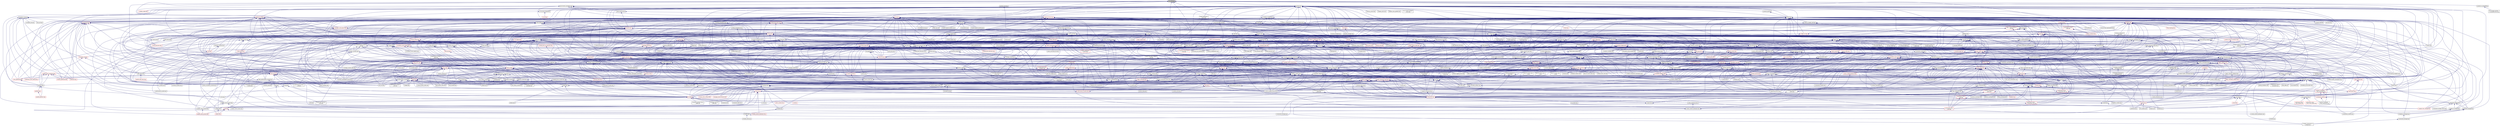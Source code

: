digraph "itt_notify.hpp"
{
  edge [fontname="Helvetica",fontsize="10",labelfontname="Helvetica",labelfontsize="10"];
  node [fontname="Helvetica",fontsize="10",shape=record];
  Node19 [label="itt_notify.hpp",height=0.2,width=0.4,color="black", fillcolor="grey75", style="filled", fontcolor="black"];
  Node19 -> Node20 [dir="back",color="midnightblue",fontsize="10",style="solid",fontname="Helvetica"];
  Node20 [label="spinlock.hpp",height=0.2,width=0.4,color="black", fillcolor="white", style="filled",URL="$d9/d89/lcos_2local_2spinlock_8hpp.html"];
  Node20 -> Node21 [dir="back",color="midnightblue",fontsize="10",style="solid",fontname="Helvetica"];
  Node21 [label="sine.hpp",height=0.2,width=0.4,color="black", fillcolor="white", style="filled",URL="$d8/dac/sine_8hpp.html"];
  Node21 -> Node22 [dir="back",color="midnightblue",fontsize="10",style="solid",fontname="Helvetica"];
  Node22 [label="sine.cpp",height=0.2,width=0.4,color="black", fillcolor="white", style="filled",URL="$d3/d0d/server_2sine_8cpp.html"];
  Node21 -> Node23 [dir="back",color="midnightblue",fontsize="10",style="solid",fontname="Helvetica"];
  Node23 [label="sine.cpp",height=0.2,width=0.4,color="black", fillcolor="white", style="filled",URL="$d5/dd8/sine_8cpp.html"];
  Node20 -> Node24 [dir="back",color="midnightblue",fontsize="10",style="solid",fontname="Helvetica"];
  Node24 [label="widget.hpp",height=0.2,width=0.4,color="black", fillcolor="white", style="filled",URL="$d8/d24/widget_8hpp.html"];
  Node24 -> Node25 [dir="back",color="midnightblue",fontsize="10",style="solid",fontname="Helvetica"];
  Node25 [label="qt.cpp",height=0.2,width=0.4,color="black", fillcolor="white", style="filled",URL="$df/d90/qt_8cpp.html"];
  Node24 -> Node26 [dir="back",color="midnightblue",fontsize="10",style="solid",fontname="Helvetica"];
  Node26 [label="widget.cpp",height=0.2,width=0.4,color="black", fillcolor="white", style="filled",URL="$da/d15/widget_8cpp.html"];
  Node20 -> Node27 [dir="back",color="midnightblue",fontsize="10",style="solid",fontname="Helvetica"];
  Node27 [label="component_storage.hpp",height=0.2,width=0.4,color="black", fillcolor="white", style="filled",URL="$d6/d36/components_2component__storage_2server_2component__storage_8hpp.html"];
  Node27 -> Node28 [dir="back",color="midnightblue",fontsize="10",style="solid",fontname="Helvetica"];
  Node28 [label="component_storage.hpp",height=0.2,width=0.4,color="black", fillcolor="white", style="filled",URL="$d0/dd6/components_2component__storage_2component__storage_8hpp.html"];
  Node28 -> Node29 [dir="back",color="midnightblue",fontsize="10",style="solid",fontname="Helvetica"];
  Node29 [label="migrate_to_storage.hpp",height=0.2,width=0.4,color="black", fillcolor="white", style="filled",URL="$da/d18/migrate__to__storage_8hpp.html"];
  Node29 -> Node30 [dir="back",color="midnightblue",fontsize="10",style="solid",fontname="Helvetica"];
  Node30 [label="component_storage.hpp",height=0.2,width=0.4,color="black", fillcolor="white", style="filled",URL="$d4/dfe/include_2component__storage_8hpp.html"];
  Node30 -> Node31 [dir="back",color="midnightblue",fontsize="10",style="solid",fontname="Helvetica"];
  Node31 [label="migrate_component_to\l_storage.cpp",height=0.2,width=0.4,color="black", fillcolor="white", style="filled",URL="$dd/d02/migrate__component__to__storage_8cpp.html"];
  Node28 -> Node30 [dir="back",color="midnightblue",fontsize="10",style="solid",fontname="Helvetica"];
  Node28 -> Node32 [dir="back",color="midnightblue",fontsize="10",style="solid",fontname="Helvetica"];
  Node32 [label="component_storage.cpp",height=0.2,width=0.4,color="black", fillcolor="white", style="filled",URL="$d4/ddf/component__storage_8cpp.html"];
  Node27 -> Node33 [dir="back",color="midnightblue",fontsize="10",style="solid",fontname="Helvetica"];
  Node33 [label="migrate_from_storage.hpp",height=0.2,width=0.4,color="red", fillcolor="white", style="filled",URL="$d3/d9f/server_2migrate__from__storage_8hpp.html"];
  Node27 -> Node35 [dir="back",color="midnightblue",fontsize="10",style="solid",fontname="Helvetica"];
  Node35 [label="migrate_to_storage.hpp",height=0.2,width=0.4,color="black", fillcolor="white", style="filled",URL="$d4/d4c/server_2migrate__to__storage_8hpp.html"];
  Node35 -> Node29 [dir="back",color="midnightblue",fontsize="10",style="solid",fontname="Helvetica"];
  Node35 -> Node36 [dir="back",color="midnightblue",fontsize="10",style="solid",fontname="Helvetica"];
  Node36 [label="component_module.cpp",height=0.2,width=0.4,color="black", fillcolor="white", style="filled",URL="$de/dc1/component__storage_2component__module_8cpp.html"];
  Node27 -> Node37 [dir="back",color="midnightblue",fontsize="10",style="solid",fontname="Helvetica"];
  Node37 [label="component_storage_server.cpp",height=0.2,width=0.4,color="black", fillcolor="white", style="filled",URL="$d4/dcb/component__storage__server_8cpp.html"];
  Node20 -> Node38 [dir="back",color="midnightblue",fontsize="10",style="solid",fontname="Helvetica"];
  Node38 [label="target_distribution\l_policy.hpp",height=0.2,width=0.4,color="black", fillcolor="white", style="filled",URL="$d0/ddc/compute_2detail_2target__distribution__policy_8hpp.html"];
  Node38 -> Node39 [dir="back",color="midnightblue",fontsize="10",style="solid",fontname="Helvetica"];
  Node39 [label="target_distribution\l_policy.hpp",height=0.2,width=0.4,color="red", fillcolor="white", style="filled",URL="$d4/d4a/compute_2host_2target__distribution__policy_8hpp.html"];
  Node20 -> Node48 [dir="back",color="midnightblue",fontsize="10",style="solid",fontname="Helvetica"];
  Node48 [label="exception_list.hpp",height=0.2,width=0.4,color="black", fillcolor="white", style="filled",URL="$dd/d0c/exception__list_8hpp.html"];
  Node48 -> Node49 [dir="back",color="midnightblue",fontsize="10",style="solid",fontname="Helvetica"];
  Node49 [label="exception_list.hpp",height=0.2,width=0.4,color="red", fillcolor="white", style="filled",URL="$d8/da4/parallel_2exception__list_8hpp.html"];
  Node49 -> Node348 [dir="back",color="midnightblue",fontsize="10",style="solid",fontname="Helvetica"];
  Node348 [label="partition.hpp",height=0.2,width=0.4,color="black", fillcolor="white", style="filled",URL="$db/d01/hpx_2parallel_2algorithms_2partition_8hpp.html"];
  Node348 -> Node349 [dir="back",color="midnightblue",fontsize="10",style="solid",fontname="Helvetica"];
  Node349 [label="parallel_partition.hpp",height=0.2,width=0.4,color="red", fillcolor="white", style="filled",URL="$d5/d82/parallel__partition_8hpp.html"];
  Node348 -> Node358 [dir="back",color="midnightblue",fontsize="10",style="solid",fontname="Helvetica"];
  Node358 [label="partition.hpp",height=0.2,width=0.4,color="red", fillcolor="white", style="filled",URL="$d2/d20/hpx_2parallel_2container__algorithms_2partition_8hpp.html"];
  Node358 -> Node349 [dir="back",color="midnightblue",fontsize="10",style="solid",fontname="Helvetica"];
  Node49 -> Node518 [dir="back",color="midnightblue",fontsize="10",style="solid",fontname="Helvetica"];
  Node518 [label="task_block.hpp",height=0.2,width=0.4,color="black", fillcolor="white", style="filled",URL="$de/db7/task__block_8hpp.html"];
  Node518 -> Node519 [dir="back",color="midnightblue",fontsize="10",style="solid",fontname="Helvetica"];
  Node519 [label="parallel_task_block.hpp",height=0.2,width=0.4,color="red", fillcolor="white", style="filled",URL="$d4/d99/parallel__task__block_8hpp.html"];
  Node48 -> Node529 [dir="back",color="midnightblue",fontsize="10",style="solid",fontname="Helvetica"];
  Node529 [label="execution.hpp",height=0.2,width=0.4,color="red", fillcolor="white", style="filled",URL="$dd/da9/executors_2execution_8hpp.html"];
  Node529 -> Node530 [dir="back",color="midnightblue",fontsize="10",style="solid",fontname="Helvetica"];
  Node530 [label="apply.hpp",height=0.2,width=0.4,color="red", fillcolor="white", style="filled",URL="$d7/d4c/apply_8hpp.html"];
  Node530 -> Node26 [dir="back",color="midnightblue",fontsize="10",style="solid",fontname="Helvetica"];
  Node530 -> Node1028 [dir="back",color="midnightblue",fontsize="10",style="solid",fontname="Helvetica"];
  Node1028 [label="hpx_init.cpp",height=0.2,width=0.4,color="black", fillcolor="white", style="filled",URL="$d6/dfa/hpx__init_8cpp.html"];
  Node530 -> Node1046 [dir="back",color="midnightblue",fontsize="10",style="solid",fontname="Helvetica"];
  Node1046 [label="performance_counter\l_stub.cpp",height=0.2,width=0.4,color="black", fillcolor="white", style="filled",URL="$df/db0/performance__counter__stub_8cpp.html"];
  Node530 -> Node1047 [dir="back",color="midnightblue",fontsize="10",style="solid",fontname="Helvetica"];
  Node1047 [label="addressing_service.cpp",height=0.2,width=0.4,color="black", fillcolor="white", style="filled",URL="$d7/d38/addressing__service_8cpp.html"];
  Node530 -> Node1048 [dir="back",color="midnightblue",fontsize="10",style="solid",fontname="Helvetica"];
  Node1048 [label="primary_namespace.cpp",height=0.2,width=0.4,color="black", fillcolor="white", style="filled",URL="$d3/dfe/primary__namespace_8cpp.html"];
  Node530 -> Node1049 [dir="back",color="midnightblue",fontsize="10",style="solid",fontname="Helvetica"];
  Node1049 [label="runtime_support_server.cpp",height=0.2,width=0.4,color="black", fillcolor="white", style="filled",URL="$de/d5c/runtime__support__server_8cpp.html"];
  Node530 -> Node1050 [dir="back",color="midnightblue",fontsize="10",style="solid",fontname="Helvetica"];
  Node1050 [label="memory_block_stubs.cpp",height=0.2,width=0.4,color="black", fillcolor="white", style="filled",URL="$d2/df8/memory__block__stubs_8cpp.html"];
  Node530 -> Node1051 [dir="back",color="midnightblue",fontsize="10",style="solid",fontname="Helvetica"];
  Node1051 [label="memory_stub.cpp",height=0.2,width=0.4,color="black", fillcolor="white", style="filled",URL="$de/ddf/memory__stub_8cpp.html"];
  Node530 -> Node1052 [dir="back",color="midnightblue",fontsize="10",style="solid",fontname="Helvetica"];
  Node1052 [label="runtime_support_stubs.cpp",height=0.2,width=0.4,color="black", fillcolor="white", style="filled",URL="$d8/d9f/runtime__support__stubs_8cpp.html"];
  Node530 -> Node1053 [dir="back",color="midnightblue",fontsize="10",style="solid",fontname="Helvetica"];
  Node1053 [label="get_locality_name.cpp",height=0.2,width=0.4,color="black", fillcolor="white", style="filled",URL="$da/d6f/get__locality__name_8cpp.html"];
  Node529 -> Node1055 [dir="back",color="midnightblue",fontsize="10",style="solid",fontname="Helvetica"];
  Node1055 [label="async.hpp",height=0.2,width=0.4,color="red", fillcolor="white", style="filled",URL="$d5/d2c/async_8hpp.html"];
  Node1055 -> Node530 [dir="back",color="midnightblue",fontsize="10",style="solid",fontname="Helvetica"];
  Node1055 -> Node995 [dir="back",color="midnightblue",fontsize="10",style="solid",fontname="Helvetica"];
  Node995 [label="partitioned_vector\l_impl.hpp",height=0.2,width=0.4,color="red", fillcolor="white", style="filled",URL="$d0/db1/partitioned__vector__impl_8hpp.html"];
  Node1055 -> Node1057 [dir="back",color="midnightblue",fontsize="10",style="solid",fontname="Helvetica"];
  Node1057 [label="async.hpp",height=0.2,width=0.4,color="red", fillcolor="white", style="filled",URL="$d4/d59/include_2async_8hpp.html"];
  Node1057 -> Node709 [dir="back",color="midnightblue",fontsize="10",style="solid",fontname="Helvetica"];
  Node709 [label="nqueen.hpp",height=0.2,width=0.4,color="black", fillcolor="white", style="filled",URL="$da/dfd/stubs_2nqueen_8hpp.html"];
  Node709 -> Node710 [dir="back",color="midnightblue",fontsize="10",style="solid",fontname="Helvetica"];
  Node710 [label="nqueen.hpp",height=0.2,width=0.4,color="red", fillcolor="white", style="filled",URL="$d0/d07/nqueen_8hpp.html"];
  Node1057 -> Node726 [dir="back",color="midnightblue",fontsize="10",style="solid",fontname="Helvetica"];
  Node726 [label="random_mem_access.hpp",height=0.2,width=0.4,color="black", fillcolor="white", style="filled",URL="$d3/d32/stubs_2random__mem__access_8hpp.html"];
  Node726 -> Node727 [dir="back",color="midnightblue",fontsize="10",style="solid",fontname="Helvetica"];
  Node727 [label="random_mem_access.hpp",height=0.2,width=0.4,color="red", fillcolor="white", style="filled",URL="$db/de8/random__mem__access_8hpp.html"];
  Node1057 -> Node756 [dir="back",color="midnightblue",fontsize="10",style="solid",fontname="Helvetica"];
  Node756 [label="simple_central_tuplespace.hpp",height=0.2,width=0.4,color="red", fillcolor="white", style="filled",URL="$d0/d4b/stubs_2simple__central__tuplespace_8hpp.html"];
  Node1057 -> Node647 [dir="back",color="midnightblue",fontsize="10",style="solid",fontname="Helvetica"];
  Node647 [label="lcos.hpp",height=0.2,width=0.4,color="red", fillcolor="white", style="filled",URL="$d5/deb/lcos_8hpp.html"];
  Node647 -> Node655 [dir="back",color="midnightblue",fontsize="10",style="solid",fontname="Helvetica"];
  Node655 [label="row.hpp",height=0.2,width=0.4,color="red", fillcolor="white", style="filled",URL="$dc/d69/row_8hpp.html"];
  Node647 -> Node657 [dir="back",color="midnightblue",fontsize="10",style="solid",fontname="Helvetica"];
  Node657 [label="stencil_iterator.hpp",height=0.2,width=0.4,color="red", fillcolor="white", style="filled",URL="$d4/dc8/stencil__iterator_8hpp.html"];
  Node647 -> Node875 [dir="back",color="midnightblue",fontsize="10",style="solid",fontname="Helvetica"];
  Node875 [label="broadcast_unwrap_future\l_2885.cpp",height=0.2,width=0.4,color="black", fillcolor="white", style="filled",URL="$da/df6/broadcast__unwrap__future__2885_8cpp.html"];
  Node647 -> Node876 [dir="back",color="midnightblue",fontsize="10",style="solid",fontname="Helvetica"];
  Node876 [label="broadcast_wait_for\l_2822.cpp",height=0.2,width=0.4,color="black", fillcolor="white", style="filled",URL="$dd/de7/broadcast__wait__for__2822_8cpp.html"];
  Node647 -> Node825 [dir="back",color="midnightblue",fontsize="10",style="solid",fontname="Helvetica"];
  Node825 [label="thread_pool_executor\l_1114.cpp",height=0.2,width=0.4,color="black", fillcolor="white", style="filled",URL="$d8/d63/thread__pool__executor__1114_8cpp.html"];
  Node647 -> Node898 [dir="back",color="midnightblue",fontsize="10",style="solid",fontname="Helvetica"];
  Node898 [label="broadcast.cpp",height=0.2,width=0.4,color="black", fillcolor="white", style="filled",URL="$d8/d8b/broadcast_8cpp.html"];
  Node647 -> Node899 [dir="back",color="midnightblue",fontsize="10",style="solid",fontname="Helvetica"];
  Node899 [label="broadcast_apply.cpp",height=0.2,width=0.4,color="black", fillcolor="white", style="filled",URL="$dd/de8/broadcast__apply_8cpp.html"];
  Node647 -> Node902 [dir="back",color="midnightblue",fontsize="10",style="solid",fontname="Helvetica"];
  Node902 [label="fold.cpp",height=0.2,width=0.4,color="black", fillcolor="white", style="filled",URL="$d8/dd8/fold_8cpp.html"];
  Node647 -> Node912 [dir="back",color="midnightblue",fontsize="10",style="solid",fontname="Helvetica"];
  Node912 [label="reduce.cpp",height=0.2,width=0.4,color="black", fillcolor="white", style="filled",URL="$d5/d6d/reduce_8cpp.html"];
  Node1057 -> Node575 [dir="back",color="midnightblue",fontsize="10",style="solid",fontname="Helvetica"];
  Node575 [label="future_overhead.cpp",height=0.2,width=0.4,color="black", fillcolor="white", style="filled",URL="$d3/d79/future__overhead_8cpp.html"];
  Node1057 -> Node582 [dir="back",color="midnightblue",fontsize="10",style="solid",fontname="Helvetica"];
  Node582 [label="spinlock_overhead1.cpp",height=0.2,width=0.4,color="black", fillcolor="white", style="filled",URL="$d0/d32/spinlock__overhead1_8cpp.html"];
  Node1057 -> Node583 [dir="back",color="midnightblue",fontsize="10",style="solid",fontname="Helvetica"];
  Node583 [label="spinlock_overhead2.cpp",height=0.2,width=0.4,color="black", fillcolor="white", style="filled",URL="$de/d55/spinlock__overhead2_8cpp.html"];
  Node1057 -> Node837 [dir="back",color="midnightblue",fontsize="10",style="solid",fontname="Helvetica"];
  Node837 [label="managed_refcnt_checker.hpp",height=0.2,width=0.4,color="red", fillcolor="white", style="filled",URL="$d3/d77/stubs_2managed__refcnt__checker_8hpp.html"];
  Node1057 -> Node840 [dir="back",color="midnightblue",fontsize="10",style="solid",fontname="Helvetica"];
  Node840 [label="simple_refcnt_checker.hpp",height=0.2,width=0.4,color="red", fillcolor="white", style="filled",URL="$da/d8e/stubs_2simple__refcnt__checker_8hpp.html"];
  Node1057 -> Node601 [dir="back",color="midnightblue",fontsize="10",style="solid",fontname="Helvetica"];
  Node601 [label="credit_exhaustion.cpp",height=0.2,width=0.4,color="black", fillcolor="white", style="filled",URL="$d6/d80/credit__exhaustion_8cpp.html"];
  Node1055 -> Node348 [dir="back",color="midnightblue",fontsize="10",style="solid",fontname="Helvetica"];
  Node1055 -> Node518 [dir="back",color="midnightblue",fontsize="10",style="solid",fontname="Helvetica"];
  Node1055 -> Node523 [dir="back",color="midnightblue",fontsize="10",style="solid",fontname="Helvetica"];
  Node523 [label="handle_local_exceptions.hpp",height=0.2,width=0.4,color="red", fillcolor="white", style="filled",URL="$dc/df9/handle__local__exceptions_8hpp.html"];
  Node523 -> Node348 [dir="back",color="midnightblue",fontsize="10",style="solid",fontname="Helvetica"];
  Node523 -> Node524 [dir="back",color="midnightblue",fontsize="10",style="solid",fontname="Helvetica"];
  Node524 [label="foreach_partitioner.hpp",height=0.2,width=0.4,color="red", fillcolor="white", style="filled",URL="$de/deb/foreach__partitioner_8hpp.html"];
  Node523 -> Node525 [dir="back",color="midnightblue",fontsize="10",style="solid",fontname="Helvetica"];
  Node525 [label="partitioner.hpp",height=0.2,width=0.4,color="red", fillcolor="white", style="filled",URL="$d6/d03/parallel_2util_2partitioner_8hpp.html"];
  Node523 -> Node526 [dir="back",color="midnightblue",fontsize="10",style="solid",fontname="Helvetica"];
  Node526 [label="partitioner_with_cleanup.hpp",height=0.2,width=0.4,color="red", fillcolor="white", style="filled",URL="$d5/ded/partitioner__with__cleanup_8hpp.html"];
  Node523 -> Node527 [dir="back",color="midnightblue",fontsize="10",style="solid",fontname="Helvetica"];
  Node527 [label="scan_partitioner.hpp",height=0.2,width=0.4,color="red", fillcolor="white", style="filled",URL="$dd/d59/scan__partitioner_8hpp.html"];
  Node527 -> Node348 [dir="back",color="midnightblue",fontsize="10",style="solid",fontname="Helvetica"];
  Node1055 -> Node1065 [dir="back",color="midnightblue",fontsize="10",style="solid",fontname="Helvetica"];
  Node1065 [label="memory_block.hpp",height=0.2,width=0.4,color="black", fillcolor="white", style="filled",URL="$d2/d7e/stubs_2memory__block_8hpp.html"];
  Node1065 -> Node1066 [dir="back",color="midnightblue",fontsize="10",style="solid",fontname="Helvetica"];
  Node1066 [label="memory_block.hpp",height=0.2,width=0.4,color="black", fillcolor="white", style="filled",URL="$d6/d1f/memory__block_8hpp.html"];
  Node1066 -> Node938 [dir="back",color="midnightblue",fontsize="10",style="solid",fontname="Helvetica"];
  Node938 [label="components.hpp",height=0.2,width=0.4,color="red", fillcolor="white", style="filled",URL="$d2/d8d/components_8hpp.html"];
  Node938 -> Node687 [dir="back",color="midnightblue",fontsize="10",style="solid",fontname="Helvetica"];
  Node687 [label="allgather_module.cpp",height=0.2,width=0.4,color="black", fillcolor="white", style="filled",URL="$df/de4/allgather__module_8cpp.html"];
  Node938 -> Node708 [dir="back",color="midnightblue",fontsize="10",style="solid",fontname="Helvetica"];
  Node708 [label="nqueen.hpp",height=0.2,width=0.4,color="black", fillcolor="white", style="filled",URL="$de/d58/server_2nqueen_8hpp.html"];
  Node708 -> Node707 [dir="back",color="midnightblue",fontsize="10",style="solid",fontname="Helvetica"];
  Node707 [label="nqueen.cpp",height=0.2,width=0.4,color="black", fillcolor="white", style="filled",URL="$db/dca/nqueen_8cpp.html"];
  Node708 -> Node709 [dir="back",color="midnightblue",fontsize="10",style="solid",fontname="Helvetica"];
  Node938 -> Node22 [dir="back",color="midnightblue",fontsize="10",style="solid",fontname="Helvetica"];
  Node938 -> Node725 [dir="back",color="midnightblue",fontsize="10",style="solid",fontname="Helvetica"];
  Node725 [label="random_mem_access.hpp",height=0.2,width=0.4,color="black", fillcolor="white", style="filled",URL="$d0/d19/server_2random__mem__access_8hpp.html"];
  Node725 -> Node724 [dir="back",color="midnightblue",fontsize="10",style="solid",fontname="Helvetica"];
  Node724 [label="random_mem_access.cpp",height=0.2,width=0.4,color="black", fillcolor="white", style="filled",URL="$d1/d51/random__mem__access_8cpp.html"];
  Node725 -> Node726 [dir="back",color="midnightblue",fontsize="10",style="solid",fontname="Helvetica"];
  Node938 -> Node746 [dir="back",color="midnightblue",fontsize="10",style="solid",fontname="Helvetica"];
  Node746 [label="throttle.hpp",height=0.2,width=0.4,color="black", fillcolor="white", style="filled",URL="$db/dc9/server_2throttle_8hpp.html"];
  Node746 -> Node745 [dir="back",color="midnightblue",fontsize="10",style="solid",fontname="Helvetica"];
  Node745 [label="throttle.cpp",height=0.2,width=0.4,color="black", fillcolor="white", style="filled",URL="$de/d56/server_2throttle_8cpp.html"];
  Node746 -> Node747 [dir="back",color="midnightblue",fontsize="10",style="solid",fontname="Helvetica"];
  Node747 [label="throttle.hpp",height=0.2,width=0.4,color="black", fillcolor="white", style="filled",URL="$d5/dec/stubs_2throttle_8hpp.html"];
  Node747 -> Node748 [dir="back",color="midnightblue",fontsize="10",style="solid",fontname="Helvetica"];
  Node748 [label="throttle.hpp",height=0.2,width=0.4,color="black", fillcolor="white", style="filled",URL="$d2/d2e/throttle_8hpp.html"];
  Node748 -> Node749 [dir="back",color="midnightblue",fontsize="10",style="solid",fontname="Helvetica"];
  Node749 [label="throttle.cpp",height=0.2,width=0.4,color="black", fillcolor="white", style="filled",URL="$db/d02/throttle_8cpp.html"];
  Node748 -> Node750 [dir="back",color="midnightblue",fontsize="10",style="solid",fontname="Helvetica"];
  Node750 [label="throttle_client.cpp",height=0.2,width=0.4,color="black", fillcolor="white", style="filled",URL="$d0/db7/throttle__client_8cpp.html"];
  Node938 -> Node750 [dir="back",color="midnightblue",fontsize="10",style="solid",fontname="Helvetica"];
  Node938 -> Node754 [dir="back",color="midnightblue",fontsize="10",style="solid",fontname="Helvetica"];
  Node754 [label="simple_central_tuplespace.hpp",height=0.2,width=0.4,color="black", fillcolor="white", style="filled",URL="$db/d69/server_2simple__central__tuplespace_8hpp.html"];
  Node754 -> Node755 [dir="back",color="midnightblue",fontsize="10",style="solid",fontname="Helvetica"];
  Node755 [label="simple_central_tuplespace.cpp",height=0.2,width=0.4,color="black", fillcolor="white", style="filled",URL="$d3/dec/simple__central__tuplespace_8cpp.html"];
  Node754 -> Node756 [dir="back",color="midnightblue",fontsize="10",style="solid",fontname="Helvetica"];
  Node938 -> Node758 [dir="back",color="midnightblue",fontsize="10",style="solid",fontname="Helvetica"];
  Node758 [label="tuples_warehouse.hpp",height=0.2,width=0.4,color="black", fillcolor="white", style="filled",URL="$da/de6/tuples__warehouse_8hpp.html"];
  Node758 -> Node754 [dir="back",color="midnightblue",fontsize="10",style="solid",fontname="Helvetica"];
  Node938 -> Node945 [dir="back",color="midnightblue",fontsize="10",style="solid",fontname="Helvetica"];
  Node945 [label="runtime.hpp",height=0.2,width=0.4,color="red", fillcolor="white", style="filled",URL="$d5/d15/include_2runtime_8hpp.html"];
  Node945 -> Node947 [dir="back",color="midnightblue",fontsize="10",style="solid",fontname="Helvetica"];
  Node947 [label="partitioner.cpp",height=0.2,width=0.4,color="black", fillcolor="white", style="filled",URL="$d6/dab/partitioner_8cpp.html"];
  Node945 -> Node952 [dir="back",color="midnightblue",fontsize="10",style="solid",fontname="Helvetica"];
  Node952 [label="all_counters.cpp",height=0.2,width=0.4,color="black", fillcolor="white", style="filled",URL="$d1/d66/all__counters_8cpp.html"];
  Node938 -> Node586 [dir="back",color="midnightblue",fontsize="10",style="solid",fontname="Helvetica"];
  Node586 [label="osu_bcast.cpp",height=0.2,width=0.4,color="black", fillcolor="white", style="filled",URL="$d3/dca/osu__bcast_8cpp.html"];
  Node938 -> Node31 [dir="back",color="midnightblue",fontsize="10",style="solid",fontname="Helvetica"];
  Node1065 -> Node1050 [dir="back",color="midnightblue",fontsize="10",style="solid",fontname="Helvetica"];
  Node1055 -> Node1067 [dir="back",color="midnightblue",fontsize="10",style="solid",fontname="Helvetica"];
  Node1067 [label="runtime_support.hpp",height=0.2,width=0.4,color="black", fillcolor="white", style="filled",URL="$da/d56/stubs_2runtime__support_8hpp.html"];
  Node1067 -> Node709 [dir="back",color="midnightblue",fontsize="10",style="solid",fontname="Helvetica"];
  Node1067 -> Node726 [dir="back",color="midnightblue",fontsize="10",style="solid",fontname="Helvetica"];
  Node1067 -> Node1068 [dir="back",color="midnightblue",fontsize="10",style="solid",fontname="Helvetica"];
  Node1068 [label="client.hpp",height=0.2,width=0.4,color="red", fillcolor="white", style="filled",URL="$de/da5/include_2client_8hpp.html"];
  Node1068 -> Node710 [dir="back",color="midnightblue",fontsize="10",style="solid",fontname="Helvetica"];
  Node1068 -> Node727 [dir="back",color="midnightblue",fontsize="10",style="solid",fontname="Helvetica"];
  Node1068 -> Node748 [dir="back",color="midnightblue",fontsize="10",style="solid",fontname="Helvetica"];
  Node1067 -> Node938 [dir="back",color="midnightblue",fontsize="10",style="solid",fontname="Helvetica"];
  Node1067 -> Node1070 [dir="back",color="midnightblue",fontsize="10",style="solid",fontname="Helvetica"];
  Node1070 [label="runtime_support.hpp",height=0.2,width=0.4,color="red", fillcolor="white", style="filled",URL="$d0/d0d/runtime__support_8hpp.html"];
  Node1070 -> Node33 [dir="back",color="midnightblue",fontsize="10",style="solid",fontname="Helvetica"];
  Node1070 -> Node938 [dir="back",color="midnightblue",fontsize="10",style="solid",fontname="Helvetica"];
  Node1070 -> Node1028 [dir="back",color="midnightblue",fontsize="10",style="solid",fontname="Helvetica"];
  Node1070 -> Node1071 [dir="back",color="midnightblue",fontsize="10",style="solid",fontname="Helvetica"];
  Node1071 [label="latch.cpp",height=0.2,width=0.4,color="black", fillcolor="white", style="filled",URL="$d8/dd6/latch_8cpp.html"];
  Node1070 -> Node1072 [dir="back",color="midnightblue",fontsize="10",style="solid",fontname="Helvetica"];
  Node1072 [label="action_invocation_counter.cpp",height=0.2,width=0.4,color="black", fillcolor="white", style="filled",URL="$de/dea/action__invocation__counter_8cpp.html"];
  Node1070 -> Node1073 [dir="back",color="midnightblue",fontsize="10",style="solid",fontname="Helvetica"];
  Node1073 [label="component_instance\l_counter.cpp",height=0.2,width=0.4,color="black", fillcolor="white", style="filled",URL="$d7/d0f/component__instance__counter_8cpp.html"];
  Node1070 -> Node1074 [dir="back",color="midnightblue",fontsize="10",style="solid",fontname="Helvetica"];
  Node1074 [label="pre_main.cpp",height=0.2,width=0.4,color="black", fillcolor="white", style="filled",URL="$d8/d4e/pre__main_8cpp.html"];
  Node1070 -> Node1076 [dir="back",color="midnightblue",fontsize="10",style="solid",fontname="Helvetica"];
  Node1076 [label="parcel.cpp",height=0.2,width=0.4,color="black", fillcolor="white", style="filled",URL="$d1/d05/parcel_8cpp.html"];
  Node1070 -> Node1029 [dir="back",color="midnightblue",fontsize="10",style="solid",fontname="Helvetica"];
  Node1029 [label="runtime.cpp",height=0.2,width=0.4,color="black", fillcolor="white", style="filled",URL="$d3/dc3/runtime_8cpp.html"];
  Node1070 -> Node1013 [dir="back",color="midnightblue",fontsize="10",style="solid",fontname="Helvetica"];
  Node1013 [label="runtime_impl.cpp",height=0.2,width=0.4,color="black", fillcolor="white", style="filled",URL="$d2/d28/runtime__impl_8cpp.html"];
  Node1067 -> Node1077 [dir="back",color="midnightblue",fontsize="10",style="solid",fontname="Helvetica"];
  Node1077 [label="copy_component.hpp",height=0.2,width=0.4,color="black", fillcolor="white", style="filled",URL="$d7/d13/server_2copy__component_8hpp.html"];
  Node1077 -> Node1078 [dir="back",color="midnightblue",fontsize="10",style="solid",fontname="Helvetica"];
  Node1078 [label="copy_component.hpp",height=0.2,width=0.4,color="black", fillcolor="white", style="filled",URL="$d4/ddd/copy__component_8hpp.html"];
  Node1078 -> Node985 [dir="back",color="midnightblue",fontsize="10",style="solid",fontname="Helvetica"];
  Node985 [label="partitioned_vector\l_decl.hpp",height=0.2,width=0.4,color="red", fillcolor="white", style="filled",URL="$d2/d77/partitioned__vector__decl_8hpp.html"];
  Node985 -> Node993 [dir="back",color="midnightblue",fontsize="10",style="solid",fontname="Helvetica"];
  Node993 [label="partitioned_vector\l_component_impl.hpp",height=0.2,width=0.4,color="red", fillcolor="white", style="filled",URL="$d1/d79/partitioned__vector__component__impl_8hpp.html"];
  Node993 -> Node995 [dir="back",color="midnightblue",fontsize="10",style="solid",fontname="Helvetica"];
  Node985 -> Node995 [dir="back",color="midnightblue",fontsize="10",style="solid",fontname="Helvetica"];
  Node1078 -> Node995 [dir="back",color="midnightblue",fontsize="10",style="solid",fontname="Helvetica"];
  Node1078 -> Node1000 [dir="back",color="midnightblue",fontsize="10",style="solid",fontname="Helvetica"];
  Node1000 [label="unordered_map.hpp",height=0.2,width=0.4,color="red", fillcolor="white", style="filled",URL="$d9/ddf/hpx_2components_2containers_2unordered_2unordered__map_8hpp.html"];
  Node1000 -> Node27 [dir="back",color="midnightblue",fontsize="10",style="solid",fontname="Helvetica"];
  Node1000 -> Node1003 [dir="back",color="midnightblue",fontsize="10",style="solid",fontname="Helvetica"];
  Node1003 [label="partition_unordered\l_map_component.cpp",height=0.2,width=0.4,color="black", fillcolor="white", style="filled",URL="$d5/d34/partition__unordered__map__component_8cpp.html"];
  Node1078 -> Node938 [dir="back",color="midnightblue",fontsize="10",style="solid",fontname="Helvetica"];
  Node1067 -> Node1079 [dir="back",color="midnightblue",fontsize="10",style="solid",fontname="Helvetica"];
  Node1079 [label="migrate_component.hpp",height=0.2,width=0.4,color="black", fillcolor="white", style="filled",URL="$db/dae/server_2migrate__component_8hpp.html"];
  Node1079 -> Node33 [dir="back",color="midnightblue",fontsize="10",style="solid",fontname="Helvetica"];
  Node1079 -> Node1015 [dir="back",color="midnightblue",fontsize="10",style="solid",fontname="Helvetica"];
  Node1015 [label="migrate_component.hpp",height=0.2,width=0.4,color="black", fillcolor="white", style="filled",URL="$d2/dd9/migrate__component_8hpp.html"];
  Node1015 -> Node938 [dir="back",color="midnightblue",fontsize="10",style="solid",fontname="Helvetica"];
  Node1067 -> Node1080 [dir="back",color="midnightblue",fontsize="10",style="solid",fontname="Helvetica"];
  Node1080 [label="get_ptr.hpp",height=0.2,width=0.4,color="black", fillcolor="white", style="filled",URL="$d0/d2c/get__ptr_8hpp.html"];
  Node1080 -> Node993 [dir="back",color="midnightblue",fontsize="10",style="solid",fontname="Helvetica"];
  Node1080 -> Node985 [dir="back",color="midnightblue",fontsize="10",style="solid",fontname="Helvetica"];
  Node1080 -> Node995 [dir="back",color="midnightblue",fontsize="10",style="solid",fontname="Helvetica"];
  Node1080 -> Node1081 [dir="back",color="midnightblue",fontsize="10",style="solid",fontname="Helvetica"];
  Node1081 [label="partition_unordered\l_map_component.hpp",height=0.2,width=0.4,color="red", fillcolor="white", style="filled",URL="$d8/df3/partition__unordered__map__component_8hpp.html"];
  Node1081 -> Node1000 [dir="back",color="midnightblue",fontsize="10",style="solid",fontname="Helvetica"];
  Node1081 -> Node1003 [dir="back",color="midnightblue",fontsize="10",style="solid",fontname="Helvetica"];
  Node1080 -> Node1000 [dir="back",color="midnightblue",fontsize="10",style="solid",fontname="Helvetica"];
  Node1080 -> Node938 [dir="back",color="midnightblue",fontsize="10",style="solid",fontname="Helvetica"];
  Node1080 -> Node1077 [dir="back",color="midnightblue",fontsize="10",style="solid",fontname="Helvetica"];
  Node1080 -> Node1079 [dir="back",color="midnightblue",fontsize="10",style="solid",fontname="Helvetica"];
  Node1067 -> Node1083 [dir="back",color="midnightblue",fontsize="10",style="solid",fontname="Helvetica"];
  Node1083 [label="counters.cpp",height=0.2,width=0.4,color="black", fillcolor="white", style="filled",URL="$d5/d4d/counters_8cpp.html"];
  Node1067 -> Node1084 [dir="back",color="midnightblue",fontsize="10",style="solid",fontname="Helvetica"];
  Node1084 [label="interface.cpp",height=0.2,width=0.4,color="black", fillcolor="white", style="filled",URL="$db/db7/interface_8cpp.html"];
  Node1067 -> Node1085 [dir="back",color="midnightblue",fontsize="10",style="solid",fontname="Helvetica"];
  Node1085 [label="locality_namespace\l_server.cpp",height=0.2,width=0.4,color="black", fillcolor="white", style="filled",URL="$d5/d0d/locality__namespace__server_8cpp.html"];
  Node1067 -> Node1086 [dir="back",color="midnightblue",fontsize="10",style="solid",fontname="Helvetica"];
  Node1086 [label="route.cpp",height=0.2,width=0.4,color="black", fillcolor="white", style="filled",URL="$df/d54/route_8cpp.html"];
  Node1067 -> Node1087 [dir="back",color="midnightblue",fontsize="10",style="solid",fontname="Helvetica"];
  Node1087 [label="destroy_component.cpp",height=0.2,width=0.4,color="black", fillcolor="white", style="filled",URL="$da/dc0/destroy__component_8cpp.html"];
  Node1067 -> Node1049 [dir="back",color="midnightblue",fontsize="10",style="solid",fontname="Helvetica"];
  Node1067 -> Node1052 [dir="back",color="midnightblue",fontsize="10",style="solid",fontname="Helvetica"];
  Node1067 -> Node1088 [dir="back",color="midnightblue",fontsize="10",style="solid",fontname="Helvetica"];
  Node1088 [label="name.cpp",height=0.2,width=0.4,color="black", fillcolor="white", style="filled",URL="$d3/d43/name_8cpp.html"];
  Node1055 -> Node32 [dir="back",color="midnightblue",fontsize="10",style="solid",fontname="Helvetica"];
  Node1055 -> Node1089 [dir="back",color="midnightblue",fontsize="10",style="solid",fontname="Helvetica"];
  Node1089 [label="get_host_targets.cpp",height=0.2,width=0.4,color="black", fillcolor="white", style="filled",URL="$d0/df4/get__host__targets_8cpp.html"];
  Node1055 -> Node1028 [dir="back",color="midnightblue",fontsize="10",style="solid",fontname="Helvetica"];
  Node1055 -> Node1090 [dir="back",color="midnightblue",fontsize="10",style="solid",fontname="Helvetica"];
  Node1090 [label="barrier_node.cpp",height=0.2,width=0.4,color="black", fillcolor="white", style="filled",URL="$d7/da8/barrier__node_8cpp.html"];
  Node1055 -> Node1046 [dir="back",color="midnightblue",fontsize="10",style="solid",fontname="Helvetica"];
  Node1055 -> Node1091 [dir="back",color="midnightblue",fontsize="10",style="solid",fontname="Helvetica"];
  Node1091 [label="hosted_component_namespace.cpp",height=0.2,width=0.4,color="black", fillcolor="white", style="filled",URL="$da/d68/hosted__component__namespace_8cpp.html"];
  Node1055 -> Node1092 [dir="back",color="midnightblue",fontsize="10",style="solid",fontname="Helvetica"];
  Node1092 [label="hosted_locality_namespace.cpp",height=0.2,width=0.4,color="black", fillcolor="white", style="filled",URL="$d4/d5f/hosted__locality__namespace_8cpp.html"];
  Node1055 -> Node1093 [dir="back",color="midnightblue",fontsize="10",style="solid",fontname="Helvetica"];
  Node1093 [label="primary_namespace_server.cpp",height=0.2,width=0.4,color="black", fillcolor="white", style="filled",URL="$dd/de5/primary__namespace__server_8cpp.html"];
  Node1055 -> Node1094 [dir="back",color="midnightblue",fontsize="10",style="solid",fontname="Helvetica"];
  Node1094 [label="symbol_namespace.cpp",height=0.2,width=0.4,color="black", fillcolor="white", style="filled",URL="$dc/d91/symbol__namespace_8cpp.html"];
  Node1055 -> Node1095 [dir="back",color="midnightblue",fontsize="10",style="solid",fontname="Helvetica"];
  Node1095 [label="console_error_sink.cpp",height=0.2,width=0.4,color="black", fillcolor="white", style="filled",URL="$dc/de2/console__error__sink_8cpp.html"];
  Node1055 -> Node1050 [dir="back",color="midnightblue",fontsize="10",style="solid",fontname="Helvetica"];
  Node1055 -> Node1051 [dir="back",color="midnightblue",fontsize="10",style="solid",fontname="Helvetica"];
  Node1055 -> Node1052 [dir="back",color="midnightblue",fontsize="10",style="solid",fontname="Helvetica"];
  Node1055 -> Node1053 [dir="back",color="midnightblue",fontsize="10",style="solid",fontname="Helvetica"];
  Node529 -> Node1096 [dir="back",color="midnightblue",fontsize="10",style="solid",fontname="Helvetica"];
  Node1096 [label="packaged_continuation.hpp",height=0.2,width=0.4,color="red", fillcolor="white", style="filled",URL="$de/d69/packaged__continuation_8hpp.html"];
  Node1096 -> Node934 [dir="back",color="midnightblue",fontsize="10",style="solid",fontname="Helvetica"];
  Node934 [label="local_lcos.hpp",height=0.2,width=0.4,color="red", fillcolor="white", style="filled",URL="$db/d67/local__lcos_8hpp.html"];
  Node934 -> Node754 [dir="back",color="midnightblue",fontsize="10",style="solid",fontname="Helvetica"];
  Node934 -> Node647 [dir="back",color="midnightblue",fontsize="10",style="solid",fontname="Helvetica"];
  Node1096 -> Node1097 [dir="back",color="midnightblue",fontsize="10",style="solid",fontname="Helvetica"];
  Node1097 [label="future.hpp",height=0.2,width=0.4,color="red", fillcolor="white", style="filled",URL="$d3/d11/lcos_2future_8hpp.html"];
  Node1097 -> Node746 [dir="back",color="midnightblue",fontsize="10",style="solid",fontname="Helvetica"];
  Node1097 -> Node747 [dir="back",color="midnightblue",fontsize="10",style="solid",fontname="Helvetica"];
  Node1097 -> Node748 [dir="back",color="midnightblue",fontsize="10",style="solid",fontname="Helvetica"];
  Node1097 -> Node28 [dir="back",color="midnightblue",fontsize="10",style="solid",fontname="Helvetica"];
  Node1097 -> Node29 [dir="back",color="midnightblue",fontsize="10",style="solid",fontname="Helvetica"];
  Node1097 -> Node39 [dir="back",color="midnightblue",fontsize="10",style="solid",fontname="Helvetica"];
  Node1097 -> Node934 [dir="back",color="midnightblue",fontsize="10",style="solid",fontname="Helvetica"];
  Node1097 -> Node1129 [dir="back",color="midnightblue",fontsize="10",style="solid",fontname="Helvetica"];
  Node1129 [label="barrier.hpp",height=0.2,width=0.4,color="red", fillcolor="white", style="filled",URL="$dc/de2/lcos_2barrier_8hpp.html"];
  Node1129 -> Node647 [dir="back",color="midnightblue",fontsize="10",style="solid",fontname="Helvetica"];
  Node1129 -> Node441 [dir="back",color="midnightblue",fontsize="10",style="solid",fontname="Helvetica"];
  Node441 [label="spmd_block.hpp",height=0.2,width=0.4,color="red", fillcolor="white", style="filled",URL="$d3/d34/lcos_2spmd__block_8hpp.html"];
  Node441 -> Node445 [dir="back",color="midnightblue",fontsize="10",style="solid",fontname="Helvetica"];
  Node445 [label="view_element.hpp",height=0.2,width=0.4,color="black", fillcolor="white", style="filled",URL="$de/d49/view__element_8hpp.html"];
  Node445 -> Node446 [dir="back",color="midnightblue",fontsize="10",style="solid",fontname="Helvetica"];
  Node446 [label="partitioned_vector\l_local_view_iterator.hpp",height=0.2,width=0.4,color="red", fillcolor="white", style="filled",URL="$d2/dd5/partitioned__vector__local__view__iterator_8hpp.html"];
  Node445 -> Node452 [dir="back",color="midnightblue",fontsize="10",style="solid",fontname="Helvetica"];
  Node452 [label="partitioned_vector\l_view_iterator.hpp",height=0.2,width=0.4,color="red", fillcolor="white", style="filled",URL="$df/d4b/partitioned__vector__view__iterator_8hpp.html"];
  Node1129 -> Node1130 [dir="back",color="midnightblue",fontsize="10",style="solid",fontname="Helvetica"];
  Node1130 [label="barrier.cpp",height=0.2,width=0.4,color="black", fillcolor="white", style="filled",URL="$d3/dd6/src_2lcos_2barrier_8cpp.html"];
  Node1129 -> Node1074 [dir="back",color="midnightblue",fontsize="10",style="solid",fontname="Helvetica"];
  Node1129 -> Node1049 [dir="back",color="midnightblue",fontsize="10",style="solid",fontname="Helvetica"];
  Node1129 -> Node1013 [dir="back",color="midnightblue",fontsize="10",style="solid",fontname="Helvetica"];
  Node1129 -> Node463 [dir="back",color="midnightblue",fontsize="10",style="solid",fontname="Helvetica"];
  Node463 [label="barrier_hang.cpp",height=0.2,width=0.4,color="black", fillcolor="white", style="filled",URL="$dd/d8b/barrier__hang_8cpp.html"];
  Node1097 -> Node1126 [dir="back",color="midnightblue",fontsize="10",style="solid",fontname="Helvetica"];
  Node1126 [label="broadcast.hpp",height=0.2,width=0.4,color="black", fillcolor="white", style="filled",URL="$d8/d93/hpx_2lcos_2broadcast_8hpp.html"];
  Node1126 -> Node441 [dir="back",color="midnightblue",fontsize="10",style="solid",fontname="Helvetica"];
  Node1126 -> Node1047 [dir="back",color="midnightblue",fontsize="10",style="solid",fontname="Helvetica"];
  Node1126 -> Node1049 [dir="back",color="midnightblue",fontsize="10",style="solid",fontname="Helvetica"];
  Node1126 -> Node463 [dir="back",color="midnightblue",fontsize="10",style="solid",fontname="Helvetica"];
  Node1126 -> Node875 [dir="back",color="midnightblue",fontsize="10",style="solid",fontname="Helvetica"];
  Node1126 -> Node876 [dir="back",color="midnightblue",fontsize="10",style="solid",fontname="Helvetica"];
  Node1126 -> Node898 [dir="back",color="midnightblue",fontsize="10",style="solid",fontname="Helvetica"];
  Node1126 -> Node899 [dir="back",color="midnightblue",fontsize="10",style="solid",fontname="Helvetica"];
  Node1097 -> Node1008 [dir="back",color="midnightblue",fontsize="10",style="solid",fontname="Helvetica"];
  Node1008 [label="channel.hpp",height=0.2,width=0.4,color="black", fillcolor="white", style="filled",URL="$db/d20/channel_8hpp.html"];
  Node1008 -> Node647 [dir="back",color="midnightblue",fontsize="10",style="solid",fontname="Helvetica"];
  Node1097 -> Node1125 [dir="back",color="midnightblue",fontsize="10",style="solid",fontname="Helvetica"];
  Node1125 [label="async_colocated.hpp",height=0.2,width=0.4,color="black", fillcolor="white", style="filled",URL="$d3/d0f/async__colocated_8hpp.html"];
  Node1125 -> Node1057 [dir="back",color="midnightblue",fontsize="10",style="solid",fontname="Helvetica"];
  Node1125 -> Node1126 [dir="back",color="midnightblue",fontsize="10",style="solid",fontname="Helvetica"];
  Node1125 -> Node1120 [dir="back",color="midnightblue",fontsize="10",style="solid",fontname="Helvetica"];
  Node1120 [label="async_colocated_callback.hpp",height=0.2,width=0.4,color="black", fillcolor="white", style="filled",URL="$d7/df0/async__colocated__callback_8hpp.html"];
  Node1120 -> Node1057 [dir="back",color="midnightblue",fontsize="10",style="solid",fontname="Helvetica"];
  Node1120 -> Node1121 [dir="back",color="midnightblue",fontsize="10",style="solid",fontname="Helvetica"];
  Node1121 [label="colocating_distribution\l_policy.hpp",height=0.2,width=0.4,color="black", fillcolor="white", style="filled",URL="$d2/db5/colocating__distribution__policy_8hpp.html"];
  Node1121 -> Node938 [dir="back",color="midnightblue",fontsize="10",style="solid",fontname="Helvetica"];
  Node1121 -> Node427 [dir="back",color="midnightblue",fontsize="10",style="solid",fontname="Helvetica"];
  Node427 [label="dispatch.hpp",height=0.2,width=0.4,color="red", fillcolor="white", style="filled",URL="$d6/dc5/segmented__algorithms_2detail_2dispatch_8hpp.html"];
  Node1125 -> Node1127 [dir="back",color="midnightblue",fontsize="10",style="solid",fontname="Helvetica"];
  Node1127 [label="fold.hpp",height=0.2,width=0.4,color="black", fillcolor="white", style="filled",URL="$d2/d95/fold_8hpp.html"];
  Node1127 -> Node902 [dir="back",color="midnightblue",fontsize="10",style="solid",fontname="Helvetica"];
  Node1125 -> Node1128 [dir="back",color="midnightblue",fontsize="10",style="solid",fontname="Helvetica"];
  Node1128 [label="reduce.hpp",height=0.2,width=0.4,color="black", fillcolor="white", style="filled",URL="$d6/d4e/lcos_2reduce_8hpp.html"];
  Node1128 -> Node1081 [dir="back",color="midnightblue",fontsize="10",style="solid",fontname="Helvetica"];
  Node1128 -> Node647 [dir="back",color="midnightblue",fontsize="10",style="solid",fontname="Helvetica"];
  Node1128 -> Node912 [dir="back",color="midnightblue",fontsize="10",style="solid",fontname="Helvetica"];
  Node1125 -> Node1121 [dir="back",color="midnightblue",fontsize="10",style="solid",fontname="Helvetica"];
  Node1125 -> Node1078 [dir="back",color="midnightblue",fontsize="10",style="solid",fontname="Helvetica"];
  Node1125 -> Node1015 [dir="back",color="midnightblue",fontsize="10",style="solid",fontname="Helvetica"];
  Node1097 -> Node1131 [dir="back",color="midnightblue",fontsize="10",style="solid",fontname="Helvetica"];
  Node1131 [label="async_colocated_fwd.hpp",height=0.2,width=0.4,color="black", fillcolor="white", style="filled",URL="$d5/de4/async__colocated__fwd_8hpp.html"];
  Node1131 -> Node1125 [dir="back",color="midnightblue",fontsize="10",style="solid",fontname="Helvetica"];
  Node1131 -> Node1132 [dir="back",color="midnightblue",fontsize="10",style="solid",fontname="Helvetica"];
  Node1132 [label="async_colocated_callback\l_fwd.hpp",height=0.2,width=0.4,color="black", fillcolor="white", style="filled",URL="$dd/d6f/async__colocated__callback__fwd_8hpp.html"];
  Node1132 -> Node1120 [dir="back",color="midnightblue",fontsize="10",style="solid",fontname="Helvetica"];
  Node1131 -> Node1067 [dir="back",color="midnightblue",fontsize="10",style="solid",fontname="Helvetica"];
  Node1131 -> Node1133 [dir="back",color="midnightblue",fontsize="10",style="solid",fontname="Helvetica"];
  Node1133 [label="stub_base.hpp",height=0.2,width=0.4,color="black", fillcolor="white", style="filled",URL="$d5/d92/stub__base_8hpp.html"];
  Node1133 -> Node709 [dir="back",color="midnightblue",fontsize="10",style="solid",fontname="Helvetica"];
  Node1133 -> Node726 [dir="back",color="midnightblue",fontsize="10",style="solid",fontname="Helvetica"];
  Node1133 -> Node747 [dir="back",color="midnightblue",fontsize="10",style="solid",fontname="Helvetica"];
  Node1133 -> Node756 [dir="back",color="midnightblue",fontsize="10",style="solid",fontname="Helvetica"];
  Node1133 -> Node39 [dir="back",color="midnightblue",fontsize="10",style="solid",fontname="Helvetica"];
  Node1133 -> Node1134 [dir="back",color="midnightblue",fontsize="10",style="solid",fontname="Helvetica"];
  Node1134 [label="performance_counter.hpp",height=0.2,width=0.4,color="black", fillcolor="white", style="filled",URL="$dd/d68/hpx_2performance__counters_2stubs_2performance__counter_8hpp.html"];
  Node1134 -> Node1135 [dir="back",color="midnightblue",fontsize="10",style="solid",fontname="Helvetica"];
  Node1135 [label="performance_counter.hpp",height=0.2,width=0.4,color="black", fillcolor="white", style="filled",URL="$d9/d4a/hpx_2performance__counters_2performance__counter_8hpp.html"];
  Node1135 -> Node1018 [dir="back",color="midnightblue",fontsize="10",style="solid",fontname="Helvetica"];
  Node1018 [label="performance_counters.hpp",height=0.2,width=0.4,color="red", fillcolor="white", style="filled",URL="$d6/dac/performance__counters_8hpp.html"];
  Node1018 -> Node23 [dir="back",color="midnightblue",fontsize="10",style="solid",fontname="Helvetica"];
  Node1018 -> Node952 [dir="back",color="midnightblue",fontsize="10",style="solid",fontname="Helvetica"];
  Node1135 -> Node937 [dir="back",color="midnightblue",fontsize="10",style="solid",fontname="Helvetica"];
  Node937 [label="binpacking_distribution\l_policy.hpp",height=0.2,width=0.4,color="black", fillcolor="white", style="filled",URL="$d8/d02/binpacking__distribution__policy_8hpp.html"];
  Node937 -> Node938 [dir="back",color="midnightblue",fontsize="10",style="solid",fontname="Helvetica"];
  Node1135 -> Node1136 [dir="back",color="midnightblue",fontsize="10",style="solid",fontname="Helvetica"];
  Node1136 [label="performance_counter.cpp",height=0.2,width=0.4,color="black", fillcolor="white", style="filled",URL="$d6/d49/performance__counter_8cpp.html"];
  Node1134 -> Node1031 [dir="back",color="midnightblue",fontsize="10",style="solid",fontname="Helvetica"];
  Node1031 [label="performance_counter\l_set.cpp",height=0.2,width=0.4,color="black", fillcolor="white", style="filled",URL="$dd/dcb/performance__counter__set_8cpp.html"];
  Node1134 -> Node1024 [dir="back",color="midnightblue",fontsize="10",style="solid",fontname="Helvetica"];
  Node1024 [label="arithmetics_counter.cpp",height=0.2,width=0.4,color="black", fillcolor="white", style="filled",URL="$d8/daf/arithmetics__counter_8cpp.html"];
  Node1134 -> Node1026 [dir="back",color="midnightblue",fontsize="10",style="solid",fontname="Helvetica"];
  Node1026 [label="arithmetics_counter\l_extended.cpp",height=0.2,width=0.4,color="black", fillcolor="white", style="filled",URL="$d2/d43/arithmetics__counter__extended_8cpp.html"];
  Node1134 -> Node1137 [dir="back",color="midnightblue",fontsize="10",style="solid",fontname="Helvetica"];
  Node1137 [label="statistics_counter.cpp",height=0.2,width=0.4,color="black", fillcolor="white", style="filled",URL="$d1/d91/statistics__counter_8cpp.html"];
  Node1134 -> Node1046 [dir="back",color="midnightblue",fontsize="10",style="solid",fontname="Helvetica"];
  Node1134 -> Node1138 [dir="back",color="midnightblue",fontsize="10",style="solid",fontname="Helvetica"];
  Node1138 [label="activate_counters.cpp",height=0.2,width=0.4,color="black", fillcolor="white", style="filled",URL="$df/d90/activate__counters_8cpp.html"];
  Node1134 -> Node1030 [dir="back",color="midnightblue",fontsize="10",style="solid",fontname="Helvetica"];
  Node1030 [label="query_counters.cpp",height=0.2,width=0.4,color="black", fillcolor="white", style="filled",URL="$dc/d8d/query__counters_8cpp.html"];
  Node1133 -> Node937 [dir="back",color="midnightblue",fontsize="10",style="solid",fontname="Helvetica"];
  Node1133 -> Node1139 [dir="back",color="midnightblue",fontsize="10",style="solid",fontname="Helvetica"];
  Node1139 [label="client_base.hpp",height=0.2,width=0.4,color="red", fillcolor="white", style="filled",URL="$dc/d95/client__base_8hpp.html"];
  Node1139 -> Node28 [dir="back",color="midnightblue",fontsize="10",style="solid",fontname="Helvetica"];
  Node1139 -> Node29 [dir="back",color="midnightblue",fontsize="10",style="solid",fontname="Helvetica"];
  Node1139 -> Node1140 [dir="back",color="midnightblue",fontsize="10",style="solid",fontname="Helvetica"];
  Node1140 [label="partitioned_vector\l_component_decl.hpp",height=0.2,width=0.4,color="red", fillcolor="white", style="filled",URL="$dd/d10/partitioned__vector__component__decl_8hpp.html"];
  Node1140 -> Node445 [dir="back",color="midnightblue",fontsize="10",style="solid",fontname="Helvetica"];
  Node1140 -> Node985 [dir="back",color="midnightblue",fontsize="10",style="solid",fontname="Helvetica"];
  Node1139 -> Node993 [dir="back",color="midnightblue",fontsize="10",style="solid",fontname="Helvetica"];
  Node1139 -> Node985 [dir="back",color="midnightblue",fontsize="10",style="solid",fontname="Helvetica"];
  Node1139 -> Node995 [dir="back",color="midnightblue",fontsize="10",style="solid",fontname="Helvetica"];
  Node1139 -> Node1081 [dir="back",color="midnightblue",fontsize="10",style="solid",fontname="Helvetica"];
  Node1139 -> Node1000 [dir="back",color="midnightblue",fontsize="10",style="solid",fontname="Helvetica"];
  Node1139 -> Node1068 [dir="back",color="midnightblue",fontsize="10",style="solid",fontname="Helvetica"];
  Node1139 -> Node938 [dir="back",color="midnightblue",fontsize="10",style="solid",fontname="Helvetica"];
  Node1139 -> Node1008 [dir="back",color="midnightblue",fontsize="10",style="solid",fontname="Helvetica"];
  Node1139 -> Node1009 [dir="back",color="midnightblue",fontsize="10",style="solid",fontname="Helvetica"];
  Node1009 [label="latch.hpp",height=0.2,width=0.4,color="red", fillcolor="white", style="filled",URL="$dc/d93/latch_8hpp.html"];
  Node1009 -> Node647 [dir="back",color="midnightblue",fontsize="10",style="solid",fontname="Helvetica"];
  Node1009 -> Node1013 [dir="back",color="midnightblue",fontsize="10",style="solid",fontname="Helvetica"];
  Node1139 -> Node1142 [dir="back",color="midnightblue",fontsize="10",style="solid",fontname="Helvetica"];
  Node1142 [label="object_semaphore.hpp",height=0.2,width=0.4,color="black", fillcolor="white", style="filled",URL="$d7/d3d/object__semaphore_8hpp.html"];
  Node1139 -> Node1135 [dir="back",color="midnightblue",fontsize="10",style="solid",fontname="Helvetica"];
  Node1139 -> Node1143 [dir="back",color="midnightblue",fontsize="10",style="solid",fontname="Helvetica"];
  Node1143 [label="primary_namespace.hpp",height=0.2,width=0.4,color="black", fillcolor="white", style="filled",URL="$d2/dff/primary__namespace_8hpp.html"];
  Node1143 -> Node1125 [dir="back",color="midnightblue",fontsize="10",style="solid",fontname="Helvetica"];
  Node1143 -> Node1120 [dir="back",color="midnightblue",fontsize="10",style="solid",fontname="Helvetica"];
  Node1143 -> Node1144 [dir="back",color="midnightblue",fontsize="10",style="solid",fontname="Helvetica"];
  Node1144 [label="addressing_service.hpp",height=0.2,width=0.4,color="black", fillcolor="white", style="filled",URL="$d1/dd7/addressing__service_8hpp.html"];
  Node1144 -> Node1145 [dir="back",color="midnightblue",fontsize="10",style="solid",fontname="Helvetica"];
  Node1145 [label="resolver_client.hpp",height=0.2,width=0.4,color="black", fillcolor="white", style="filled",URL="$d5/d6b/resolver__client_8hpp.html"];
  Node1145 -> Node1146 [dir="back",color="midnightblue",fontsize="10",style="solid",fontname="Helvetica"];
  Node1146 [label="naming.hpp",height=0.2,width=0.4,color="black", fillcolor="white", style="filled",URL="$dd/d43/naming_8hpp.html"];
  Node1146 -> Node655 [dir="back",color="midnightblue",fontsize="10",style="solid",fontname="Helvetica"];
  Node1146 -> Node657 [dir="back",color="midnightblue",fontsize="10",style="solid",fontname="Helvetica"];
  Node1146 -> Node547 [dir="back",color="midnightblue",fontsize="10",style="solid",fontname="Helvetica"];
  Node547 [label="solver.hpp",height=0.2,width=0.4,color="red", fillcolor="white", style="filled",URL="$d2/d1c/solver_8hpp.html"];
  Node1146 -> Node945 [dir="back",color="midnightblue",fontsize="10",style="solid",fontname="Helvetica"];
  Node1146 -> Node31 [dir="back",color="midnightblue",fontsize="10",style="solid",fontname="Helvetica"];
  Node1146 -> Node952 [dir="back",color="midnightblue",fontsize="10",style="solid",fontname="Helvetica"];
  Node1145 -> Node1147 [dir="back",color="midnightblue",fontsize="10",style="solid",fontname="Helvetica"];
  Node1147 [label="component_factory.hpp",height=0.2,width=0.4,color="black", fillcolor="white", style="filled",URL="$d4/d2b/component__factory_8hpp.html"];
  Node1147 -> Node678 [dir="back",color="midnightblue",fontsize="10",style="solid",fontname="Helvetica"];
  Node678 [label="accumulator.cpp",height=0.2,width=0.4,color="black", fillcolor="white", style="filled",URL="$d1/d81/accumulator_8cpp.html"];
  Node1147 -> Node686 [dir="back",color="midnightblue",fontsize="10",style="solid",fontname="Helvetica"];
  Node686 [label="template_accumulator.cpp",height=0.2,width=0.4,color="black", fillcolor="white", style="filled",URL="$d0/d4a/template__accumulator_8cpp.html"];
  Node1147 -> Node687 [dir="back",color="midnightblue",fontsize="10",style="solid",fontname="Helvetica"];
  Node1147 -> Node707 [dir="back",color="midnightblue",fontsize="10",style="solid",fontname="Helvetica"];
  Node1147 -> Node724 [dir="back",color="midnightblue",fontsize="10",style="solid",fontname="Helvetica"];
  Node1147 -> Node742 [dir="back",color="midnightblue",fontsize="10",style="solid",fontname="Helvetica"];
  Node742 [label="startup_shutdown.cpp",height=0.2,width=0.4,color="black", fillcolor="white", style="filled",URL="$d3/dfc/server_2startup__shutdown_8cpp.html"];
  Node1147 -> Node745 [dir="back",color="midnightblue",fontsize="10",style="solid",fontname="Helvetica"];
  Node1147 -> Node755 [dir="back",color="midnightblue",fontsize="10",style="solid",fontname="Helvetica"];
  Node1147 -> Node993 [dir="back",color="midnightblue",fontsize="10",style="solid",fontname="Helvetica"];
  Node1147 -> Node1081 [dir="back",color="midnightblue",fontsize="10",style="solid",fontname="Helvetica"];
  Node1147 -> Node938 [dir="back",color="midnightblue",fontsize="10",style="solid",fontname="Helvetica"];
  Node1147 -> Node36 [dir="back",color="midnightblue",fontsize="10",style="solid",fontname="Helvetica"];
  Node1147 -> Node989 [dir="back",color="midnightblue",fontsize="10",style="solid",fontname="Helvetica"];
  Node989 [label="partitioned_vector\l_component.cpp",height=0.2,width=0.4,color="black", fillcolor="white", style="filled",URL="$dc/db9/partitioned__vector__component_8cpp.html"];
  Node1147 -> Node1003 [dir="back",color="midnightblue",fontsize="10",style="solid",fontname="Helvetica"];
  Node1147 -> Node624 [dir="back",color="midnightblue",fontsize="10",style="solid",fontname="Helvetica"];
  Node624 [label="component_module.cpp",height=0.2,width=0.4,color="black", fillcolor="white", style="filled",URL="$da/d41/iostreams_2component__module_8cpp.html"];
  Node1147 -> Node1007 [dir="back",color="midnightblue",fontsize="10",style="solid",fontname="Helvetica"];
  Node1007 [label="process.cpp",height=0.2,width=0.4,color="black", fillcolor="white", style="filled",URL="$d0/d4c/process_8cpp.html"];
  Node1147 -> Node1148 [dir="back",color="midnightblue",fontsize="10",style="solid",fontname="Helvetica"];
  Node1148 [label="component_namespace.cpp",height=0.2,width=0.4,color="black", fillcolor="white", style="filled",URL="$db/dca/component__namespace_8cpp.html"];
  Node1147 -> Node1149 [dir="back",color="midnightblue",fontsize="10",style="solid",fontname="Helvetica"];
  Node1149 [label="locality_namespace.cpp",height=0.2,width=0.4,color="black", fillcolor="white", style="filled",URL="$d1/dc9/locality__namespace_8cpp.html"];
  Node1147 -> Node1048 [dir="back",color="midnightblue",fontsize="10",style="solid",fontname="Helvetica"];
  Node1147 -> Node1094 [dir="back",color="midnightblue",fontsize="10",style="solid",fontname="Helvetica"];
  Node1147 -> Node1150 [dir="back",color="midnightblue",fontsize="10",style="solid",fontname="Helvetica"];
  Node1150 [label="memory_block.cpp",height=0.2,width=0.4,color="black", fillcolor="white", style="filled",URL="$d4/d68/memory__block_8cpp.html"];
  Node1147 -> Node786 [dir="back",color="midnightblue",fontsize="10",style="solid",fontname="Helvetica"];
  Node786 [label="after_588.cpp",height=0.2,width=0.4,color="black", fillcolor="white", style="filled",URL="$dc/dc0/after__588_8cpp.html"];
  Node1145 -> Node1151 [dir="back",color="midnightblue",fontsize="10",style="solid",fontname="Helvetica"];
  Node1151 [label="derived_component_factory.hpp",height=0.2,width=0.4,color="black", fillcolor="white", style="filled",URL="$d5/d26/derived__component__factory_8hpp.html"];
  Node1151 -> Node938 [dir="back",color="midnightblue",fontsize="10",style="solid",fontname="Helvetica"];
  Node1151 -> Node1071 [dir="back",color="midnightblue",fontsize="10",style="solid",fontname="Helvetica"];
  Node1151 -> Node1024 [dir="back",color="midnightblue",fontsize="10",style="solid",fontname="Helvetica"];
  Node1151 -> Node1026 [dir="back",color="midnightblue",fontsize="10",style="solid",fontname="Helvetica"];
  Node1151 -> Node1152 [dir="back",color="midnightblue",fontsize="10",style="solid",fontname="Helvetica"];
  Node1152 [label="elapsed_time_counter.cpp",height=0.2,width=0.4,color="black", fillcolor="white", style="filled",URL="$d4/d6a/elapsed__time__counter_8cpp.html"];
  Node1151 -> Node1153 [dir="back",color="midnightblue",fontsize="10",style="solid",fontname="Helvetica"];
  Node1153 [label="raw_counter.cpp",height=0.2,width=0.4,color="black", fillcolor="white", style="filled",URL="$d8/d9a/raw__counter_8cpp.html"];
  Node1151 -> Node1154 [dir="back",color="midnightblue",fontsize="10",style="solid",fontname="Helvetica"];
  Node1154 [label="raw_values_counter.cpp",height=0.2,width=0.4,color="black", fillcolor="white", style="filled",URL="$d1/d78/raw__values__counter_8cpp.html"];
  Node1151 -> Node1137 [dir="back",color="midnightblue",fontsize="10",style="solid",fontname="Helvetica"];
  Node1145 -> Node1155 [dir="back",color="midnightblue",fontsize="10",style="solid",fontname="Helvetica"];
  Node1155 [label="destroy_component.hpp",height=0.2,width=0.4,color="black", fillcolor="white", style="filled",URL="$d9/d8c/destroy__component_8hpp.html"];
  Node1155 -> Node938 [dir="back",color="midnightblue",fontsize="10",style="solid",fontname="Helvetica"];
  Node1155 -> Node1147 [dir="back",color="midnightblue",fontsize="10",style="solid",fontname="Helvetica"];
  Node1155 -> Node1151 [dir="back",color="midnightblue",fontsize="10",style="solid",fontname="Helvetica"];
  Node1155 -> Node1087 [dir="back",color="midnightblue",fontsize="10",style="solid",fontname="Helvetica"];
  Node1145 -> Node1156 [dir="back",color="midnightblue",fontsize="10",style="solid",fontname="Helvetica"];
  Node1156 [label="decode_parcels.hpp",height=0.2,width=0.4,color="red", fillcolor="white", style="filled",URL="$df/d9d/decode__parcels_8hpp.html"];
  Node1156 -> Node1157 [dir="back",color="midnightblue",fontsize="10",style="solid",fontname="Helvetica"];
  Node1157 [label="parcelport_libfabric.cpp",height=0.2,width=0.4,color="black", fillcolor="white", style="filled",URL="$de/d4f/parcelport__libfabric_8cpp.html"];
  Node1156 -> Node1158 [dir="back",color="midnightblue",fontsize="10",style="solid",fontname="Helvetica"];
  Node1158 [label="receiver.cpp",height=0.2,width=0.4,color="black", fillcolor="white", style="filled",URL="$d9/d77/receiver_8cpp.html"];
  Node1145 -> Node1160 [dir="back",color="midnightblue",fontsize="10",style="solid",fontname="Helvetica"];
  Node1160 [label="runtime_impl.hpp",height=0.2,width=0.4,color="red", fillcolor="white", style="filled",URL="$d3/d66/runtime__impl_8hpp.html"];
  Node1160 -> Node1028 [dir="back",color="midnightblue",fontsize="10",style="solid",fontname="Helvetica"];
  Node1160 -> Node1013 [dir="back",color="midnightblue",fontsize="10",style="solid",fontname="Helvetica"];
  Node1145 -> Node1074 [dir="back",color="midnightblue",fontsize="10",style="solid",fontname="Helvetica"];
  Node1145 -> Node1161 [dir="back",color="midnightblue",fontsize="10",style="solid",fontname="Helvetica"];
  Node1161 [label="big_boot_barrier.cpp",height=0.2,width=0.4,color="black", fillcolor="white", style="filled",URL="$d9/d5e/big__boot__barrier_8cpp.html"];
  Node1145 -> Node1084 [dir="back",color="midnightblue",fontsize="10",style="solid",fontname="Helvetica"];
  Node1145 -> Node1162 [dir="back",color="midnightblue",fontsize="10",style="solid",fontname="Helvetica"];
  Node1162 [label="component_namespace\l_server.cpp",height=0.2,width=0.4,color="black", fillcolor="white", style="filled",URL="$d1/d34/component__namespace__server_8cpp.html"];
  Node1145 -> Node1093 [dir="back",color="midnightblue",fontsize="10",style="solid",fontname="Helvetica"];
  Node1145 -> Node1163 [dir="back",color="midnightblue",fontsize="10",style="solid",fontname="Helvetica"];
  Node1163 [label="applier.cpp",height=0.2,width=0.4,color="black", fillcolor="white", style="filled",URL="$d9/d76/applier_8cpp.html"];
  Node1145 -> Node1164 [dir="back",color="midnightblue",fontsize="10",style="solid",fontname="Helvetica"];
  Node1164 [label="bind_naming_wrappers.cpp",height=0.2,width=0.4,color="black", fillcolor="white", style="filled",URL="$d5/da9/bind__naming__wrappers_8cpp.html"];
  Node1145 -> Node1095 [dir="back",color="midnightblue",fontsize="10",style="solid",fontname="Helvetica"];
  Node1145 -> Node1049 [dir="back",color="midnightblue",fontsize="10",style="solid",fontname="Helvetica"];
  Node1145 -> Node1165 [dir="back",color="midnightblue",fontsize="10",style="solid",fontname="Helvetica"];
  Node1165 [label="parcelhandler.cpp",height=0.2,width=0.4,color="black", fillcolor="white", style="filled",URL="$da/d2d/parcelhandler_8cpp.html"];
  Node1145 -> Node1166 [dir="back",color="midnightblue",fontsize="10",style="solid",fontname="Helvetica"];
  Node1166 [label="state.cpp",height=0.2,width=0.4,color="black", fillcolor="white", style="filled",URL="$da/da4/state_8cpp.html"];
  Node1144 -> Node1167 [dir="back",color="midnightblue",fontsize="10",style="solid",fontname="Helvetica"];
  Node1167 [label="libfabric_controller.hpp",height=0.2,width=0.4,color="black", fillcolor="white", style="filled",URL="$d7/d78/libfabric__controller_8hpp.html"];
  Node1167 -> Node1157 [dir="back",color="midnightblue",fontsize="10",style="solid",fontname="Helvetica"];
  Node1167 -> Node1168 [dir="back",color="midnightblue",fontsize="10",style="solid",fontname="Helvetica"];
  Node1168 [label="parcelport_libfabric.hpp",height=0.2,width=0.4,color="red", fillcolor="white", style="filled",URL="$d2/da5/parcelport__libfabric_8hpp.html"];
  Node1168 -> Node1157 [dir="back",color="midnightblue",fontsize="10",style="solid",fontname="Helvetica"];
  Node1168 -> Node1158 [dir="back",color="midnightblue",fontsize="10",style="solid",fontname="Helvetica"];
  Node1168 -> Node1169 [dir="back",color="midnightblue",fontsize="10",style="solid",fontname="Helvetica"];
  Node1169 [label="sender.cpp",height=0.2,width=0.4,color="black", fillcolor="white", style="filled",URL="$d3/df1/sender_8cpp.html"];
  Node1144 -> Node1028 [dir="back",color="midnightblue",fontsize="10",style="solid",fontname="Helvetica"];
  Node1144 -> Node1073 [dir="back",color="midnightblue",fontsize="10",style="solid",fontname="Helvetica"];
  Node1144 -> Node1047 [dir="back",color="midnightblue",fontsize="10",style="solid",fontname="Helvetica"];
  Node1144 -> Node1161 [dir="back",color="midnightblue",fontsize="10",style="solid",fontname="Helvetica"];
  Node1144 -> Node1170 [dir="back",color="midnightblue",fontsize="10",style="solid",fontname="Helvetica"];
  Node1170 [label="console_logging.cpp",height=0.2,width=0.4,color="black", fillcolor="white", style="filled",URL="$d3/d78/console__logging_8cpp.html"];
  Node1144 -> Node1088 [dir="back",color="midnightblue",fontsize="10",style="solid",fontname="Helvetica"];
  Node1144 -> Node1076 [dir="back",color="midnightblue",fontsize="10",style="solid",fontname="Helvetica"];
  Node1144 -> Node1029 [dir="back",color="midnightblue",fontsize="10",style="solid",fontname="Helvetica"];
  Node1143 -> Node1171 [dir="back",color="midnightblue",fontsize="10",style="solid",fontname="Helvetica"];
  Node1171 [label="apply_colocated.hpp",height=0.2,width=0.4,color="red", fillcolor="white", style="filled",URL="$d1/d23/apply__colocated_8hpp.html"];
  Node1171 -> Node1172 [dir="back",color="midnightblue",fontsize="10",style="solid",fontname="Helvetica"];
  Node1172 [label="applier.hpp",height=0.2,width=0.4,color="black", fillcolor="white", style="filled",URL="$d2/d6f/include_2applier_8hpp.html"];
  Node1172 -> Node945 [dir="back",color="midnightblue",fontsize="10",style="solid",fontname="Helvetica"];
  Node1171 -> Node1126 [dir="back",color="midnightblue",fontsize="10",style="solid",fontname="Helvetica"];
  Node1171 -> Node1052 [dir="back",color="midnightblue",fontsize="10",style="solid",fontname="Helvetica"];
  Node1143 -> Node1173 [dir="back",color="midnightblue",fontsize="10",style="solid",fontname="Helvetica"];
  Node1173 [label="apply_colocated_callback.hpp",height=0.2,width=0.4,color="red", fillcolor="white", style="filled",URL="$d4/d64/apply__colocated__callback_8hpp.html"];
  Node1173 -> Node1172 [dir="back",color="midnightblue",fontsize="10",style="solid",fontname="Helvetica"];
  Node1143 -> Node1047 [dir="back",color="midnightblue",fontsize="10",style="solid",fontname="Helvetica"];
  Node1143 -> Node1048 [dir="back",color="midnightblue",fontsize="10",style="solid",fontname="Helvetica"];
  Node1139 -> Node1174 [dir="back",color="midnightblue",fontsize="10",style="solid",fontname="Helvetica"];
  Node1174 [label="apply.hpp",height=0.2,width=0.4,color="black", fillcolor="white", style="filled",URL="$de/d93/runtime_2applier_2apply_8hpp.html"];
  Node1174 -> Node756 [dir="back",color="midnightblue",fontsize="10",style="solid",fontname="Helvetica"];
  Node1174 -> Node530 [dir="back",color="midnightblue",fontsize="10",style="solid",fontname="Helvetica"];
  Node1174 -> Node1172 [dir="back",color="midnightblue",fontsize="10",style="solid",fontname="Helvetica"];
  Node1174 -> Node1175 [dir="back",color="midnightblue",fontsize="10",style="solid",fontname="Helvetica"];
  Node1175 [label="packaged_action.hpp",height=0.2,width=0.4,color="red", fillcolor="white", style="filled",URL="$dd/d59/packaged__action_8hpp.html"];
  Node1175 -> Node647 [dir="back",color="midnightblue",fontsize="10",style="solid",fontname="Helvetica"];
  Node1175 -> Node1176 [dir="back",color="midnightblue",fontsize="10",style="solid",fontname="Helvetica"];
  Node1176 [label="async_implementations.hpp",height=0.2,width=0.4,color="red", fillcolor="white", style="filled",URL="$d8/df1/async__implementations_8hpp.html"];
  Node1176 -> Node1121 [dir="back",color="midnightblue",fontsize="10",style="solid",fontname="Helvetica"];
  Node1175 -> Node983 [dir="back",color="midnightblue",fontsize="10",style="solid",fontname="Helvetica"];
  Node983 [label="default_distribution\l_policy.hpp",height=0.2,width=0.4,color="black", fillcolor="white", style="filled",URL="$dd/d99/default__distribution__policy_8hpp.html"];
  Node983 -> Node984 [dir="back",color="midnightblue",fontsize="10",style="solid",fontname="Helvetica"];
  Node984 [label="container_distribution\l_policy.hpp",height=0.2,width=0.4,color="red", fillcolor="white", style="filled",URL="$dd/d5c/container__distribution__policy_8hpp.html"];
  Node984 -> Node985 [dir="back",color="midnightblue",fontsize="10",style="solid",fontname="Helvetica"];
  Node984 -> Node995 [dir="back",color="midnightblue",fontsize="10",style="solid",fontname="Helvetica"];
  Node984 -> Node1000 [dir="back",color="midnightblue",fontsize="10",style="solid",fontname="Helvetica"];
  Node983 -> Node938 [dir="back",color="midnightblue",fontsize="10",style="solid",fontname="Helvetica"];
  Node983 -> Node1004 [dir="back",color="midnightblue",fontsize="10",style="solid",fontname="Helvetica"];
  Node1004 [label="new.hpp",height=0.2,width=0.4,color="black", fillcolor="white", style="filled",URL="$df/d64/runtime_2components_2new_8hpp.html"];
  Node1004 -> Node985 [dir="back",color="midnightblue",fontsize="10",style="solid",fontname="Helvetica"];
  Node1004 -> Node995 [dir="back",color="midnightblue",fontsize="10",style="solid",fontname="Helvetica"];
  Node1004 -> Node1000 [dir="back",color="midnightblue",fontsize="10",style="solid",fontname="Helvetica"];
  Node1004 -> Node1005 [dir="back",color="midnightblue",fontsize="10",style="solid",fontname="Helvetica"];
  Node1005 [label="process.hpp",height=0.2,width=0.4,color="red", fillcolor="white", style="filled",URL="$da/dac/components_2process_2process_8hpp.html"];
  Node1005 -> Node1007 [dir="back",color="midnightblue",fontsize="10",style="solid",fontname="Helvetica"];
  Node1004 -> Node938 [dir="back",color="midnightblue",fontsize="10",style="solid",fontname="Helvetica"];
  Node1004 -> Node1008 [dir="back",color="midnightblue",fontsize="10",style="solid",fontname="Helvetica"];
  Node1004 -> Node936 [dir="back",color="midnightblue",fontsize="10",style="solid",fontname="Helvetica"];
  Node936 [label="gather.hpp",height=0.2,width=0.4,color="black", fillcolor="white", style="filled",URL="$d8/d2b/gather_8hpp.html"];
  Node936 -> Node677 [dir="back",color="midnightblue",fontsize="10",style="solid",fontname="Helvetica"];
  Node677 [label="1d_stencil_8.cpp",height=0.2,width=0.4,color="black", fillcolor="white", style="filled",URL="$df/de0/1d__stencil__8_8cpp.html"];
  Node936 -> Node647 [dir="back",color="midnightblue",fontsize="10",style="solid",fontname="Helvetica"];
  Node1004 -> Node1009 [dir="back",color="midnightblue",fontsize="10",style="solid",fontname="Helvetica"];
  Node1004 -> Node32 [dir="back",color="midnightblue",fontsize="10",style="solid",fontname="Helvetica"];
  Node1175 -> Node1014 [dir="back",color="midnightblue",fontsize="10",style="solid",fontname="Helvetica"];
  Node1014 [label="target_distribution\l_policy.hpp",height=0.2,width=0.4,color="black", fillcolor="white", style="filled",URL="$d3/dec/runtime_2components_2target__distribution__policy_8hpp.html"];
  Node1014 -> Node1015 [dir="back",color="midnightblue",fontsize="10",style="solid",fontname="Helvetica"];
  Node1174 -> Node1177 [dir="back",color="midnightblue",fontsize="10",style="solid",fontname="Helvetica"];
  Node1177 [label="continuation_impl.hpp",height=0.2,width=0.4,color="black", fillcolor="white", style="filled",URL="$d9/dbc/continuation__impl_8hpp.html"];
  Node1177 -> Node1178 [dir="back",color="midnightblue",fontsize="10",style="solid",fontname="Helvetica"];
  Node1178 [label="make_continuation.hpp",height=0.2,width=0.4,color="black", fillcolor="white", style="filled",URL="$d3/dec/make__continuation_8hpp.html"];
  Node1178 -> Node1179 [dir="back",color="midnightblue",fontsize="10",style="solid",fontname="Helvetica"];
  Node1179 [label="actions.hpp",height=0.2,width=0.4,color="red", fillcolor="white", style="filled",URL="$d4/dad/actions_8hpp.html"];
  Node1179 -> Node647 [dir="back",color="midnightblue",fontsize="10",style="solid",fontname="Helvetica"];
  Node1179 -> Node945 [dir="back",color="midnightblue",fontsize="10",style="solid",fontname="Helvetica"];
  Node1179 -> Node626 [dir="back",color="midnightblue",fontsize="10",style="solid",fontname="Helvetica"];
  Node626 [label="network_storage.cpp",height=0.2,width=0.4,color="black", fillcolor="white", style="filled",URL="$db/daa/network__storage_8cpp.html"];
  Node1179 -> Node31 [dir="back",color="midnightblue",fontsize="10",style="solid",fontname="Helvetica"];
  Node1179 -> Node641 [dir="back",color="midnightblue",fontsize="10",style="solid",fontname="Helvetica"];
  Node641 [label="zero_copy_serialization.cpp",height=0.2,width=0.4,color="black", fillcolor="white", style="filled",URL="$d4/dea/zero__copy__serialization_8cpp.html"];
  Node1178 -> Node1184 [dir="back",color="midnightblue",fontsize="10",style="solid",fontname="Helvetica"];
  Node1184 [label="apply_continue.hpp",height=0.2,width=0.4,color="black", fillcolor="white", style="filled",URL="$da/dda/apply__continue_8hpp.html"];
  Node1184 -> Node530 [dir="back",color="midnightblue",fontsize="10",style="solid",fontname="Helvetica"];
  Node1184 -> Node1171 [dir="back",color="midnightblue",fontsize="10",style="solid",fontname="Helvetica"];
  Node1178 -> Node1185 [dir="back",color="midnightblue",fontsize="10",style="solid",fontname="Helvetica"];
  Node1185 [label="apply_continue_callback.hpp",height=0.2,width=0.4,color="black", fillcolor="white", style="filled",URL="$df/d09/apply__continue__callback_8hpp.html"];
  Node1185 -> Node1173 [dir="back",color="midnightblue",fontsize="10",style="solid",fontname="Helvetica"];
  Node1174 -> Node1186 [dir="back",color="midnightblue",fontsize="10",style="solid",fontname="Helvetica"];
  Node1186 [label="apply_callback.hpp",height=0.2,width=0.4,color="red", fillcolor="white", style="filled",URL="$d5/db8/apply__callback_8hpp.html"];
  Node1186 -> Node1175 [dir="back",color="midnightblue",fontsize="10",style="solid",fontname="Helvetica"];
  Node1186 -> Node1185 [dir="back",color="midnightblue",fontsize="10",style="solid",fontname="Helvetica"];
  Node1186 -> Node1048 [dir="back",color="midnightblue",fontsize="10",style="solid",fontname="Helvetica"];
  Node1174 -> Node1184 [dir="back",color="midnightblue",fontsize="10",style="solid",fontname="Helvetica"];
  Node1174 -> Node1185 [dir="back",color="midnightblue",fontsize="10",style="solid",fontname="Helvetica"];
  Node1174 -> Node983 [dir="back",color="midnightblue",fontsize="10",style="solid",fontname="Helvetica"];
  Node1174 -> Node1187 [dir="back",color="midnightblue",fontsize="10",style="solid",fontname="Helvetica"];
  Node1187 [label="bind_action.hpp",height=0.2,width=0.4,color="red", fillcolor="white", style="filled",URL="$d3/d3a/bind__action_8hpp.html"];
  Node1187 -> Node530 [dir="back",color="midnightblue",fontsize="10",style="solid",fontname="Helvetica"];
  Node1187 -> Node1055 [dir="back",color="midnightblue",fontsize="10",style="solid",fontname="Helvetica"];
  Node1187 -> Node1125 [dir="back",color="midnightblue",fontsize="10",style="solid",fontname="Helvetica"];
  Node1187 -> Node1171 [dir="back",color="midnightblue",fontsize="10",style="solid",fontname="Helvetica"];
  Node1187 -> Node1173 [dir="back",color="midnightblue",fontsize="10",style="solid",fontname="Helvetica"];
  Node1187 -> Node1028 [dir="back",color="midnightblue",fontsize="10",style="solid",fontname="Helvetica"];
  Node1174 -> Node1190 [dir="back",color="midnightblue",fontsize="10",style="solid",fontname="Helvetica"];
  Node1190 [label="base_lco_with_value.cpp",height=0.2,width=0.4,color="black", fillcolor="white", style="filled",URL="$d9/da3/base__lco__with__value_8cpp.html"];
  Node1174 -> Node1191 [dir="back",color="midnightblue",fontsize="10",style="solid",fontname="Helvetica"];
  Node1191 [label="base_lco_with_value\l_1.cpp",height=0.2,width=0.4,color="black", fillcolor="white", style="filled",URL="$d3/d36/base__lco__with__value__1_8cpp.html"];
  Node1174 -> Node1192 [dir="back",color="midnightblue",fontsize="10",style="solid",fontname="Helvetica"];
  Node1192 [label="base_lco_with_value\l_2.cpp",height=0.2,width=0.4,color="black", fillcolor="white", style="filled",URL="$d1/d8f/base__lco__with__value__2_8cpp.html"];
  Node1174 -> Node1193 [dir="back",color="midnightblue",fontsize="10",style="solid",fontname="Helvetica"];
  Node1193 [label="base_lco_with_value\l_3.cpp",height=0.2,width=0.4,color="black", fillcolor="white", style="filled",URL="$d2/d8b/base__lco__with__value__3_8cpp.html"];
  Node1174 -> Node1093 [dir="back",color="midnightblue",fontsize="10",style="solid",fontname="Helvetica"];
  Node1174 -> Node1095 [dir="back",color="midnightblue",fontsize="10",style="solid",fontname="Helvetica"];
  Node1174 -> Node1170 [dir="back",color="midnightblue",fontsize="10",style="solid",fontname="Helvetica"];
  Node1174 -> Node1194 [dir="back",color="midnightblue",fontsize="10",style="solid",fontname="Helvetica"];
  Node1194 [label="memory.cpp",height=0.2,width=0.4,color="black", fillcolor="white", style="filled",URL="$de/d68/runtime_2components_2memory_8cpp.html"];
  Node1139 -> Node1121 [dir="back",color="midnightblue",fontsize="10",style="solid",fontname="Helvetica"];
  Node1139 -> Node1066 [dir="back",color="midnightblue",fontsize="10",style="solid",fontname="Helvetica"];
  Node1139 -> Node1015 [dir="back",color="midnightblue",fontsize="10",style="solid",fontname="Helvetica"];
  Node1139 -> Node1004 [dir="back",color="midnightblue",fontsize="10",style="solid",fontname="Helvetica"];
  Node1139 -> Node1080 [dir="back",color="midnightblue",fontsize="10",style="solid",fontname="Helvetica"];
  Node1133 -> Node1121 [dir="back",color="midnightblue",fontsize="10",style="solid",fontname="Helvetica"];
  Node1133 -> Node983 [dir="back",color="midnightblue",fontsize="10",style="solid",fontname="Helvetica"];
  Node1133 -> Node1004 [dir="back",color="midnightblue",fontsize="10",style="solid",fontname="Helvetica"];
  Node1133 -> Node1065 [dir="back",color="midnightblue",fontsize="10",style="solid",fontname="Helvetica"];
  Node1133 -> Node1014 [dir="back",color="midnightblue",fontsize="10",style="solid",fontname="Helvetica"];
  Node1133 -> Node837 [dir="back",color="midnightblue",fontsize="10",style="solid",fontname="Helvetica"];
  Node1133 -> Node840 [dir="back",color="midnightblue",fontsize="10",style="solid",fontname="Helvetica"];
  Node1097 -> Node1197 [dir="back",color="midnightblue",fontsize="10",style="solid",fontname="Helvetica"];
  Node1197 [label="barrier_node.hpp",height=0.2,width=0.4,color="black", fillcolor="white", style="filled",URL="$d9/dbf/barrier__node_8hpp.html"];
  Node1197 -> Node1130 [dir="back",color="midnightblue",fontsize="10",style="solid",fontname="Helvetica"];
  Node1197 -> Node1090 [dir="back",color="midnightblue",fontsize="10",style="solid",fontname="Helvetica"];
  Node1197 -> Node1074 [dir="back",color="midnightblue",fontsize="10",style="solid",fontname="Helvetica"];
  Node1197 -> Node1049 [dir="back",color="midnightblue",fontsize="10",style="solid",fontname="Helvetica"];
  Node1097 -> Node1127 [dir="back",color="midnightblue",fontsize="10",style="solid",fontname="Helvetica"];
  Node1097 -> Node936 [dir="back",color="midnightblue",fontsize="10",style="solid",fontname="Helvetica"];
  Node1097 -> Node1199 [dir="back",color="midnightblue",fontsize="10",style="solid",fontname="Helvetica"];
  Node1199 [label="channel.hpp",height=0.2,width=0.4,color="black", fillcolor="white", style="filled",URL="$dd/dc4/local_2channel_8hpp.html"];
  Node1199 -> Node934 [dir="back",color="midnightblue",fontsize="10",style="solid",fontname="Helvetica"];
  Node1199 -> Node1200 [dir="back",color="midnightblue",fontsize="10",style="solid",fontname="Helvetica"];
  Node1200 [label="channel.hpp",height=0.2,width=0.4,color="black", fillcolor="white", style="filled",URL="$d8/d9a/server_2channel_8hpp.html"];
  Node1200 -> Node1008 [dir="back",color="midnightblue",fontsize="10",style="solid",fontname="Helvetica"];
  Node1097 -> Node1204 [dir="back",color="midnightblue",fontsize="10",style="solid",fontname="Helvetica"];
  Node1204 [label="futures_factory.hpp",height=0.2,width=0.4,color="red", fillcolor="white", style="filled",URL="$d1/d67/futures__factory_8hpp.html"];
  Node1204 -> Node1055 [dir="back",color="midnightblue",fontsize="10",style="solid",fontname="Helvetica"];
  Node1204 -> Node1205 [dir="back",color="midnightblue",fontsize="10",style="solid",fontname="Helvetica"];
  Node1205 [label="when_any.hpp",height=0.2,width=0.4,color="black", fillcolor="white", style="filled",URL="$dc/dff/when__any_8hpp.html"];
  Node1205 -> Node647 [dir="back",color="midnightblue",fontsize="10",style="solid",fontname="Helvetica"];
  Node1205 -> Node1205 [dir="back",color="midnightblue",fontsize="10",style="solid",fontname="Helvetica"];
  Node1204 -> Node1206 [dir="back",color="midnightblue",fontsize="10",style="solid",fontname="Helvetica"];
  Node1206 [label="when_some.hpp",height=0.2,width=0.4,color="black", fillcolor="white", style="filled",URL="$de/dc8/when__some_8hpp.html"];
  Node1206 -> Node647 [dir="back",color="midnightblue",fontsize="10",style="solid",fontname="Helvetica"];
  Node1206 -> Node1207 [dir="back",color="midnightblue",fontsize="10",style="solid",fontname="Helvetica"];
  Node1207 [label="when_all.hpp",height=0.2,width=0.4,color="red", fillcolor="white", style="filled",URL="$d5/d43/when__all_8hpp.html"];
  Node1207 -> Node985 [dir="back",color="midnightblue",fontsize="10",style="solid",fontname="Helvetica"];
  Node1207 -> Node995 [dir="back",color="midnightblue",fontsize="10",style="solid",fontname="Helvetica"];
  Node1207 -> Node647 [dir="back",color="midnightblue",fontsize="10",style="solid",fontname="Helvetica"];
  Node1207 -> Node1126 [dir="back",color="midnightblue",fontsize="10",style="solid",fontname="Helvetica"];
  Node1207 -> Node1127 [dir="back",color="midnightblue",fontsize="10",style="solid",fontname="Helvetica"];
  Node1207 -> Node1128 [dir="back",color="midnightblue",fontsize="10",style="solid",fontname="Helvetica"];
  Node1207 -> Node518 [dir="back",color="midnightblue",fontsize="10",style="solid",fontname="Helvetica"];
  Node1207 -> Node1130 [dir="back",color="midnightblue",fontsize="10",style="solid",fontname="Helvetica"];
  Node1207 -> Node1090 [dir="back",color="midnightblue",fontsize="10",style="solid",fontname="Helvetica"];
  Node1206 -> Node1208 [dir="back",color="midnightblue",fontsize="10",style="solid",fontname="Helvetica"];
  Node1208 [label="when_each.hpp",height=0.2,width=0.4,color="red", fillcolor="white", style="filled",URL="$d8/d04/when__each_8hpp.html"];
  Node1208 -> Node647 [dir="back",color="midnightblue",fontsize="10",style="solid",fontname="Helvetica"];
  Node1204 -> Node1210 [dir="back",color="midnightblue",fontsize="10",style="solid",fontname="Helvetica"];
  Node1210 [label="future_data.cpp",height=0.2,width=0.4,color="black", fillcolor="white", style="filled",URL="$d6/d62/future__data_8cpp.html"];
  Node1097 -> Node1096 [dir="back",color="midnightblue",fontsize="10",style="solid",fontname="Helvetica"];
  Node1097 -> Node1211 [dir="back",color="midnightblue",fontsize="10",style="solid",fontname="Helvetica"];
  Node1211 [label="packaged_task.hpp",height=0.2,width=0.4,color="red", fillcolor="white", style="filled",URL="$d2/d15/packaged__task_8hpp.html"];
  Node1211 -> Node934 [dir="back",color="midnightblue",fontsize="10",style="solid",fontname="Helvetica"];
  Node1211 -> Node1199 [dir="back",color="midnightblue",fontsize="10",style="solid",fontname="Helvetica"];
  Node1211 -> Node1049 [dir="back",color="midnightblue",fontsize="10",style="solid",fontname="Helvetica"];
  Node1097 -> Node1214 [dir="back",color="midnightblue",fontsize="10",style="solid",fontname="Helvetica"];
  Node1214 [label="promise.hpp",height=0.2,width=0.4,color="red", fillcolor="white", style="filled",URL="$d6/dd5/local_2promise_8hpp.html"];
  Node1214 -> Node934 [dir="back",color="midnightblue",fontsize="10",style="solid",fontname="Helvetica"];
  Node1214 -> Node1197 [dir="back",color="midnightblue",fontsize="10",style="solid",fontname="Helvetica"];
  Node1214 -> Node1215 [dir="back",color="midnightblue",fontsize="10",style="solid",fontname="Helvetica"];
  Node1215 [label="promise_base.hpp",height=0.2,width=0.4,color="red", fillcolor="white", style="filled",URL="$d0/d70/promise__base_8hpp.html"];
  Node1214 -> Node1211 [dir="back",color="midnightblue",fontsize="10",style="solid",fontname="Helvetica"];
  Node1214 -> Node1220 [dir="back",color="midnightblue",fontsize="10",style="solid",fontname="Helvetica"];
  Node1220 [label="receive_buffer.hpp",height=0.2,width=0.4,color="black", fillcolor="white", style="filled",URL="$d3/dfa/receive__buffer_8hpp.html"];
  Node1220 -> Node934 [dir="back",color="midnightblue",fontsize="10",style="solid",fontname="Helvetica"];
  Node1220 -> Node1199 [dir="back",color="midnightblue",fontsize="10",style="solid",fontname="Helvetica"];
  Node1214 -> Node1203 [dir="back",color="midnightblue",fontsize="10",style="solid",fontname="Helvetica"];
  Node1203 [label="trigger.hpp",height=0.2,width=0.4,color="black", fillcolor="white", style="filled",URL="$d3/dd8/lcos_2local_2trigger_8hpp.html"];
  Node1203 -> Node934 [dir="back",color="midnightblue",fontsize="10",style="solid",fontname="Helvetica"];
  Node1214 -> Node1221 [dir="back",color="midnightblue",fontsize="10",style="solid",fontname="Helvetica"];
  Node1221 [label="migration_support.hpp",height=0.2,width=0.4,color="black", fillcolor="white", style="filled",URL="$dc/d7a/migration__support_8hpp.html"];
  Node1221 -> Node938 [dir="back",color="midnightblue",fontsize="10",style="solid",fontname="Helvetica"];
  Node1214 -> Node1222 [dir="back",color="midnightblue",fontsize="10",style="solid",fontname="Helvetica"];
  Node1222 [label="preprocess.hpp",height=0.2,width=0.4,color="black", fillcolor="white", style="filled",URL="$d1/d55/preprocess_8hpp.html"];
  Node1222 -> Node1223 [dir="back",color="midnightblue",fontsize="10",style="solid",fontname="Helvetica"];
  Node1223 [label="parcel_await.hpp",height=0.2,width=0.4,color="red", fillcolor="white", style="filled",URL="$de/dde/parcel__await_8hpp.html"];
  Node1223 -> Node1224 [dir="back",color="midnightblue",fontsize="10",style="solid",fontname="Helvetica"];
  Node1224 [label="big_boot_barrier.hpp",height=0.2,width=0.4,color="black", fillcolor="white", style="filled",URL="$d4/d0b/big__boot__barrier_8hpp.html"];
  Node1224 -> Node1047 [dir="back",color="midnightblue",fontsize="10",style="solid",fontname="Helvetica"];
  Node1224 -> Node1161 [dir="back",color="midnightblue",fontsize="10",style="solid",fontname="Helvetica"];
  Node1224 -> Node1013 [dir="back",color="midnightblue",fontsize="10",style="solid",fontname="Helvetica"];
  Node1223 -> Node1174 [dir="back",color="midnightblue",fontsize="10",style="solid",fontname="Helvetica"];
  Node1223 -> Node1225 [dir="back",color="midnightblue",fontsize="10",style="solid",fontname="Helvetica"];
  Node1225 [label="parcelport_impl.hpp",height=0.2,width=0.4,color="red", fillcolor="white", style="filled",URL="$d3/d76/parcelport__impl_8hpp.html"];
  Node1225 -> Node1167 [dir="back",color="midnightblue",fontsize="10",style="solid",fontname="Helvetica"];
  Node1225 -> Node1157 [dir="back",color="midnightblue",fontsize="10",style="solid",fontname="Helvetica"];
  Node1225 -> Node1168 [dir="back",color="midnightblue",fontsize="10",style="solid",fontname="Helvetica"];
  Node1222 -> Node641 [dir="back",color="midnightblue",fontsize="10",style="solid",fontname="Helvetica"];
  Node1214 -> Node1165 [dir="back",color="midnightblue",fontsize="10",style="solid",fontname="Helvetica"];
  Node1097 -> Node1220 [dir="back",color="midnightblue",fontsize="10",style="solid",fontname="Helvetica"];
  Node1097 -> Node438 [dir="back",color="midnightblue",fontsize="10",style="solid",fontname="Helvetica"];
  Node438 [label="spmd_block.hpp",height=0.2,width=0.4,color="red", fillcolor="white", style="filled",URL="$d7/d72/lcos_2local_2spmd__block_8hpp.html"];
  Node1097 -> Node1128 [dir="back",color="midnightblue",fontsize="10",style="solid",fontname="Helvetica"];
  Node1097 -> Node1242 [dir="back",color="midnightblue",fontsize="10",style="solid",fontname="Helvetica"];
  Node1242 [label="split_future.hpp",height=0.2,width=0.4,color="black", fillcolor="white", style="filled",URL="$dc/d45/split__future_8hpp.html"];
  Node1242 -> Node647 [dir="back",color="midnightblue",fontsize="10",style="solid",fontname="Helvetica"];
  Node1097 -> Node441 [dir="back",color="midnightblue",fontsize="10",style="solid",fontname="Helvetica"];
  Node1097 -> Node1243 [dir="back",color="midnightblue",fontsize="10",style="solid",fontname="Helvetica"];
  Node1243 [label="wait_all.hpp",height=0.2,width=0.4,color="red", fillcolor="white", style="filled",URL="$d4/d69/wait__all_8hpp.html"];
  Node1243 -> Node985 [dir="back",color="midnightblue",fontsize="10",style="solid",fontname="Helvetica"];
  Node1243 -> Node995 [dir="back",color="midnightblue",fontsize="10",style="solid",fontname="Helvetica"];
  Node1243 -> Node1000 [dir="back",color="midnightblue",fontsize="10",style="solid",fontname="Helvetica"];
  Node1243 -> Node647 [dir="back",color="midnightblue",fontsize="10",style="solid",fontname="Helvetica"];
  Node1243 -> Node529 [dir="back",color="midnightblue",fontsize="10",style="solid",fontname="Helvetica"];
  Node1243 -> Node524 [dir="back",color="midnightblue",fontsize="10",style="solid",fontname="Helvetica"];
  Node1243 -> Node525 [dir="back",color="midnightblue",fontsize="10",style="solid",fontname="Helvetica"];
  Node1243 -> Node526 [dir="back",color="midnightblue",fontsize="10",style="solid",fontname="Helvetica"];
  Node1243 -> Node527 [dir="back",color="midnightblue",fontsize="10",style="solid",fontname="Helvetica"];
  Node1243 -> Node1047 [dir="back",color="midnightblue",fontsize="10",style="solid",fontname="Helvetica"];
  Node1243 -> Node1093 [dir="back",color="midnightblue",fontsize="10",style="solid",fontname="Helvetica"];
  Node1243 -> Node1049 [dir="back",color="midnightblue",fontsize="10",style="solid",fontname="Helvetica"];
  Node1243 -> Node1138 [dir="back",color="midnightblue",fontsize="10",style="solid",fontname="Helvetica"];
  Node1243 -> Node1030 [dir="back",color="midnightblue",fontsize="10",style="solid",fontname="Helvetica"];
  Node1097 -> Node1244 [dir="back",color="midnightblue",fontsize="10",style="solid",fontname="Helvetica"];
  Node1244 [label="wait_any.hpp",height=0.2,width=0.4,color="red", fillcolor="white", style="filled",URL="$d2/d1c/wait__any_8hpp.html"];
  Node1244 -> Node647 [dir="back",color="midnightblue",fontsize="10",style="solid",fontname="Helvetica"];
  Node1097 -> Node1245 [dir="back",color="midnightblue",fontsize="10",style="solid",fontname="Helvetica"];
  Node1245 [label="wait_some.hpp",height=0.2,width=0.4,color="black", fillcolor="white", style="filled",URL="$d7/de3/wait__some_8hpp.html"];
  Node1245 -> Node647 [dir="back",color="midnightblue",fontsize="10",style="solid",fontname="Helvetica"];
  Node1245 -> Node1244 [dir="back",color="midnightblue",fontsize="10",style="solid",fontname="Helvetica"];
  Node1097 -> Node1207 [dir="back",color="midnightblue",fontsize="10",style="solid",fontname="Helvetica"];
  Node1097 -> Node1205 [dir="back",color="midnightblue",fontsize="10",style="solid",fontname="Helvetica"];
  Node1097 -> Node1206 [dir="back",color="midnightblue",fontsize="10",style="solid",fontname="Helvetica"];
  Node1097 -> Node348 [dir="back",color="midnightblue",fontsize="10",style="solid",fontname="Helvetica"];
  Node1097 -> Node49 [dir="back",color="midnightblue",fontsize="10",style="solid",fontname="Helvetica"];
  Node1097 -> Node529 [dir="back",color="midnightblue",fontsize="10",style="solid",fontname="Helvetica"];
  Node1097 -> Node456 [dir="back",color="midnightblue",fontsize="10",style="solid",fontname="Helvetica"];
  Node456 [label="timed_executors.hpp",height=0.2,width=0.4,color="red", fillcolor="white", style="filled",URL="$da/d91/timed__executors_8hpp.html"];
  Node1097 -> Node518 [dir="back",color="midnightblue",fontsize="10",style="solid",fontname="Helvetica"];
  Node1097 -> Node528 [dir="back",color="midnightblue",fontsize="10",style="solid",fontname="Helvetica"];
  Node528 [label="handle_remote_exceptions.hpp",height=0.2,width=0.4,color="red", fillcolor="white", style="filled",URL="$d2/d13/handle__remote__exceptions_8hpp.html"];
  Node528 -> Node427 [dir="back",color="midnightblue",fontsize="10",style="solid",fontname="Helvetica"];
  Node1097 -> Node1250 [dir="back",color="midnightblue",fontsize="10",style="solid",fontname="Helvetica"];
  Node1250 [label="counters.hpp",height=0.2,width=0.4,color="black", fillcolor="white", style="filled",URL="$dc/da2/counters_8hpp.html"];
  Node1250 -> Node22 [dir="back",color="midnightblue",fontsize="10",style="solid",fontname="Helvetica"];
  Node1250 -> Node1018 [dir="back",color="midnightblue",fontsize="10",style="solid",fontname="Helvetica"];
  Node1250 -> Node1251 [dir="back",color="midnightblue",fontsize="10",style="solid",fontname="Helvetica"];
  Node1251 [label="base_performance_counter.hpp",height=0.2,width=0.4,color="black", fillcolor="white", style="filled",URL="$d1/da2/base__performance__counter_8hpp.html"];
  Node1251 -> Node21 [dir="back",color="midnightblue",fontsize="10",style="solid",fontname="Helvetica"];
  Node1251 -> Node1083 [dir="back",color="midnightblue",fontsize="10",style="solid",fontname="Helvetica"];
  Node1250 -> Node1252 [dir="back",color="midnightblue",fontsize="10",style="solid",fontname="Helvetica"];
  Node1252 [label="counter_creators.hpp",height=0.2,width=0.4,color="black", fillcolor="white", style="filled",URL="$df/d2c/counter__creators_8hpp.html"];
  Node1252 -> Node1018 [dir="back",color="midnightblue",fontsize="10",style="solid",fontname="Helvetica"];
  Node1252 -> Node1115 [dir="back",color="midnightblue",fontsize="10",style="solid",fontname="Helvetica"];
  Node1115 [label="counter_creators.cpp",height=0.2,width=0.4,color="black", fillcolor="white", style="filled",URL="$d5/d1b/counter__creators_8cpp.html"];
  Node1252 -> Node1083 [dir="back",color="midnightblue",fontsize="10",style="solid",fontname="Helvetica"];
  Node1252 -> Node1253 [dir="back",color="midnightblue",fontsize="10",style="solid",fontname="Helvetica"];
  Node1253 [label="manage_counter.cpp",height=0.2,width=0.4,color="black", fillcolor="white", style="filled",URL="$d2/df8/manage__counter_8cpp.html"];
  Node1252 -> Node1254 [dir="back",color="midnightblue",fontsize="10",style="solid",fontname="Helvetica"];
  Node1254 [label="manage_counter_type.cpp",height=0.2,width=0.4,color="black", fillcolor="white", style="filled",URL="$df/d34/manage__counter__type_8cpp.html"];
  Node1252 -> Node1072 [dir="back",color="midnightblue",fontsize="10",style="solid",fontname="Helvetica"];
  Node1252 -> Node1024 [dir="back",color="midnightblue",fontsize="10",style="solid",fontname="Helvetica"];
  Node1252 -> Node1026 [dir="back",color="midnightblue",fontsize="10",style="solid",fontname="Helvetica"];
  Node1252 -> Node1073 [dir="back",color="midnightblue",fontsize="10",style="solid",fontname="Helvetica"];
  Node1252 -> Node1152 [dir="back",color="midnightblue",fontsize="10",style="solid",fontname="Helvetica"];
  Node1252 -> Node1137 [dir="back",color="midnightblue",fontsize="10",style="solid",fontname="Helvetica"];
  Node1252 -> Node1047 [dir="back",color="midnightblue",fontsize="10",style="solid",fontname="Helvetica"];
  Node1252 -> Node1162 [dir="back",color="midnightblue",fontsize="10",style="solid",fontname="Helvetica"];
  Node1252 -> Node1085 [dir="back",color="midnightblue",fontsize="10",style="solid",fontname="Helvetica"];
  Node1252 -> Node1093 [dir="back",color="midnightblue",fontsize="10",style="solid",fontname="Helvetica"];
  Node1252 -> Node1255 [dir="back",color="midnightblue",fontsize="10",style="solid",fontname="Helvetica"];
  Node1255 [label="symbol_namespace_server.cpp",height=0.2,width=0.4,color="black", fillcolor="white", style="filled",URL="$d4/de1/symbol__namespace__server_8cpp.html"];
  Node1252 -> Node1165 [dir="back",color="midnightblue",fontsize="10",style="solid",fontname="Helvetica"];
  Node1252 -> Node1256 [dir="back",color="midnightblue",fontsize="10",style="solid",fontname="Helvetica"];
  Node1256 [label="threadmanager.cpp",height=0.2,width=0.4,color="black", fillcolor="white", style="filled",URL="$d5/d57/threadmanager_8cpp.html"];
  Node1252 -> Node1029 [dir="back",color="midnightblue",fontsize="10",style="solid",fontname="Helvetica"];
  Node1250 -> Node1257 [dir="back",color="midnightblue",fontsize="10",style="solid",fontname="Helvetica"];
  Node1257 [label="manage_counter.hpp",height=0.2,width=0.4,color="black", fillcolor="white", style="filled",URL="$d4/da1/manage__counter_8hpp.html"];
  Node1257 -> Node1018 [dir="back",color="midnightblue",fontsize="10",style="solid",fontname="Helvetica"];
  Node1257 -> Node1253 [dir="back",color="midnightblue",fontsize="10",style="solid",fontname="Helvetica"];
  Node1250 -> Node1258 [dir="back",color="midnightblue",fontsize="10",style="solid",fontname="Helvetica"];
  Node1258 [label="manage_counter_type.hpp",height=0.2,width=0.4,color="black", fillcolor="white", style="filled",URL="$d1/dfc/manage__counter__type_8hpp.html"];
  Node1258 -> Node1018 [dir="back",color="midnightblue",fontsize="10",style="solid",fontname="Helvetica"];
  Node1258 -> Node1259 [dir="back",color="midnightblue",fontsize="10",style="solid",fontname="Helvetica"];
  Node1259 [label="io_counters.cpp",height=0.2,width=0.4,color="black", fillcolor="white", style="filled",URL="$d4/d89/io__counters_8cpp.html"];
  Node1258 -> Node1260 [dir="back",color="midnightblue",fontsize="10",style="solid",fontname="Helvetica"];
  Node1260 [label="memory.cpp",height=0.2,width=0.4,color="black", fillcolor="white", style="filled",URL="$da/d63/components_2performance__counters_2memory_2memory_8cpp.html"];
  Node1258 -> Node1083 [dir="back",color="midnightblue",fontsize="10",style="solid",fontname="Helvetica"];
  Node1258 -> Node1254 [dir="back",color="midnightblue",fontsize="10",style="solid",fontname="Helvetica"];
  Node1258 -> Node1047 [dir="back",color="midnightblue",fontsize="10",style="solid",fontname="Helvetica"];
  Node1258 -> Node1162 [dir="back",color="midnightblue",fontsize="10",style="solid",fontname="Helvetica"];
  Node1258 -> Node1085 [dir="back",color="midnightblue",fontsize="10",style="solid",fontname="Helvetica"];
  Node1258 -> Node1093 [dir="back",color="midnightblue",fontsize="10",style="solid",fontname="Helvetica"];
  Node1258 -> Node1255 [dir="back",color="midnightblue",fontsize="10",style="solid",fontname="Helvetica"];
  Node1258 -> Node1165 [dir="back",color="midnightblue",fontsize="10",style="solid",fontname="Helvetica"];
  Node1258 -> Node1256 [dir="back",color="midnightblue",fontsize="10",style="solid",fontname="Helvetica"];
  Node1258 -> Node1029 [dir="back",color="midnightblue",fontsize="10",style="solid",fontname="Helvetica"];
  Node1250 -> Node1135 [dir="back",color="midnightblue",fontsize="10",style="solid",fontname="Helvetica"];
  Node1250 -> Node1261 [dir="back",color="midnightblue",fontsize="10",style="solid",fontname="Helvetica"];
  Node1261 [label="performance_counter\l_base.hpp",height=0.2,width=0.4,color="black", fillcolor="white", style="filled",URL="$d9/d1c/performance__counter__base_8hpp.html"];
  Node1261 -> Node1262 [dir="back",color="midnightblue",fontsize="10",style="solid",fontname="Helvetica"];
  Node1262 [label="base_performance_counter.hpp",height=0.2,width=0.4,color="black", fillcolor="white", style="filled",URL="$d7/d00/server_2base__performance__counter_8hpp.html"];
  Node1262 -> Node1251 [dir="back",color="midnightblue",fontsize="10",style="solid",fontname="Helvetica"];
  Node1262 -> Node1022 [dir="back",color="midnightblue",fontsize="10",style="solid",fontname="Helvetica"];
  Node1022 [label="arithmetics_counter.hpp",height=0.2,width=0.4,color="black", fillcolor="white", style="filled",URL="$d1/d64/arithmetics__counter_8hpp.html"];
  Node1022 -> Node1023 [dir="back",color="midnightblue",fontsize="10",style="solid",fontname="Helvetica"];
  Node1023 [label="registry.cpp",height=0.2,width=0.4,color="black", fillcolor="white", style="filled",URL="$d6/d72/registry_8cpp.html"];
  Node1022 -> Node1024 [dir="back",color="midnightblue",fontsize="10",style="solid",fontname="Helvetica"];
  Node1262 -> Node1025 [dir="back",color="midnightblue",fontsize="10",style="solid",fontname="Helvetica"];
  Node1025 [label="arithmetics_counter\l_extended.hpp",height=0.2,width=0.4,color="black", fillcolor="white", style="filled",URL="$d1/d32/arithmetics__counter__extended_8hpp.html"];
  Node1025 -> Node1023 [dir="back",color="midnightblue",fontsize="10",style="solid",fontname="Helvetica"];
  Node1025 -> Node1026 [dir="back",color="midnightblue",fontsize="10",style="solid",fontname="Helvetica"];
  Node1262 -> Node1263 [dir="back",color="midnightblue",fontsize="10",style="solid",fontname="Helvetica"];
  Node1263 [label="elapsed_time_counter.hpp",height=0.2,width=0.4,color="black", fillcolor="white", style="filled",URL="$dd/de8/elapsed__time__counter_8hpp.html"];
  Node1263 -> Node1023 [dir="back",color="midnightblue",fontsize="10",style="solid",fontname="Helvetica"];
  Node1263 -> Node1152 [dir="back",color="midnightblue",fontsize="10",style="solid",fontname="Helvetica"];
  Node1262 -> Node1264 [dir="back",color="midnightblue",fontsize="10",style="solid",fontname="Helvetica"];
  Node1264 [label="raw_counter.hpp",height=0.2,width=0.4,color="black", fillcolor="white", style="filled",URL="$d9/d2d/raw__counter_8hpp.html"];
  Node1264 -> Node1023 [dir="back",color="midnightblue",fontsize="10",style="solid",fontname="Helvetica"];
  Node1264 -> Node1153 [dir="back",color="midnightblue",fontsize="10",style="solid",fontname="Helvetica"];
  Node1262 -> Node1265 [dir="back",color="midnightblue",fontsize="10",style="solid",fontname="Helvetica"];
  Node1265 [label="raw_values_counter.hpp",height=0.2,width=0.4,color="black", fillcolor="white", style="filled",URL="$dc/dd5/raw__values__counter_8hpp.html"];
  Node1265 -> Node1023 [dir="back",color="midnightblue",fontsize="10",style="solid",fontname="Helvetica"];
  Node1265 -> Node1154 [dir="back",color="midnightblue",fontsize="10",style="solid",fontname="Helvetica"];
  Node1262 -> Node1266 [dir="back",color="midnightblue",fontsize="10",style="solid",fontname="Helvetica"];
  Node1266 [label="statistics_counter.hpp",height=0.2,width=0.4,color="black", fillcolor="white", style="filled",URL="$d4/dbd/statistics__counter_8hpp.html"];
  Node1266 -> Node1023 [dir="back",color="midnightblue",fontsize="10",style="solid",fontname="Helvetica"];
  Node1266 -> Node1137 [dir="back",color="midnightblue",fontsize="10",style="solid",fontname="Helvetica"];
  Node1262 -> Node1134 [dir="back",color="midnightblue",fontsize="10",style="solid",fontname="Helvetica"];
  Node1250 -> Node1017 [dir="back",color="midnightblue",fontsize="10",style="solid",fontname="Helvetica"];
  Node1017 [label="performance_counter\l_set.hpp",height=0.2,width=0.4,color="black", fillcolor="white", style="filled",URL="$db/d5c/performance__counter__set_8hpp.html"];
  Node1017 -> Node1018 [dir="back",color="midnightblue",fontsize="10",style="solid",fontname="Helvetica"];
  Node1017 -> Node1022 [dir="back",color="midnightblue",fontsize="10",style="solid",fontname="Helvetica"];
  Node1017 -> Node1025 [dir="back",color="midnightblue",fontsize="10",style="solid",fontname="Helvetica"];
  Node1017 -> Node1027 [dir="back",color="midnightblue",fontsize="10",style="solid",fontname="Helvetica"];
  Node1027 [label="query_counters.hpp",height=0.2,width=0.4,color="black", fillcolor="white", style="filled",URL="$d2/dc4/query__counters_8hpp.html"];
  Node1027 -> Node1028 [dir="back",color="midnightblue",fontsize="10",style="solid",fontname="Helvetica"];
  Node1027 -> Node1029 [dir="back",color="midnightblue",fontsize="10",style="solid",fontname="Helvetica"];
  Node1027 -> Node1030 [dir="back",color="midnightblue",fontsize="10",style="solid",fontname="Helvetica"];
  Node1017 -> Node1031 [dir="back",color="midnightblue",fontsize="10",style="solid",fontname="Helvetica"];
  Node1250 -> Node1267 [dir="back",color="midnightblue",fontsize="10",style="solid",fontname="Helvetica"];
  Node1267 [label="registry.hpp",height=0.2,width=0.4,color="black", fillcolor="white", style="filled",URL="$d1/da2/registry_8hpp.html"];
  Node1267 -> Node1160 [dir="back",color="midnightblue",fontsize="10",style="solid",fontname="Helvetica"];
  Node1267 -> Node1083 [dir="back",color="midnightblue",fontsize="10",style="solid",fontname="Helvetica"];
  Node1267 -> Node1023 [dir="back",color="midnightblue",fontsize="10",style="solid",fontname="Helvetica"];
  Node1267 -> Node1268 [dir="back",color="midnightblue",fontsize="10",style="solid",fontname="Helvetica"];
  Node1268 [label="invocation_count_registry.cpp",height=0.2,width=0.4,color="black", fillcolor="white", style="filled",URL="$d7/db0/invocation__count__registry_8cpp.html"];
  Node1267 -> Node1029 [dir="back",color="midnightblue",fontsize="10",style="solid",fontname="Helvetica"];
  Node1250 -> Node1262 [dir="back",color="midnightblue",fontsize="10",style="solid",fontname="Helvetica"];
  Node1250 -> Node1269 [dir="back",color="midnightblue",fontsize="10",style="solid",fontname="Helvetica"];
  Node1269 [label="invocation_count_registry.hpp",height=0.2,width=0.4,color="red", fillcolor="white", style="filled",URL="$da/d01/invocation__count__registry_8hpp.html"];
  Node1269 -> Node1270 [dir="back",color="midnightblue",fontsize="10",style="solid",fontname="Helvetica"];
  Node1270 [label="basic_action.hpp",height=0.2,width=0.4,color="red", fillcolor="white", style="filled",URL="$d1/d7e/basic__action_8hpp.html"];
  Node1270 -> Node27 [dir="back",color="midnightblue",fontsize="10",style="solid",fontname="Helvetica"];
  Node1270 -> Node1081 [dir="back",color="midnightblue",fontsize="10",style="solid",fontname="Helvetica"];
  Node1270 -> Node1271 [dir="back",color="midnightblue",fontsize="10",style="solid",fontname="Helvetica"];
  Node1271 [label="base_lco.hpp",height=0.2,width=0.4,color="red", fillcolor="white", style="filled",URL="$de/daa/base__lco_8hpp.html"];
  Node1271 -> Node647 [dir="back",color="midnightblue",fontsize="10",style="solid",fontname="Helvetica"];
  Node1271 -> Node1272 [dir="back",color="midnightblue",fontsize="10",style="solid",fontname="Helvetica"];
  Node1272 [label="base_lco_with_value.hpp",height=0.2,width=0.4,color="red", fillcolor="white", style="filled",URL="$d2/df5/base__lco__with__value_8hpp.html"];
  Node1272 -> Node647 [dir="back",color="midnightblue",fontsize="10",style="solid",fontname="Helvetica"];
  Node1272 -> Node1273 [dir="back",color="midnightblue",fontsize="10",style="solid",fontname="Helvetica"];
  Node1273 [label="promise_lco.hpp",height=0.2,width=0.4,color="red", fillcolor="white", style="filled",URL="$db/d91/promise__lco_8hpp.html"];
  Node1273 -> Node1215 [dir="back",color="midnightblue",fontsize="10",style="solid",fontname="Helvetica"];
  Node1272 -> Node1200 [dir="back",color="midnightblue",fontsize="10",style="solid",fontname="Helvetica"];
  Node1272 -> Node1275 [dir="back",color="midnightblue",fontsize="10",style="solid",fontname="Helvetica"];
  Node1275 [label="latch.hpp",height=0.2,width=0.4,color="black", fillcolor="white", style="filled",URL="$df/d32/server_2latch_8hpp.html"];
  Node1275 -> Node1009 [dir="back",color="midnightblue",fontsize="10",style="solid",fontname="Helvetica"];
  Node1275 -> Node1071 [dir="back",color="midnightblue",fontsize="10",style="solid",fontname="Helvetica"];
  Node1272 -> Node1262 [dir="back",color="midnightblue",fontsize="10",style="solid",fontname="Helvetica"];
  Node1272 -> Node1276 [dir="back",color="midnightblue",fontsize="10",style="solid",fontname="Helvetica"];
  Node1276 [label="hosted_locality_namespace.hpp",height=0.2,width=0.4,color="black", fillcolor="white", style="filled",URL="$db/d52/hosted__locality__namespace_8hpp.html"];
  Node1276 -> Node1161 [dir="back",color="midnightblue",fontsize="10",style="solid",fontname="Helvetica"];
  Node1276 -> Node1092 [dir="back",color="midnightblue",fontsize="10",style="solid",fontname="Helvetica"];
  Node1272 -> Node1277 [dir="back",color="midnightblue",fontsize="10",style="solid",fontname="Helvetica"];
  Node1277 [label="primary_namespace.hpp",height=0.2,width=0.4,color="black", fillcolor="white", style="filled",URL="$de/d49/server_2primary__namespace_8hpp.html"];
  Node1277 -> Node1125 [dir="back",color="midnightblue",fontsize="10",style="solid",fontname="Helvetica"];
  Node1277 -> Node1120 [dir="back",color="midnightblue",fontsize="10",style="solid",fontname="Helvetica"];
  Node1277 -> Node1171 [dir="back",color="midnightblue",fontsize="10",style="solid",fontname="Helvetica"];
  Node1277 -> Node1115 [dir="back",color="midnightblue",fontsize="10",style="solid",fontname="Helvetica"];
  Node1277 -> Node1047 [dir="back",color="midnightblue",fontsize="10",style="solid",fontname="Helvetica"];
  Node1277 -> Node1161 [dir="back",color="midnightblue",fontsize="10",style="solid",fontname="Helvetica"];
  Node1277 -> Node1048 [dir="back",color="midnightblue",fontsize="10",style="solid",fontname="Helvetica"];
  Node1277 -> Node1085 [dir="back",color="midnightblue",fontsize="10",style="solid",fontname="Helvetica"];
  Node1277 -> Node1093 [dir="back",color="midnightblue",fontsize="10",style="solid",fontname="Helvetica"];
  Node1277 -> Node1086 [dir="back",color="midnightblue",fontsize="10",style="solid",fontname="Helvetica"];
  Node1272 -> Node1281 [dir="back",color="midnightblue",fontsize="10",style="solid",fontname="Helvetica"];
  Node1281 [label="memory_block.hpp",height=0.2,width=0.4,color="black", fillcolor="white", style="filled",URL="$de/d11/server_2memory__block_8hpp.html"];
  Node1281 -> Node1065 [dir="back",color="midnightblue",fontsize="10",style="solid",fontname="Helvetica"];
  Node1281 -> Node1150 [dir="back",color="midnightblue",fontsize="10",style="solid",fontname="Helvetica"];
  Node1281 -> Node1049 [dir="back",color="midnightblue",fontsize="10",style="solid",fontname="Helvetica"];
  Node1281 -> Node1029 [dir="back",color="midnightblue",fontsize="10",style="solid",fontname="Helvetica"];
  Node1272 -> Node625 [dir="back",color="midnightblue",fontsize="10",style="solid",fontname="Helvetica"];
  Node625 [label="standard_streams.cpp",height=0.2,width=0.4,color="black", fillcolor="white", style="filled",URL="$da/d60/standard__streams_8cpp.html"];
  Node1272 -> Node1190 [dir="back",color="midnightblue",fontsize="10",style="solid",fontname="Helvetica"];
  Node1272 -> Node1191 [dir="back",color="midnightblue",fontsize="10",style="solid",fontname="Helvetica"];
  Node1272 -> Node1192 [dir="back",color="midnightblue",fontsize="10",style="solid",fontname="Helvetica"];
  Node1272 -> Node1193 [dir="back",color="midnightblue",fontsize="10",style="solid",fontname="Helvetica"];
  Node1272 -> Node1148 [dir="back",color="midnightblue",fontsize="10",style="solid",fontname="Helvetica"];
  Node1272 -> Node1149 [dir="back",color="midnightblue",fontsize="10",style="solid",fontname="Helvetica"];
  Node1272 -> Node1048 [dir="back",color="midnightblue",fontsize="10",style="solid",fontname="Helvetica"];
  Node1272 -> Node1255 [dir="back",color="midnightblue",fontsize="10",style="solid",fontname="Helvetica"];
  Node1272 -> Node1094 [dir="back",color="midnightblue",fontsize="10",style="solid",fontname="Helvetica"];
  Node1272 -> Node1194 [dir="back",color="midnightblue",fontsize="10",style="solid",fontname="Helvetica"];
  Node1272 -> Node1283 [dir="back",color="midnightblue",fontsize="10",style="solid",fontname="Helvetica"];
  Node1283 [label="console_error_sink\l_server.cpp",height=0.2,width=0.4,color="black", fillcolor="white", style="filled",URL="$dc/d83/console__error__sink__server_8cpp.html"];
  Node1272 -> Node1284 [dir="back",color="midnightblue",fontsize="10",style="solid",fontname="Helvetica"];
  Node1284 [label="console_logging_server.cpp",height=0.2,width=0.4,color="black", fillcolor="white", style="filled",URL="$d5/d9a/console__logging__server_8cpp.html"];
  Node1272 -> Node641 [dir="back",color="midnightblue",fontsize="10",style="solid",fontname="Helvetica"];
  Node1271 -> Node1197 [dir="back",color="midnightblue",fontsize="10",style="solid",fontname="Helvetica"];
  Node1271 -> Node1285 [dir="back",color="midnightblue",fontsize="10",style="solid",fontname="Helvetica"];
  Node1285 [label="object_semaphore.hpp",height=0.2,width=0.4,color="black", fillcolor="white", style="filled",URL="$d5/d27/server_2object__semaphore_8hpp.html"];
  Node1285 -> Node1142 [dir="back",color="midnightblue",fontsize="10",style="solid",fontname="Helvetica"];
  Node1271 -> Node1286 [dir="back",color="midnightblue",fontsize="10",style="solid",fontname="Helvetica"];
  Node1286 [label="continuation.cpp",height=0.2,width=0.4,color="black", fillcolor="white", style="filled",URL="$d8/d48/continuation_8cpp.html"];
  Node1270 -> Node1272 [dir="back",color="midnightblue",fontsize="10",style="solid",fontname="Helvetica"];
  Node1270 -> Node1287 [dir="back",color="midnightblue",fontsize="10",style="solid",fontname="Helvetica"];
  Node1287 [label="component_action.hpp",height=0.2,width=0.4,color="red", fillcolor="white", style="filled",URL="$d9/da6/component__action_8hpp.html"];
  Node1287 -> Node708 [dir="back",color="midnightblue",fontsize="10",style="solid",fontname="Helvetica"];
  Node1287 -> Node725 [dir="back",color="midnightblue",fontsize="10",style="solid",fontname="Helvetica"];
  Node1287 -> Node746 [dir="back",color="midnightblue",fontsize="10",style="solid",fontname="Helvetica"];
  Node1287 -> Node754 [dir="back",color="midnightblue",fontsize="10",style="solid",fontname="Helvetica"];
  Node1287 -> Node758 [dir="back",color="midnightblue",fontsize="10",style="solid",fontname="Helvetica"];
  Node1287 -> Node27 [dir="back",color="midnightblue",fontsize="10",style="solid",fontname="Helvetica"];
  Node1287 -> Node1140 [dir="back",color="midnightblue",fontsize="10",style="solid",fontname="Helvetica"];
  Node1287 -> Node1081 [dir="back",color="midnightblue",fontsize="10",style="solid",fontname="Helvetica"];
  Node1287 -> Node1288 [dir="back",color="midnightblue",fontsize="10",style="solid",fontname="Helvetica"];
  Node1288 [label="output_stream.hpp",height=0.2,width=0.4,color="red", fillcolor="white", style="filled",URL="$d6/db5/output__stream_8hpp.html"];
  Node1288 -> Node624 [dir="back",color="midnightblue",fontsize="10",style="solid",fontname="Helvetica"];
  Node1288 -> Node1289 [dir="back",color="midnightblue",fontsize="10",style="solid",fontname="Helvetica"];
  Node1289 [label="output_stream.cpp",height=0.2,width=0.4,color="black", fillcolor="white", style="filled",URL="$d9/d9b/output__stream_8cpp.html"];
  Node1287 -> Node1290 [dir="back",color="midnightblue",fontsize="10",style="solid",fontname="Helvetica"];
  Node1290 [label="child.hpp",height=0.2,width=0.4,color="red", fillcolor="white", style="filled",URL="$d7/d44/server_2child_8hpp.html"];
  Node1290 -> Node1007 [dir="back",color="midnightblue",fontsize="10",style="solid",fontname="Helvetica"];
  Node1287 -> Node1179 [dir="back",color="midnightblue",fontsize="10",style="solid",fontname="Helvetica"];
  Node1287 -> Node1271 [dir="back",color="midnightblue",fontsize="10",style="solid",fontname="Helvetica"];
  Node1287 -> Node1272 [dir="back",color="midnightblue",fontsize="10",style="solid",fontname="Helvetica"];
  Node1287 -> Node1200 [dir="back",color="midnightblue",fontsize="10",style="solid",fontname="Helvetica"];
  Node1287 -> Node1251 [dir="back",color="midnightblue",fontsize="10",style="solid",fontname="Helvetica"];
  Node1287 -> Node1262 [dir="back",color="midnightblue",fontsize="10",style="solid",fontname="Helvetica"];
  Node1287 -> Node1291 [dir="back",color="midnightblue",fontsize="10",style="solid",fontname="Helvetica"];
  Node1291 [label="component_namespace.hpp",height=0.2,width=0.4,color="black", fillcolor="white", style="filled",URL="$dd/d31/server_2component__namespace_8hpp.html"];
  Node1291 -> Node1292 [dir="back",color="midnightblue",fontsize="10",style="solid",fontname="Helvetica"];
  Node1292 [label="bootstrap_component\l_namespace.hpp",height=0.2,width=0.4,color="black", fillcolor="white", style="filled",URL="$dd/d07/bootstrap__component__namespace_8hpp.html"];
  Node1292 -> Node1047 [dir="back",color="midnightblue",fontsize="10",style="solid",fontname="Helvetica"];
  Node1292 -> Node1293 [dir="back",color="midnightblue",fontsize="10",style="solid",fontname="Helvetica"];
  Node1293 [label="bootstrap_component\l_namespace.cpp",height=0.2,width=0.4,color="black", fillcolor="white", style="filled",URL="$d7/de2/bootstrap__component__namespace_8cpp.html"];
  Node1291 -> Node1115 [dir="back",color="midnightblue",fontsize="10",style="solid",fontname="Helvetica"];
  Node1291 -> Node1047 [dir="back",color="midnightblue",fontsize="10",style="solid",fontname="Helvetica"];
  Node1291 -> Node1161 [dir="back",color="midnightblue",fontsize="10",style="solid",fontname="Helvetica"];
  Node1291 -> Node1148 [dir="back",color="midnightblue",fontsize="10",style="solid",fontname="Helvetica"];
  Node1291 -> Node1091 [dir="back",color="midnightblue",fontsize="10",style="solid",fontname="Helvetica"];
  Node1291 -> Node1162 [dir="back",color="midnightblue",fontsize="10",style="solid",fontname="Helvetica"];
  Node1287 -> Node1294 [dir="back",color="midnightblue",fontsize="10",style="solid",fontname="Helvetica"];
  Node1294 [label="locality_namespace.hpp",height=0.2,width=0.4,color="black", fillcolor="white", style="filled",URL="$d9/ddf/server_2locality__namespace_8hpp.html"];
  Node1294 -> Node1295 [dir="back",color="midnightblue",fontsize="10",style="solid",fontname="Helvetica"];
  Node1295 [label="bootstrap_locality\l_namespace.hpp",height=0.2,width=0.4,color="black", fillcolor="white", style="filled",URL="$dc/d7f/bootstrap__locality__namespace_8hpp.html"];
  Node1295 -> Node1047 [dir="back",color="midnightblue",fontsize="10",style="solid",fontname="Helvetica"];
  Node1295 -> Node1296 [dir="back",color="midnightblue",fontsize="10",style="solid",fontname="Helvetica"];
  Node1296 [label="bootstrap_locality\l_namespace.cpp",height=0.2,width=0.4,color="black", fillcolor="white", style="filled",URL="$d6/d99/bootstrap__locality__namespace_8cpp.html"];
  Node1294 -> Node1276 [dir="back",color="midnightblue",fontsize="10",style="solid",fontname="Helvetica"];
  Node1294 -> Node1115 [dir="back",color="midnightblue",fontsize="10",style="solid",fontname="Helvetica"];
  Node1294 -> Node1047 [dir="back",color="midnightblue",fontsize="10",style="solid",fontname="Helvetica"];
  Node1294 -> Node1161 [dir="back",color="midnightblue",fontsize="10",style="solid",fontname="Helvetica"];
  Node1294 -> Node1296 [dir="back",color="midnightblue",fontsize="10",style="solid",fontname="Helvetica"];
  Node1294 -> Node1092 [dir="back",color="midnightblue",fontsize="10",style="solid",fontname="Helvetica"];
  Node1294 -> Node1149 [dir="back",color="midnightblue",fontsize="10",style="solid",fontname="Helvetica"];
  Node1294 -> Node1085 [dir="back",color="midnightblue",fontsize="10",style="solid",fontname="Helvetica"];
  Node1287 -> Node1277 [dir="back",color="midnightblue",fontsize="10",style="solid",fontname="Helvetica"];
  Node1287 -> Node1297 [dir="back",color="midnightblue",fontsize="10",style="solid",fontname="Helvetica"];
  Node1297 [label="symbol_namespace.hpp",height=0.2,width=0.4,color="black", fillcolor="white", style="filled",URL="$d1/d7c/server_2symbol__namespace_8hpp.html"];
  Node1297 -> Node1115 [dir="back",color="midnightblue",fontsize="10",style="solid",fontname="Helvetica"];
  Node1297 -> Node1047 [dir="back",color="midnightblue",fontsize="10",style="solid",fontname="Helvetica"];
  Node1297 -> Node1161 [dir="back",color="midnightblue",fontsize="10",style="solid",fontname="Helvetica"];
  Node1297 -> Node1255 [dir="back",color="midnightblue",fontsize="10",style="solid",fontname="Helvetica"];
  Node1297 -> Node1094 [dir="back",color="midnightblue",fontsize="10",style="solid",fontname="Helvetica"];
  Node1287 -> Node1281 [dir="back",color="midnightblue",fontsize="10",style="solid",fontname="Helvetica"];
  Node1287 -> Node1298 [dir="back",color="midnightblue",fontsize="10",style="solid",fontname="Helvetica"];
  Node1298 [label="runtime_support.hpp",height=0.2,width=0.4,color="black", fillcolor="white", style="filled",URL="$d0/d55/server_2runtime__support_8hpp.html"];
  Node1298 -> Node1275 [dir="back",color="midnightblue",fontsize="10",style="solid",fontname="Helvetica"];
  Node1298 -> Node1065 [dir="back",color="midnightblue",fontsize="10",style="solid",fontname="Helvetica"];
  Node1298 -> Node1067 [dir="back",color="midnightblue",fontsize="10",style="solid",fontname="Helvetica"];
  Node1298 -> Node1085 [dir="back",color="midnightblue",fontsize="10",style="solid",fontname="Helvetica"];
  Node1298 -> Node1093 [dir="back",color="midnightblue",fontsize="10",style="solid",fontname="Helvetica"];
  Node1298 -> Node1163 [dir="back",color="midnightblue",fontsize="10",style="solid",fontname="Helvetica"];
  Node1298 -> Node1095 [dir="back",color="midnightblue",fontsize="10",style="solid",fontname="Helvetica"];
  Node1298 -> Node1049 [dir="back",color="midnightblue",fontsize="10",style="solid",fontname="Helvetica"];
  Node1298 -> Node1029 [dir="back",color="midnightblue",fontsize="10",style="solid",fontname="Helvetica"];
  Node1287 -> Node1149 [dir="back",color="midnightblue",fontsize="10",style="solid",fontname="Helvetica"];
  Node1287 -> Node1094 [dir="back",color="midnightblue",fontsize="10",style="solid",fontname="Helvetica"];
  Node1287 -> Node836 [dir="back",color="midnightblue",fontsize="10",style="solid",fontname="Helvetica"];
  Node836 [label="managed_refcnt_checker.hpp",height=0.2,width=0.4,color="red", fillcolor="white", style="filled",URL="$df/da6/server_2managed__refcnt__checker_8hpp.html"];
  Node836 -> Node837 [dir="back",color="midnightblue",fontsize="10",style="solid",fontname="Helvetica"];
  Node1270 -> Node1300 [dir="back",color="midnightblue",fontsize="10",style="solid",fontname="Helvetica"];
  Node1300 [label="plain_action.hpp",height=0.2,width=0.4,color="red", fillcolor="white", style="filled",URL="$d7/d19/plain__action_8hpp.html"];
  Node1300 -> Node1081 [dir="back",color="midnightblue",fontsize="10",style="solid",fontname="Helvetica"];
  Node1300 -> Node1179 [dir="back",color="midnightblue",fontsize="10",style="solid",fontname="Helvetica"];
  Node1300 -> Node1301 [dir="back",color="midnightblue",fontsize="10",style="solid",fontname="Helvetica"];
  Node1301 [label="plain_actions.hpp",height=0.2,width=0.4,color="red", fillcolor="white", style="filled",URL="$d2/d7c/plain__actions_8hpp.html"];
  Node1301 -> Node441 [dir="back",color="midnightblue",fontsize="10",style="solid",fontname="Helvetica"];
  Node1301 -> Node601 [dir="back",color="midnightblue",fontsize="10",style="solid",fontname="Helvetica"];
  Node1300 -> Node1126 [dir="back",color="midnightblue",fontsize="10",style="solid",fontname="Helvetica"];
  Node1300 -> Node427 [dir="back",color="midnightblue",fontsize="10",style="solid",fontname="Helvetica"];
  Node1300 -> Node1078 [dir="back",color="midnightblue",fontsize="10",style="solid",fontname="Helvetica"];
  Node1300 -> Node1015 [dir="back",color="midnightblue",fontsize="10",style="solid",fontname="Helvetica"];
  Node1300 -> Node1077 [dir="back",color="midnightblue",fontsize="10",style="solid",fontname="Helvetica"];
  Node1300 -> Node1079 [dir="back",color="midnightblue",fontsize="10",style="solid",fontname="Helvetica"];
  Node1300 -> Node625 [dir="back",color="midnightblue",fontsize="10",style="solid",fontname="Helvetica"];
  Node1300 -> Node1089 [dir="back",color="midnightblue",fontsize="10",style="solid",fontname="Helvetica"];
  Node1300 -> Node1028 [dir="back",color="midnightblue",fontsize="10",style="solid",fontname="Helvetica"];
  Node1300 -> Node1161 [dir="back",color="midnightblue",fontsize="10",style="solid",fontname="Helvetica"];
  Node1300 -> Node1049 [dir="back",color="midnightblue",fontsize="10",style="solid",fontname="Helvetica"];
  Node1300 -> Node1053 [dir="back",color="midnightblue",fontsize="10",style="solid",fontname="Helvetica"];
  Node1300 -> Node575 [dir="back",color="midnightblue",fontsize="10",style="solid",fontname="Helvetica"];
  Node1300 -> Node582 [dir="back",color="midnightblue",fontsize="10",style="solid",fontname="Helvetica"];
  Node1300 -> Node583 [dir="back",color="midnightblue",fontsize="10",style="solid",fontname="Helvetica"];
  Node1270 -> Node1307 [dir="back",color="midnightblue",fontsize="10",style="solid",fontname="Helvetica"];
  Node1307 [label="encode_parcels.hpp",height=0.2,width=0.4,color="black", fillcolor="white", style="filled",URL="$df/d06/encode__parcels_8hpp.html"];
  Node1307 -> Node1225 [dir="back",color="midnightblue",fontsize="10",style="solid",fontname="Helvetica"];
  Node1307 -> Node1157 [dir="back",color="midnightblue",fontsize="10",style="solid",fontname="Helvetica"];
  Node1270 -> Node36 [dir="back",color="midnightblue",fontsize="10",style="solid",fontname="Helvetica"];
  Node1270 -> Node624 [dir="back",color="midnightblue",fontsize="10",style="solid",fontname="Helvetica"];
  Node1270 -> Node1148 [dir="back",color="midnightblue",fontsize="10",style="solid",fontname="Helvetica"];
  Node1270 -> Node1283 [dir="back",color="midnightblue",fontsize="10",style="solid",fontname="Helvetica"];
  Node1269 -> Node1072 [dir="back",color="midnightblue",fontsize="10",style="solid",fontname="Helvetica"];
  Node1269 -> Node1268 [dir="back",color="midnightblue",fontsize="10",style="solid",fontname="Helvetica"];
  Node1250 -> Node1298 [dir="back",color="midnightblue",fontsize="10",style="solid",fontname="Helvetica"];
  Node1250 -> Node1312 [dir="back",color="midnightblue",fontsize="10",style="solid",fontname="Helvetica"];
  Node1312 [label="threadmanager.hpp",height=0.2,width=0.4,color="red", fillcolor="white", style="filled",URL="$d4/d5d/runtime_2threads_2threadmanager_8hpp.html"];
  Node1312 -> Node1313 [dir="back",color="midnightblue",fontsize="10",style="solid",fontname="Helvetica"];
  Node1313 [label="threadmanager.hpp",height=0.2,width=0.4,color="red", fillcolor="white", style="filled",URL="$d7/d1b/include_2threadmanager_8hpp.html"];
  Node1313 -> Node945 [dir="back",color="midnightblue",fontsize="10",style="solid",fontname="Helvetica"];
  Node1312 -> Node1305 [dir="back",color="midnightblue",fontsize="10",style="solid",fontname="Helvetica"];
  Node1305 [label="console_logging.hpp",height=0.2,width=0.4,color="black", fillcolor="white", style="filled",URL="$da/dea/console__logging_8hpp.html"];
  Node1305 -> Node1170 [dir="back",color="midnightblue",fontsize="10",style="solid",fontname="Helvetica"];
  Node1312 -> Node1315 [dir="back",color="midnightblue",fontsize="10",style="solid",fontname="Helvetica"];
  Node1315 [label="scheduled_thread_pool\l_impl.hpp",height=0.2,width=0.4,color="red", fillcolor="white", style="filled",URL="$d7/da2/scheduled__thread__pool__impl_8hpp.html"];
  Node1312 -> Node1160 [dir="back",color="midnightblue",fontsize="10",style="solid",fontname="Helvetica"];
  Node1312 -> Node1089 [dir="back",color="midnightblue",fontsize="10",style="solid",fontname="Helvetica"];
  Node1312 -> Node1108 [dir="back",color="midnightblue",fontsize="10",style="solid",fontname="Helvetica"];
  Node1108 [label="host_target.cpp",height=0.2,width=0.4,color="black", fillcolor="white", style="filled",URL="$d1/de7/host__target_8cpp.html"];
  Node1312 -> Node1101 [dir="back",color="midnightblue",fontsize="10",style="solid",fontname="Helvetica"];
  Node1101 [label="numa_domains.cpp",height=0.2,width=0.4,color="black", fillcolor="white", style="filled",URL="$d1/d5a/numa__domains_8cpp.html"];
  Node1312 -> Node1317 [dir="back",color="midnightblue",fontsize="10",style="solid",fontname="Helvetica"];
  Node1317 [label="exception.cpp",height=0.2,width=0.4,color="black", fillcolor="white", style="filled",URL="$de/d9e/exception_8cpp.html"];
  Node1312 -> Node1074 [dir="back",color="midnightblue",fontsize="10",style="solid",fontname="Helvetica"];
  Node1312 -> Node1163 [dir="back",color="midnightblue",fontsize="10",style="solid",fontname="Helvetica"];
  Node1312 -> Node1049 [dir="back",color="midnightblue",fontsize="10",style="solid",fontname="Helvetica"];
  Node1312 -> Node1165 [dir="back",color="midnightblue",fontsize="10",style="solid",fontname="Helvetica"];
  Node1312 -> Node1319 [dir="back",color="midnightblue",fontsize="10",style="solid",fontname="Helvetica"];
  Node1319 [label="thread.cpp",height=0.2,width=0.4,color="black", fillcolor="white", style="filled",URL="$db/dde/src_2runtime_2threads_2thread_8cpp.html"];
  Node1312 -> Node1320 [dir="back",color="midnightblue",fontsize="10",style="solid",fontname="Helvetica"];
  Node1320 [label="thread_executor.cpp",height=0.2,width=0.4,color="black", fillcolor="white", style="filled",URL="$d3/d4e/thread__executor_8cpp.html"];
  Node1312 -> Node1256 [dir="back",color="midnightblue",fontsize="10",style="solid",fontname="Helvetica"];
  Node1312 -> Node1029 [dir="back",color="midnightblue",fontsize="10",style="solid",fontname="Helvetica"];
  Node1312 -> Node1013 [dir="back",color="midnightblue",fontsize="10",style="solid",fontname="Helvetica"];
  Node1312 -> Node1166 [dir="back",color="midnightblue",fontsize="10",style="solid",fontname="Helvetica"];
  Node1312 -> Node1321 [dir="back",color="midnightblue",fontsize="10",style="solid",fontname="Helvetica"];
  Node1321 [label="command_line_handling.cpp",height=0.2,width=0.4,color="black", fillcolor="white", style="filled",URL="$db/d06/src_2util_2command__line__handling_8cpp.html"];
  Node1312 -> Node1322 [dir="back",color="midnightblue",fontsize="10",style="solid",fontname="Helvetica"];
  Node1322 [label="local_mutex.cpp",height=0.2,width=0.4,color="black", fillcolor="white", style="filled",URL="$d8/d00/local__mutex_8cpp.html"];
  Node1250 -> Node1323 [dir="back",color="midnightblue",fontsize="10",style="solid",fontname="Helvetica"];
  Node1323 [label="activate_counters.hpp",height=0.2,width=0.4,color="black", fillcolor="white", style="filled",URL="$d1/dab/activate__counters_8hpp.html"];
  Node1323 -> Node1230 [dir="back",color="midnightblue",fontsize="10",style="solid",fontname="Helvetica"];
  Node1230 [label="util.hpp",height=0.2,width=0.4,color="red", fillcolor="white", style="filled",URL="$df/d72/include_2util_8hpp.html"];
  Node1230 -> Node23 [dir="back",color="midnightblue",fontsize="10",style="solid",fontname="Helvetica"];
  Node1323 -> Node1138 [dir="back",color="midnightblue",fontsize="10",style="solid",fontname="Helvetica"];
  Node1250 -> Node1027 [dir="back",color="midnightblue",fontsize="10",style="solid",fontname="Helvetica"];
  Node1250 -> Node1115 [dir="back",color="midnightblue",fontsize="10",style="solid",fontname="Helvetica"];
  Node1250 -> Node1083 [dir="back",color="midnightblue",fontsize="10",style="solid",fontname="Helvetica"];
  Node1250 -> Node1072 [dir="back",color="midnightblue",fontsize="10",style="solid",fontname="Helvetica"];
  Node1250 -> Node1024 [dir="back",color="midnightblue",fontsize="10",style="solid",fontname="Helvetica"];
  Node1250 -> Node1026 [dir="back",color="midnightblue",fontsize="10",style="solid",fontname="Helvetica"];
  Node1250 -> Node1073 [dir="back",color="midnightblue",fontsize="10",style="solid",fontname="Helvetica"];
  Node1250 -> Node1152 [dir="back",color="midnightblue",fontsize="10",style="solid",fontname="Helvetica"];
  Node1250 -> Node1153 [dir="back",color="midnightblue",fontsize="10",style="solid",fontname="Helvetica"];
  Node1250 -> Node1154 [dir="back",color="midnightblue",fontsize="10",style="solid",fontname="Helvetica"];
  Node1250 -> Node1137 [dir="back",color="midnightblue",fontsize="10",style="solid",fontname="Helvetica"];
  Node1250 -> Node1047 [dir="back",color="midnightblue",fontsize="10",style="solid",fontname="Helvetica"];
  Node1250 -> Node1162 [dir="back",color="midnightblue",fontsize="10",style="solid",fontname="Helvetica"];
  Node1250 -> Node1085 [dir="back",color="midnightblue",fontsize="10",style="solid",fontname="Helvetica"];
  Node1250 -> Node1093 [dir="back",color="midnightblue",fontsize="10",style="solid",fontname="Helvetica"];
  Node1250 -> Node1255 [dir="back",color="midnightblue",fontsize="10",style="solid",fontname="Helvetica"];
  Node1250 -> Node1052 [dir="back",color="midnightblue",fontsize="10",style="solid",fontname="Helvetica"];
  Node1250 -> Node1165 [dir="back",color="midnightblue",fontsize="10",style="solid",fontname="Helvetica"];
  Node1250 -> Node1256 [dir="back",color="midnightblue",fontsize="10",style="solid",fontname="Helvetica"];
  Node1250 -> Node1029 [dir="back",color="midnightblue",fontsize="10",style="solid",fontname="Helvetica"];
  Node1250 -> Node1138 [dir="back",color="midnightblue",fontsize="10",style="solid",fontname="Helvetica"];
  Node1250 -> Node1030 [dir="back",color="midnightblue",fontsize="10",style="solid",fontname="Helvetica"];
  Node1097 -> Node1135 [dir="back",color="midnightblue",fontsize="10",style="solid",fontname="Helvetica"];
  Node1097 -> Node1017 [dir="back",color="midnightblue",fontsize="10",style="solid",fontname="Helvetica"];
  Node1097 -> Node1329 [dir="back",color="midnightblue",fontsize="10",style="solid",fontname="Helvetica"];
  Node1329 [label="component_namespace.hpp",height=0.2,width=0.4,color="black", fillcolor="white", style="filled",URL="$d8/deb/component__namespace_8hpp.html"];
  Node1329 -> Node1144 [dir="back",color="midnightblue",fontsize="10",style="solid",fontname="Helvetica"];
  Node1329 -> Node1292 [dir="back",color="midnightblue",fontsize="10",style="solid",fontname="Helvetica"];
  Node1329 -> Node1330 [dir="back",color="midnightblue",fontsize="10",style="solid",fontname="Helvetica"];
  Node1330 [label="hosted_component_namespace.hpp",height=0.2,width=0.4,color="black", fillcolor="white", style="filled",URL="$df/d5d/hosted__component__namespace_8hpp.html"];
  Node1330 -> Node1161 [dir="back",color="midnightblue",fontsize="10",style="solid",fontname="Helvetica"];
  Node1330 -> Node1091 [dir="back",color="midnightblue",fontsize="10",style="solid",fontname="Helvetica"];
  Node1329 -> Node1047 [dir="back",color="midnightblue",fontsize="10",style="solid",fontname="Helvetica"];
  Node1329 -> Node1148 [dir="back",color="midnightblue",fontsize="10",style="solid",fontname="Helvetica"];
  Node1097 -> Node1292 [dir="back",color="midnightblue",fontsize="10",style="solid",fontname="Helvetica"];
  Node1097 -> Node1295 [dir="back",color="midnightblue",fontsize="10",style="solid",fontname="Helvetica"];
  Node1097 -> Node1330 [dir="back",color="midnightblue",fontsize="10",style="solid",fontname="Helvetica"];
  Node1097 -> Node1276 [dir="back",color="midnightblue",fontsize="10",style="solid",fontname="Helvetica"];
  Node1097 -> Node1331 [dir="back",color="midnightblue",fontsize="10",style="solid",fontname="Helvetica"];
  Node1331 [label="locality_namespace.hpp",height=0.2,width=0.4,color="black", fillcolor="white", style="filled",URL="$d5/d9c/locality__namespace_8hpp.html"];
  Node1331 -> Node1144 [dir="back",color="midnightblue",fontsize="10",style="solid",fontname="Helvetica"];
  Node1331 -> Node1295 [dir="back",color="midnightblue",fontsize="10",style="solid",fontname="Helvetica"];
  Node1331 -> Node1276 [dir="back",color="midnightblue",fontsize="10",style="solid",fontname="Helvetica"];
  Node1331 -> Node1047 [dir="back",color="midnightblue",fontsize="10",style="solid",fontname="Helvetica"];
  Node1331 -> Node1149 [dir="back",color="midnightblue",fontsize="10",style="solid",fontname="Helvetica"];
  Node1097 -> Node1332 [dir="back",color="midnightblue",fontsize="10",style="solid",fontname="Helvetica"];
  Node1332 [label="symbol_namespace.hpp",height=0.2,width=0.4,color="black", fillcolor="white", style="filled",URL="$d9/d04/symbol__namespace_8hpp.html"];
  Node1332 -> Node1144 [dir="back",color="midnightblue",fontsize="10",style="solid",fontname="Helvetica"];
  Node1332 -> Node1047 [dir="back",color="midnightblue",fontsize="10",style="solid",fontname="Helvetica"];
  Node1332 -> Node1161 [dir="back",color="midnightblue",fontsize="10",style="solid",fontname="Helvetica"];
  Node1332 -> Node1094 [dir="back",color="midnightblue",fontsize="10",style="solid",fontname="Helvetica"];
  Node1097 -> Node937 [dir="back",color="midnightblue",fontsize="10",style="solid",fontname="Helvetica"];
  Node1097 -> Node1139 [dir="back",color="midnightblue",fontsize="10",style="solid",fontname="Helvetica"];
  Node1097 -> Node1121 [dir="back",color="midnightblue",fontsize="10",style="solid",fontname="Helvetica"];
  Node1097 -> Node1078 [dir="back",color="midnightblue",fontsize="10",style="solid",fontname="Helvetica"];
  Node1097 -> Node983 [dir="back",color="midnightblue",fontsize="10",style="solid",fontname="Helvetica"];
  Node1097 -> Node1015 [dir="back",color="midnightblue",fontsize="10",style="solid",fontname="Helvetica"];
  Node1097 -> Node1004 [dir="back",color="midnightblue",fontsize="10",style="solid",fontname="Helvetica"];
  Node1097 -> Node1221 [dir="back",color="midnightblue",fontsize="10",style="solid",fontname="Helvetica"];
  Node1097 -> Node1280 [dir="back",color="midnightblue",fontsize="10",style="solid",fontname="Helvetica"];
  Node1280 [label="memory.hpp",height=0.2,width=0.4,color="black", fillcolor="white", style="filled",URL="$d1/da6/runtime_2components_2stubs_2memory_8hpp.html"];
  Node1280 -> Node1051 [dir="back",color="midnightblue",fontsize="10",style="solid",fontname="Helvetica"];
  Node1097 -> Node1067 [dir="back",color="midnightblue",fontsize="10",style="solid",fontname="Helvetica"];
  Node1097 -> Node1133 [dir="back",color="midnightblue",fontsize="10",style="solid",fontname="Helvetica"];
  Node1097 -> Node1014 [dir="back",color="midnightblue",fontsize="10",style="solid",fontname="Helvetica"];
  Node1097 -> Node1395 [dir="back",color="midnightblue",fontsize="10",style="solid",fontname="Helvetica"];
  Node1395 [label="split_gid.hpp",height=0.2,width=0.4,color="black", fillcolor="white", style="filled",URL="$d3/d76/split__gid_8hpp.html"];
  Node1395 -> Node1310 [dir="back",color="midnightblue",fontsize="10",style="solid",fontname="Helvetica"];
  Node1310 [label="put_parcel.hpp",height=0.2,width=0.4,color="black", fillcolor="white", style="filled",URL="$df/d9a/put__parcel_8hpp.html"];
  Node1310 -> Node1224 [dir="back",color="midnightblue",fontsize="10",style="solid",fontname="Helvetica"];
  Node1310 -> Node1174 [dir="back",color="midnightblue",fontsize="10",style="solid",fontname="Helvetica"];
  Node1395 -> Node1047 [dir="back",color="midnightblue",fontsize="10",style="solid",fontname="Helvetica"];
  Node1395 -> Node1255 [dir="back",color="midnightblue",fontsize="10",style="solid",fontname="Helvetica"];
  Node1395 -> Node1088 [dir="back",color="midnightblue",fontsize="10",style="solid",fontname="Helvetica"];
  Node1097 -> Node1222 [dir="back",color="midnightblue",fontsize="10",style="solid",fontname="Helvetica"];
  Node1097 -> Node1323 [dir="back",color="midnightblue",fontsize="10",style="solid",fontname="Helvetica"];
  Node1097 -> Node1187 [dir="back",color="midnightblue",fontsize="10",style="solid",fontname="Helvetica"];
  Node1097 -> Node1167 [dir="back",color="midnightblue",fontsize="10",style="solid",fontname="Helvetica"];
  Node1097 -> Node1218 [dir="back",color="midnightblue",fontsize="10",style="solid",fontname="Helvetica"];
  Node1218 [label="verbs_endpoint.hpp",height=0.2,width=0.4,color="red", fillcolor="white", style="filled",URL="$dd/db4/verbs__endpoint_8hpp.html"];
  Node1218 -> Node1219 [dir="back",color="midnightblue",fontsize="10",style="solid",fontname="Helvetica"];
  Node1219 [label="sender_connection.hpp",height=0.2,width=0.4,color="black", fillcolor="white", style="filled",URL="$d9/dd2/plugins_2parcelport_2verbs_2sender__connection_8hpp.html"];
  Node1097 -> Node1089 [dir="back",color="midnightblue",fontsize="10",style="solid",fontname="Helvetica"];
  Node1097 -> Node1090 [dir="back",color="midnightblue",fontsize="10",style="solid",fontname="Helvetica"];
  Node1097 -> Node1031 [dir="back",color="midnightblue",fontsize="10",style="solid",fontname="Helvetica"];
  Node1097 -> Node1093 [dir="back",color="midnightblue",fontsize="10",style="solid",fontname="Helvetica"];
  Node1097 -> Node1088 [dir="back",color="midnightblue",fontsize="10",style="solid",fontname="Helvetica"];
  Node1097 -> Node1319 [dir="back",color="midnightblue",fontsize="10",style="solid",fontname="Helvetica"];
  Node1096 -> Node1242 [dir="back",color="midnightblue",fontsize="10",style="solid",fontname="Helvetica"];
  Node1096 -> Node1083 [dir="back",color="midnightblue",fontsize="10",style="solid",fontname="Helvetica"];
  Node529 -> Node348 [dir="back",color="midnightblue",fontsize="10",style="solid",fontname="Helvetica"];
  Node529 -> Node456 [dir="back",color="midnightblue",fontsize="10",style="solid",fontname="Helvetica"];
  Node529 -> Node518 [dir="back",color="midnightblue",fontsize="10",style="solid",fontname="Helvetica"];
  Node529 -> Node524 [dir="back",color="midnightblue",fontsize="10",style="solid",fontname="Helvetica"];
  Node529 -> Node525 [dir="back",color="midnightblue",fontsize="10",style="solid",fontname="Helvetica"];
  Node529 -> Node526 [dir="back",color="midnightblue",fontsize="10",style="solid",fontname="Helvetica"];
  Node529 -> Node527 [dir="back",color="midnightblue",fontsize="10",style="solid",fontname="Helvetica"];
  Node48 -> Node523 [dir="back",color="midnightblue",fontsize="10",style="solid",fontname="Helvetica"];
  Node48 -> Node528 [dir="back",color="midnightblue",fontsize="10",style="solid",fontname="Helvetica"];
  Node48 -> Node524 [dir="back",color="midnightblue",fontsize="10",style="solid",fontname="Helvetica"];
  Node48 -> Node525 [dir="back",color="midnightblue",fontsize="10",style="solid",fontname="Helvetica"];
  Node48 -> Node526 [dir="back",color="midnightblue",fontsize="10",style="solid",fontname="Helvetica"];
  Node48 -> Node527 [dir="back",color="midnightblue",fontsize="10",style="solid",fontname="Helvetica"];
  Node48 -> Node1404 [dir="back",color="midnightblue",fontsize="10",style="solid",fontname="Helvetica"];
  Node1404 [label="exception_list.cpp",height=0.2,width=0.4,color="black", fillcolor="white", style="filled",URL="$d5/d07/exception__list_8cpp.html"];
  Node48 -> Node1405 [dir="back",color="midnightblue",fontsize="10",style="solid",fontname="Helvetica"];
  Node1405 [label="asio_util.cpp",height=0.2,width=0.4,color="black", fillcolor="white", style="filled",URL="$dd/d63/asio__util_8cpp.html"];
  Node20 -> Node1197 [dir="back",color="midnightblue",fontsize="10",style="solid",fontname="Helvetica"];
  Node20 -> Node1406 [dir="back",color="midnightblue",fontsize="10",style="solid",fontname="Helvetica"];
  Node1406 [label="future_data.hpp",height=0.2,width=0.4,color="black", fillcolor="white", style="filled",URL="$d6/db9/future__data_8hpp.html"];
  Node1406 -> Node1215 [dir="back",color="midnightblue",fontsize="10",style="solid",fontname="Helvetica"];
  Node1406 -> Node1273 [dir="back",color="midnightblue",fontsize="10",style="solid",fontname="Helvetica"];
  Node1406 -> Node1097 [dir="back",color="midnightblue",fontsize="10",style="solid",fontname="Helvetica"];
  Node1406 -> Node1204 [dir="back",color="midnightblue",fontsize="10",style="solid",fontname="Helvetica"];
  Node1406 -> Node1096 [dir="back",color="midnightblue",fontsize="10",style="solid",fontname="Helvetica"];
  Node1406 -> Node1211 [dir="back",color="midnightblue",fontsize="10",style="solid",fontname="Helvetica"];
  Node1406 -> Node1214 [dir="back",color="midnightblue",fontsize="10",style="solid",fontname="Helvetica"];
  Node1406 -> Node1242 [dir="back",color="midnightblue",fontsize="10",style="solid",fontname="Helvetica"];
  Node1406 -> Node1243 [dir="back",color="midnightblue",fontsize="10",style="solid",fontname="Helvetica"];
  Node1406 -> Node1207 [dir="back",color="midnightblue",fontsize="10",style="solid",fontname="Helvetica"];
  Node1406 -> Node1208 [dir="back",color="midnightblue",fontsize="10",style="solid",fontname="Helvetica"];
  Node1406 -> Node1407 [dir="back",color="midnightblue",fontsize="10",style="solid",fontname="Helvetica"];
  Node1407 [label="serialization_access\l_data.hpp",height=0.2,width=0.4,color="red", fillcolor="white", style="filled",URL="$d0/dbb/serialization__access__data_8hpp.html"];
  Node1407 -> Node1222 [dir="back",color="midnightblue",fontsize="10",style="solid",fontname="Helvetica"];
  Node1407 -> Node1489 [dir="back",color="midnightblue",fontsize="10",style="solid",fontname="Helvetica"];
  Node1489 [label="output_container.hpp",height=0.2,width=0.4,color="red", fillcolor="white", style="filled",URL="$d4/d0a/output__container_8hpp.html"];
  Node1406 -> Node1210 [dir="back",color="midnightblue",fontsize="10",style="solid",fontname="Helvetica"];
  Node1406 -> Node1319 [dir="back",color="midnightblue",fontsize="10",style="solid",fontname="Helvetica"];
  Node20 -> Node936 [dir="back",color="midnightblue",fontsize="10",style="solid",fontname="Helvetica"];
  Node20 -> Node1202 [dir="back",color="midnightblue",fontsize="10",style="solid",fontname="Helvetica"];
  Node1202 [label="and_gate.hpp",height=0.2,width=0.4,color="black", fillcolor="white", style="filled",URL="$d3/d63/and__gate_8hpp.html"];
  Node1202 -> Node934 [dir="back",color="midnightblue",fontsize="10",style="solid",fontname="Helvetica"];
  Node1202 -> Node936 [dir="back",color="midnightblue",fontsize="10",style="solid",fontname="Helvetica"];
  Node1202 -> Node586 [dir="back",color="midnightblue",fontsize="10",style="solid",fontname="Helvetica"];
  Node20 -> Node1492 [dir="back",color="midnightblue",fontsize="10",style="solid",fontname="Helvetica"];
  Node1492 [label="barrier.hpp",height=0.2,width=0.4,color="black", fillcolor="white", style="filled",URL="$d3/d5d/lcos_2local_2barrier_8hpp.html"];
  Node1492 -> Node689 [dir="back",color="midnightblue",fontsize="10",style="solid",fontname="Helvetica"];
  Node689 [label="hpx_thread_phase.cpp",height=0.2,width=0.4,color="black", fillcolor="white", style="filled",URL="$d5/dca/hpx__thread__phase_8cpp.html"];
  Node1492 -> Node540 [dir="back",color="midnightblue",fontsize="10",style="solid",fontname="Helvetica"];
  Node540 [label="os_thread_num.cpp",height=0.2,width=0.4,color="black", fillcolor="white", style="filled",URL="$d2/dfb/os__thread__num_8cpp.html"];
  Node1492 -> Node934 [dir="back",color="midnightblue",fontsize="10",style="solid",fontname="Helvetica"];
  Node1492 -> Node1197 [dir="back",color="midnightblue",fontsize="10",style="solid",fontname="Helvetica"];
  Node1492 -> Node438 [dir="back",color="midnightblue",fontsize="10",style="solid",fontname="Helvetica"];
  Node1492 -> Node1493 [dir="back",color="midnightblue",fontsize="10",style="solid",fontname="Helvetica"];
  Node1493 [label="local_barrier.cpp",height=0.2,width=0.4,color="black", fillcolor="white", style="filled",URL="$db/d57/src_2lcos_2local_2local__barrier_8cpp.html"];
  Node1492 -> Node764 [dir="back",color="midnightblue",fontsize="10",style="solid",fontname="Helvetica"];
  Node764 [label="htts2_hpx.cpp",height=0.2,width=0.4,color="black", fillcolor="white", style="filled",URL="$d2/daf/htts2__hpx_8cpp.html"];
  Node1492 -> Node825 [dir="back",color="midnightblue",fontsize="10",style="solid",fontname="Helvetica"];
  Node1492 -> Node827 [dir="back",color="midnightblue",fontsize="10",style="solid",fontname="Helvetica"];
  Node827 [label="thread_suspend_duration.cpp",height=0.2,width=0.4,color="black", fillcolor="white", style="filled",URL="$db/d59/thread__suspend__duration_8cpp.html"];
  Node1492 -> Node828 [dir="back",color="midnightblue",fontsize="10",style="solid",fontname="Helvetica"];
  Node828 [label="thread_suspend_pending.cpp",height=0.2,width=0.4,color="black", fillcolor="white", style="filled",URL="$de/d29/thread__suspend__pending_8cpp.html"];
  Node20 -> Node1199 [dir="back",color="midnightblue",fontsize="10",style="solid",fontname="Helvetica"];
  Node20 -> Node1494 [dir="back",color="midnightblue",fontsize="10",style="solid",fontname="Helvetica"];
  Node1494 [label="condition_variable.hpp",height=0.2,width=0.4,color="black", fillcolor="white", style="filled",URL="$de/da3/lcos_2local_2condition__variable_8hpp.html"];
  Node1494 -> Node934 [dir="back",color="midnightblue",fontsize="10",style="solid",fontname="Helvetica"];
  Node1494 -> Node1495 [dir="back",color="midnightblue",fontsize="10",style="solid",fontname="Helvetica"];
  Node1495 [label="shared_mutex.hpp",height=0.2,width=0.4,color="red", fillcolor="white", style="filled",URL="$d8/d96/shared__mutex_8hpp.html"];
  Node1495 -> Node934 [dir="back",color="midnightblue",fontsize="10",style="solid",fontname="Helvetica"];
  Node1495 -> Node1167 [dir="back",color="midnightblue",fontsize="10",style="solid",fontname="Helvetica"];
  Node1495 -> Node1384 [dir="back",color="midnightblue",fontsize="10",style="solid",fontname="Helvetica"];
  Node1384 [label="thread_group.hpp",height=0.2,width=0.4,color="red", fillcolor="white", style="filled",URL="$d5/d8f/thread__group_8hpp.html"];
  Node1495 -> Node1496 [dir="back",color="midnightblue",fontsize="10",style="solid",fontname="Helvetica"];
  Node1496 [label="shared_mutex_locking\l_thread.hpp",height=0.2,width=0.4,color="red", fillcolor="white", style="filled",URL="$da/d8e/shared__mutex__locking__thread_8hpp.html"];
  Node1494 -> Node1277 [dir="back",color="midnightblue",fontsize="10",style="solid",fontname="Helvetica"];
  Node1494 -> Node1298 [dir="back",color="midnightblue",fontsize="10",style="solid",fontname="Helvetica"];
  Node1494 -> Node1157 [dir="back",color="midnightblue",fontsize="10",style="solid",fontname="Helvetica"];
  Node1494 -> Node850 [dir="back",color="midnightblue",fontsize="10",style="solid",fontname="Helvetica"];
  Node850 [label="condition_variable.cpp",height=0.2,width=0.4,color="black", fillcolor="white", style="filled",URL="$d1/ded/tests_2unit_2lcos_2condition__variable_8cpp.html"];
  Node1494 -> Node1322 [dir="back",color="midnightblue",fontsize="10",style="solid",fontname="Helvetica"];
  Node1494 -> Node1496 [dir="back",color="midnightblue",fontsize="10",style="solid",fontname="Helvetica"];
  Node20 -> Node1497 [dir="back",color="midnightblue",fontsize="10",style="solid",fontname="Helvetica"];
  Node1497 [label="counting_semaphore.hpp",height=0.2,width=0.4,color="black", fillcolor="white", style="filled",URL="$d8/de0/counting__semaphore_8hpp.html"];
  Node1497 -> Node934 [dir="back",color="midnightblue",fontsize="10",style="solid",fontname="Helvetica"];
  Node1497 -> Node1326 [dir="back",color="midnightblue",fontsize="10",style="solid",fontname="Helvetica"];
  Node1326 [label="action_invoke_no_more\l_than.hpp",height=0.2,width=0.4,color="black", fillcolor="white", style="filled",URL="$d6/ded/action__invoke__no__more__than_8hpp.html"];
  Node1326 -> Node1179 [dir="back",color="midnightblue",fontsize="10",style="solid",fontname="Helvetica"];
  Node1497 -> Node1498 [dir="back",color="midnightblue",fontsize="10",style="solid",fontname="Helvetica"];
  Node1498 [label="thread_pool_executors.hpp",height=0.2,width=0.4,color="black", fillcolor="white", style="filled",URL="$d5/d7b/runtime_2threads_2executors_2thread__pool__executors_8hpp.html"];
  Node1498 -> Node1499 [dir="back",color="midnightblue",fontsize="10",style="solid",fontname="Helvetica"];
  Node1499 [label="thread_executors.hpp",height=0.2,width=0.4,color="red", fillcolor="white", style="filled",URL="$de/dc6/thread__executors_8hpp.html"];
  Node1499 -> Node25 [dir="back",color="midnightblue",fontsize="10",style="solid",fontname="Helvetica"];
  Node1499 -> Node825 [dir="back",color="midnightblue",fontsize="10",style="solid",fontname="Helvetica"];
  Node1498 -> Node1313 [dir="back",color="midnightblue",fontsize="10",style="solid",fontname="Helvetica"];
  Node1498 -> Node511 [dir="back",color="midnightblue",fontsize="10",style="solid",fontname="Helvetica"];
  Node511 [label="thread_pool_executors.hpp",height=0.2,width=0.4,color="red", fillcolor="white", style="filled",URL="$d7/dc4/parallel_2executors_2thread__pool__executors_8hpp.html"];
  Node1498 -> Node1500 [dir="back",color="midnightblue",fontsize="10",style="solid",fontname="Helvetica"];
  Node1500 [label="executors.hpp",height=0.2,width=0.4,color="black", fillcolor="white", style="filled",URL="$d1/d96/runtime_2threads_2executors_8hpp.html"];
  Node1500 -> Node1037 [dir="back",color="midnightblue",fontsize="10",style="solid",fontname="Helvetica"];
  Node1037 [label="threads.hpp",height=0.2,width=0.4,color="red", fillcolor="white", style="filled",URL="$d8/df1/threads_8hpp.html"];
  Node1037 -> Node24 [dir="back",color="midnightblue",fontsize="10",style="solid",fontname="Helvetica"];
  Node1500 -> Node1501 [dir="back",color="midnightblue",fontsize="10",style="solid",fontname="Helvetica"];
  Node1501 [label="executor_component.hpp",height=0.2,width=0.4,color="black", fillcolor="white", style="filled",URL="$df/d2f/executor__component_8hpp.html"];
  Node1501 -> Node938 [dir="back",color="midnightblue",fontsize="10",style="solid",fontname="Helvetica"];
  Node1498 -> Node1351 [dir="back",color="midnightblue",fontsize="10",style="solid",fontname="Helvetica"];
  Node1351 [label="thread_pool_executors.cpp",height=0.2,width=0.4,color="black", fillcolor="white", style="filled",URL="$d8/ddd/src_2runtime_2threads_2executors_2thread__pool__executors_8cpp.html"];
  Node1497 -> Node1165 [dir="back",color="midnightblue",fontsize="10",style="solid",fontname="Helvetica"];
  Node20 -> Node1502 [dir="back",color="midnightblue",fontsize="10",style="solid",fontname="Helvetica"];
  Node1502 [label="condition_variable.hpp",height=0.2,width=0.4,color="black", fillcolor="white", style="filled",URL="$d7/dbe/lcos_2local_2detail_2condition__variable_8hpp.html"];
  Node1502 -> Node1406 [dir="back",color="midnightblue",fontsize="10",style="solid",fontname="Helvetica"];
  Node1502 -> Node1492 [dir="back",color="midnightblue",fontsize="10",style="solid",fontname="Helvetica"];
  Node1502 -> Node1494 [dir="back",color="midnightblue",fontsize="10",style="solid",fontname="Helvetica"];
  Node1502 -> Node1503 [dir="back",color="midnightblue",fontsize="10",style="solid",fontname="Helvetica"];
  Node1503 [label="counting_semaphore.hpp",height=0.2,width=0.4,color="black", fillcolor="white", style="filled",URL="$dc/d1a/detail_2counting__semaphore_8hpp.html"];
  Node1503 -> Node1497 [dir="back",color="midnightblue",fontsize="10",style="solid",fontname="Helvetica"];
  Node1502 -> Node1504 [dir="back",color="midnightblue",fontsize="10",style="solid",fontname="Helvetica"];
  Node1504 [label="sliding_semaphore.hpp",height=0.2,width=0.4,color="black", fillcolor="white", style="filled",URL="$d3/de5/detail_2sliding__semaphore_8hpp.html"];
  Node1504 -> Node1505 [dir="back",color="midnightblue",fontsize="10",style="solid",fontname="Helvetica"];
  Node1505 [label="sliding_semaphore.hpp",height=0.2,width=0.4,color="black", fillcolor="white", style="filled",URL="$d7/d72/sliding__semaphore_8hpp.html"];
  Node1505 -> Node934 [dir="back",color="midnightblue",fontsize="10",style="solid",fontname="Helvetica"];
  Node1504 -> Node626 [dir="back",color="midnightblue",fontsize="10",style="solid",fontname="Helvetica"];
  Node1502 -> Node1506 [dir="back",color="midnightblue",fontsize="10",style="solid",fontname="Helvetica"];
  Node1506 [label="event.hpp",height=0.2,width=0.4,color="black", fillcolor="white", style="filled",URL="$dc/d94/event_8hpp.html"];
  Node1506 -> Node934 [dir="back",color="midnightblue",fontsize="10",style="solid",fontname="Helvetica"];
  Node1506 -> Node1507 [dir="back",color="midnightblue",fontsize="10",style="solid",fontname="Helvetica"];
  Node1507 [label="once.hpp",height=0.2,width=0.4,color="red", fillcolor="white", style="filled",URL="$dd/d35/once_8hpp.html"];
  Node1507 -> Node1509 [dir="back",color="midnightblue",fontsize="10",style="solid",fontname="Helvetica"];
  Node1509 [label="resource_manager.cpp",height=0.2,width=0.4,color="black", fillcolor="white", style="filled",URL="$d0/d1f/src_2runtime_2threads_2resource__manager_8cpp.html"];
  Node1502 -> Node1510 [dir="back",color="midnightblue",fontsize="10",style="solid",fontname="Helvetica"];
  Node1510 [label="latch.hpp",height=0.2,width=0.4,color="black", fillcolor="white", style="filled",URL="$d5/db3/local_2latch_8hpp.html"];
  Node1510 -> Node934 [dir="back",color="midnightblue",fontsize="10",style="solid",fontname="Helvetica"];
  Node1510 -> Node1275 [dir="back",color="midnightblue",fontsize="10",style="solid",fontname="Helvetica"];
  Node1502 -> Node1511 [dir="back",color="midnightblue",fontsize="10",style="solid",fontname="Helvetica"];
  Node1511 [label="mutex.hpp",height=0.2,width=0.4,color="black", fillcolor="white", style="filled",URL="$d3/d48/lcos_2local_2mutex_8hpp.html"];
  Node1511 -> Node689 [dir="back",color="midnightblue",fontsize="10",style="solid",fontname="Helvetica"];
  Node1511 -> Node746 [dir="back",color="midnightblue",fontsize="10",style="solid",fontname="Helvetica"];
  Node1511 -> Node758 [dir="back",color="midnightblue",fontsize="10",style="solid",fontname="Helvetica"];
  Node1511 -> Node934 [dir="back",color="midnightblue",fontsize="10",style="solid",fontname="Helvetica"];
  Node1511 -> Node1494 [dir="back",color="midnightblue",fontsize="10",style="solid",fontname="Helvetica"];
  Node1511 -> Node1495 [dir="back",color="midnightblue",fontsize="10",style="solid",fontname="Helvetica"];
  Node1511 -> Node438 [dir="back",color="midnightblue",fontsize="10",style="solid",fontname="Helvetica"];
  Node1511 -> Node1305 [dir="back",color="midnightblue",fontsize="10",style="solid",fontname="Helvetica"];
  Node1511 -> Node1298 [dir="back",color="midnightblue",fontsize="10",style="solid",fontname="Helvetica"];
  Node1511 -> Node1027 [dir="back",color="midnightblue",fontsize="10",style="solid",fontname="Helvetica"];
  Node1511 -> Node1367 [dir="back",color="midnightblue",fontsize="10",style="solid",fontname="Helvetica"];
  Node1367 [label="rma_memory_pool.hpp",height=0.2,width=0.4,color="black", fillcolor="white", style="filled",URL="$d8/d19/rma__memory__pool_8hpp.html"];
  Node1367 -> Node1157 [dir="back",color="midnightblue",fontsize="10",style="solid",fontname="Helvetica"];
  Node1367 -> Node1168 [dir="back",color="midnightblue",fontsize="10",style="solid",fontname="Helvetica"];
  Node1367 -> Node1360 [dir="back",color="midnightblue",fontsize="10",style="solid",fontname="Helvetica"];
  Node1360 [label="pinned_memory_vector.hpp",height=0.2,width=0.4,color="black", fillcolor="white", style="filled",URL="$d6/def/libfabric_2pinned__memory__vector_8hpp.html"];
  Node1360 -> Node1361 [dir="back",color="midnightblue",fontsize="10",style="solid",fontname="Helvetica"];
  Node1361 [label="sender.hpp",height=0.2,width=0.4,color="red", fillcolor="white", style="filled",URL="$d2/de6/plugins_2parcelport_2libfabric_2sender_8hpp.html"];
  Node1361 -> Node1167 [dir="back",color="midnightblue",fontsize="10",style="solid",fontname="Helvetica"];
  Node1361 -> Node1168 [dir="back",color="midnightblue",fontsize="10",style="solid",fontname="Helvetica"];
  Node1361 -> Node1158 [dir="back",color="midnightblue",fontsize="10",style="solid",fontname="Helvetica"];
  Node1361 -> Node1169 [dir="back",color="midnightblue",fontsize="10",style="solid",fontname="Helvetica"];
  Node1367 -> Node1158 [dir="back",color="midnightblue",fontsize="10",style="solid",fontname="Helvetica"];
  Node1367 -> Node1365 [dir="back",color="midnightblue",fontsize="10",style="solid",fontname="Helvetica"];
  Node1365 [label="receiver.hpp",height=0.2,width=0.4,color="black", fillcolor="white", style="filled",URL="$d7/d1b/plugins_2parcelport_2libfabric_2receiver_8hpp.html"];
  Node1365 -> Node1167 [dir="back",color="midnightblue",fontsize="10",style="solid",fontname="Helvetica"];
  Node1365 -> Node1158 [dir="back",color="midnightblue",fontsize="10",style="solid",fontname="Helvetica"];
  Node1367 -> Node1366 [dir="back",color="midnightblue",fontsize="10",style="solid",fontname="Helvetica"];
  Node1366 [label="rma_receiver.hpp",height=0.2,width=0.4,color="red", fillcolor="white", style="filled",URL="$dc/d4c/rma__receiver_8hpp.html"];
  Node1366 -> Node1167 [dir="back",color="midnightblue",fontsize="10",style="solid",fontname="Helvetica"];
  Node1366 -> Node1365 [dir="back",color="midnightblue",fontsize="10",style="solid",fontname="Helvetica"];
  Node1367 -> Node1169 [dir="back",color="midnightblue",fontsize="10",style="solid",fontname="Helvetica"];
  Node1367 -> Node1361 [dir="back",color="midnightblue",fontsize="10",style="solid",fontname="Helvetica"];
  Node1511 -> Node1363 [dir="back",color="midnightblue",fontsize="10",style="solid",fontname="Helvetica"];
  Node1363 [label="unordered_map.hpp",height=0.2,width=0.4,color="red", fillcolor="white", style="filled",URL="$d7/d50/plugins_2parcelport_2unordered__map_8hpp.html"];
  Node1363 -> Node1167 [dir="back",color="midnightblue",fontsize="10",style="solid",fontname="Helvetica"];
  Node1363 -> Node1157 [dir="back",color="midnightblue",fontsize="10",style="solid",fontname="Helvetica"];
  Node1363 -> Node1168 [dir="back",color="midnightblue",fontsize="10",style="solid",fontname="Helvetica"];
  Node1511 -> Node1377 [dir="back",color="midnightblue",fontsize="10",style="solid",fontname="Helvetica"];
  Node1377 [label="rdma_memory_pool.hpp",height=0.2,width=0.4,color="black", fillcolor="white", style="filled",URL="$d9/d6f/rdma__memory__pool_8hpp.html"];
  Node1377 -> Node1372 [dir="back",color="midnightblue",fontsize="10",style="solid",fontname="Helvetica"];
  Node1372 [label="pinned_memory_vector.hpp",height=0.2,width=0.4,color="black", fillcolor="white", style="filled",URL="$d8/dcc/verbs_2pinned__memory__vector_8hpp.html"];
  Node1372 -> Node1219 [dir="back",color="midnightblue",fontsize="10",style="solid",fontname="Helvetica"];
  Node1377 -> Node1371 [dir="back",color="midnightblue",fontsize="10",style="solid",fontname="Helvetica"];
  Node1371 [label="verbs_sender_receiver.hpp",height=0.2,width=0.4,color="black", fillcolor="white", style="filled",URL="$dc/db0/verbs__sender__receiver_8hpp.html"];
  Node1371 -> Node1218 [dir="back",color="midnightblue",fontsize="10",style="solid",fontname="Helvetica"];
  Node1511 -> Node1381 [dir="back",color="midnightblue",fontsize="10",style="solid",fontname="Helvetica"];
  Node1381 [label="verbs_event_channel.hpp",height=0.2,width=0.4,color="black", fillcolor="white", style="filled",URL="$da/d2c/verbs__event__channel_8hpp.html"];
  Node1381 -> Node1218 [dir="back",color="midnightblue",fontsize="10",style="solid",fontname="Helvetica"];
  Node1511 -> Node1512 [dir="back",color="midnightblue",fontsize="10",style="solid",fontname="Helvetica"];
  Node1512 [label="mutex.cpp",height=0.2,width=0.4,color="black", fillcolor="white", style="filled",URL="$d0/dbb/mutex_8cpp.html"];
  Node1511 -> Node850 [dir="back",color="midnightblue",fontsize="10",style="solid",fontname="Helvetica"];
  Node1511 -> Node851 [dir="back",color="midnightblue",fontsize="10",style="solid",fontname="Helvetica"];
  Node851 [label="fail_compile_mutex\l_move.cpp",height=0.2,width=0.4,color="black", fillcolor="white", style="filled",URL="$d9/de5/fail__compile__mutex__move_8cpp.html"];
  Node1511 -> Node1322 [dir="back",color="midnightblue",fontsize="10",style="solid",fontname="Helvetica"];
  Node1511 -> Node1384 [dir="back",color="midnightblue",fontsize="10",style="solid",fontname="Helvetica"];
  Node1511 -> Node1496 [dir="back",color="midnightblue",fontsize="10",style="solid",fontname="Helvetica"];
  Node1502 -> Node1513 [dir="back",color="midnightblue",fontsize="10",style="solid",fontname="Helvetica"];
  Node1513 [label="condition_variable.cpp",height=0.2,width=0.4,color="black", fillcolor="white", style="filled",URL="$dc/ddb/src_2lcos_2local_2detail_2condition__variable_8cpp.html"];
  Node1502 -> Node1512 [dir="back",color="midnightblue",fontsize="10",style="solid",fontname="Helvetica"];
  Node20 -> Node1503 [dir="back",color="midnightblue",fontsize="10",style="solid",fontname="Helvetica"];
  Node20 -> Node1504 [dir="back",color="midnightblue",fontsize="10",style="solid",fontname="Helvetica"];
  Node20 -> Node1506 [dir="back",color="midnightblue",fontsize="10",style="solid",fontname="Helvetica"];
  Node20 -> Node1510 [dir="back",color="midnightblue",fontsize="10",style="solid",fontname="Helvetica"];
  Node20 -> Node1511 [dir="back",color="midnightblue",fontsize="10",style="solid",fontname="Helvetica"];
  Node20 -> Node1220 [dir="back",color="midnightblue",fontsize="10",style="solid",fontname="Helvetica"];
  Node20 -> Node1514 [dir="back",color="midnightblue",fontsize="10",style="solid",fontname="Helvetica"];
  Node1514 [label="recursive_mutex.hpp",height=0.2,width=0.4,color="black", fillcolor="white", style="filled",URL="$da/d2c/recursive__mutex_8hpp.html"];
  Node1514 -> Node1515 [dir="back",color="midnightblue",fontsize="10",style="solid",fontname="Helvetica"];
  Node1515 [label="buffer.hpp",height=0.2,width=0.4,color="red", fillcolor="white", style="filled",URL="$da/d1d/buffer_8hpp.html"];
  Node1515 -> Node1288 [dir="back",color="midnightblue",fontsize="10",style="solid",fontname="Helvetica"];
  Node1515 -> Node1289 [dir="back",color="midnightblue",fontsize="10",style="solid",fontname="Helvetica"];
  Node1514 -> Node934 [dir="back",color="midnightblue",fontsize="10",style="solid",fontname="Helvetica"];
  Node20 -> Node1505 [dir="back",color="midnightblue",fontsize="10",style="solid",fontname="Helvetica"];
  Node20 -> Node1517 [dir="back",color="midnightblue",fontsize="10",style="solid",fontname="Helvetica"];
  Node1517 [label="spinlock_pool.hpp",height=0.2,width=0.4,color="black", fillcolor="white", style="filled",URL="$d9/d65/lcos_2local_2spinlock__pool_8hpp.html"];
  Node1517 -> Node1518 [dir="back",color="midnightblue",fontsize="10",style="solid",fontname="Helvetica"];
  Node1518 [label="name.hpp",height=0.2,width=0.4,color="black", fillcolor="white", style="filled",URL="$d0/ddd/name_8hpp.html"];
  Node1518 -> Node709 [dir="back",color="midnightblue",fontsize="10",style="solid",fontname="Helvetica"];
  Node1518 -> Node726 [dir="back",color="midnightblue",fontsize="10",style="solid",fontname="Helvetica"];
  Node1518 -> Node28 [dir="back",color="midnightblue",fontsize="10",style="solid",fontname="Helvetica"];
  Node1518 -> Node27 [dir="back",color="midnightblue",fontsize="10",style="solid",fontname="Helvetica"];
  Node1518 -> Node445 [dir="back",color="midnightblue",fontsize="10",style="solid",fontname="Helvetica"];
  Node1518 -> Node1146 [dir="back",color="midnightblue",fontsize="10",style="solid",fontname="Helvetica"];
  Node1518 -> Node1126 [dir="back",color="midnightblue",fontsize="10",style="solid",fontname="Helvetica"];
  Node1518 -> Node1125 [dir="back",color="midnightblue",fontsize="10",style="solid",fontname="Helvetica"];
  Node1518 -> Node1131 [dir="back",color="midnightblue",fontsize="10",style="solid",fontname="Helvetica"];
  Node1518 -> Node1127 [dir="back",color="midnightblue",fontsize="10",style="solid",fontname="Helvetica"];
  Node1518 -> Node1128 [dir="back",color="midnightblue",fontsize="10",style="solid",fontname="Helvetica"];
  Node1518 -> Node1250 [dir="back",color="midnightblue",fontsize="10",style="solid",fontname="Helvetica"];
  Node1518 -> Node1257 [dir="back",color="midnightblue",fontsize="10",style="solid",fontname="Helvetica"];
  Node1518 -> Node1519 [dir="back",color="midnightblue",fontsize="10",style="solid",fontname="Helvetica"];
  Node1519 [label="data_point.hpp",height=0.2,width=0.4,color="black", fillcolor="white", style="filled",URL="$d3/d61/data__point_8hpp.html"];
  Node1519 -> Node1520 [dir="back",color="midnightblue",fontsize="10",style="solid",fontname="Helvetica"];
  Node1520 [label="gatherer.hpp",height=0.2,width=0.4,color="black", fillcolor="white", style="filled",URL="$d6/d69/gatherer_8hpp.html"];
  Node1520 -> Node1486 [dir="back",color="midnightblue",fontsize="10",style="solid",fontname="Helvetica"];
  Node1486 [label="parcelport.hpp",height=0.2,width=0.4,color="black", fillcolor="white", style="filled",URL="$df/ddd/parcelport_8hpp.html"];
  Node1486 -> Node1343 [dir="back",color="midnightblue",fontsize="10",style="solid",fontname="Helvetica"];
  Node1343 [label="parcelset.hpp",height=0.2,width=0.4,color="black", fillcolor="white", style="filled",URL="$d3/df9/parcelset_8hpp.html"];
  Node1343 -> Node945 [dir="back",color="midnightblue",fontsize="10",style="solid",fontname="Helvetica"];
  Node1486 -> Node1485 [dir="back",color="midnightblue",fontsize="10",style="solid",fontname="Helvetica"];
  Node1485 [label="message_buffer.hpp",height=0.2,width=0.4,color="black", fillcolor="white", style="filled",URL="$d6/dc1/message__buffer_8hpp.html"];
  Node1486 -> Node1224 [dir="back",color="midnightblue",fontsize="10",style="solid",fontname="Helvetica"];
  Node1486 -> Node1487 [dir="back",color="midnightblue",fontsize="10",style="solid",fontname="Helvetica"];
  Node1487 [label="call_for_each.hpp",height=0.2,width=0.4,color="black", fillcolor="white", style="filled",URL="$df/d3f/call__for__each_8hpp.html"];
  Node1487 -> Node1225 [dir="back",color="midnightblue",fontsize="10",style="solid",fontname="Helvetica"];
  Node1486 -> Node1307 [dir="back",color="midnightblue",fontsize="10",style="solid",fontname="Helvetica"];
  Node1486 -> Node1342 [dir="back",color="midnightblue",fontsize="10",style="solid",fontname="Helvetica"];
  Node1342 [label="parcelhandler.hpp",height=0.2,width=0.4,color="black", fillcolor="white", style="filled",URL="$da/d9b/parcelhandler_8hpp.html"];
  Node1342 -> Node1343 [dir="back",color="midnightblue",fontsize="10",style="solid",fontname="Helvetica"];
  Node1342 -> Node1344 [dir="back",color="midnightblue",fontsize="10",style="solid",fontname="Helvetica"];
  Node1344 [label="parcelport_factory.hpp",height=0.2,width=0.4,color="black", fillcolor="white", style="filled",URL="$d6/d96/parcelport__factory_8hpp.html"];
  Node1344 -> Node1157 [dir="back",color="midnightblue",fontsize="10",style="solid",fontname="Helvetica"];
  Node1344 -> Node1168 [dir="back",color="midnightblue",fontsize="10",style="solid",fontname="Helvetica"];
  Node1342 -> Node1224 [dir="back",color="midnightblue",fontsize="10",style="solid",fontname="Helvetica"];
  Node1342 -> Node1310 [dir="back",color="midnightblue",fontsize="10",style="solid",fontname="Helvetica"];
  Node1342 -> Node1160 [dir="back",color="midnightblue",fontsize="10",style="solid",fontname="Helvetica"];
  Node1342 -> Node1163 [dir="back",color="midnightblue",fontsize="10",style="solid",fontname="Helvetica"];
  Node1342 -> Node1345 [dir="back",color="midnightblue",fontsize="10",style="solid",fontname="Helvetica"];
  Node1345 [label="parcel_route_handler.cpp",height=0.2,width=0.4,color="black", fillcolor="white", style="filled",URL="$db/d86/parcel__route__handler_8cpp.html"];
  Node1342 -> Node1346 [dir="back",color="midnightblue",fontsize="10",style="solid",fontname="Helvetica"];
  Node1346 [label="locality.cpp",height=0.2,width=0.4,color="black", fillcolor="white", style="filled",URL="$d0/d07/locality_8cpp.html"];
  Node1342 -> Node1076 [dir="back",color="midnightblue",fontsize="10",style="solid",fontname="Helvetica"];
  Node1342 -> Node1165 [dir="back",color="midnightblue",fontsize="10",style="solid",fontname="Helvetica"];
  Node1342 -> Node1347 [dir="back",color="midnightblue",fontsize="10",style="solid",fontname="Helvetica"];
  Node1347 [label="set_parcel_write_handler.cpp",height=0.2,width=0.4,color="black", fillcolor="white", style="filled",URL="$d3/dba/src_2runtime_2set__parcel__write__handler_8cpp.html"];
  Node1342 -> Node1321 [dir="back",color="midnightblue",fontsize="10",style="solid",fontname="Helvetica"];
  Node1342 -> Node1348 [dir="back",color="midnightblue",fontsize="10",style="solid",fontname="Helvetica"];
  Node1348 [label="runtime_configuration.cpp",height=0.2,width=0.4,color="black", fillcolor="white", style="filled",URL="$d5/def/runtime__configuration_8cpp.html"];
  Node1486 -> Node1225 [dir="back",color="midnightblue",fontsize="10",style="solid",fontname="Helvetica"];
  Node1486 -> Node1160 [dir="back",color="midnightblue",fontsize="10",style="solid",fontname="Helvetica"];
  Node1486 -> Node1157 [dir="back",color="midnightblue",fontsize="10",style="solid",fontname="Helvetica"];
  Node1486 -> Node1168 [dir="back",color="midnightblue",fontsize="10",style="solid",fontname="Helvetica"];
  Node1486 -> Node1161 [dir="back",color="midnightblue",fontsize="10",style="solid",fontname="Helvetica"];
  Node1486 -> Node1383 [dir="back",color="midnightblue",fontsize="10",style="solid",fontname="Helvetica"];
  Node1383 [label="parcelport.cpp",height=0.2,width=0.4,color="black", fillcolor="white", style="filled",URL="$d7/dc9/parcelport_8cpp.html"];
  Node1519 -> Node1156 [dir="back",color="midnightblue",fontsize="10",style="solid",fontname="Helvetica"];
  Node1519 -> Node1521 [dir="back",color="midnightblue",fontsize="10",style="solid",fontname="Helvetica"];
  Node1521 [label="parcel_buffer.hpp",height=0.2,width=0.4,color="red", fillcolor="white", style="filled",URL="$d9/d31/parcel__buffer_8hpp.html"];
  Node1521 -> Node1307 [dir="back",color="midnightblue",fontsize="10",style="solid",fontname="Helvetica"];
  Node1521 -> Node1157 [dir="back",color="midnightblue",fontsize="10",style="solid",fontname="Helvetica"];
  Node1521 -> Node1168 [dir="back",color="midnightblue",fontsize="10",style="solid",fontname="Helvetica"];
  Node1521 -> Node1158 [dir="back",color="midnightblue",fontsize="10",style="solid",fontname="Helvetica"];
  Node1521 -> Node1219 [dir="back",color="midnightblue",fontsize="10",style="solid",fontname="Helvetica"];
  Node1519 -> Node1486 [dir="back",color="midnightblue",fontsize="10",style="solid",fontname="Helvetica"];
  Node1518 -> Node1267 [dir="back",color="midnightblue",fontsize="10",style="solid",fontname="Helvetica"];
  Node1518 -> Node1326 [dir="back",color="midnightblue",fontsize="10",style="solid",fontname="Helvetica"];
  Node1518 -> Node1325 [dir="back",color="midnightblue",fontsize="10",style="solid",fontname="Helvetica"];
  Node1325 [label="continuation.hpp",height=0.2,width=0.4,color="black", fillcolor="white", style="filled",URL="$d3/d82/continuation_8hpp.html"];
  Node1325 -> Node22 [dir="back",color="midnightblue",fontsize="10",style="solid",fontname="Helvetica"];
  Node1325 -> Node745 [dir="back",color="midnightblue",fontsize="10",style="solid",fontname="Helvetica"];
  Node1325 -> Node748 [dir="back",color="midnightblue",fontsize="10",style="solid",fontname="Helvetica"];
  Node1325 -> Node1179 [dir="back",color="midnightblue",fontsize="10",style="solid",fontname="Helvetica"];
  Node1325 -> Node1301 [dir="back",color="midnightblue",fontsize="10",style="solid",fontname="Helvetica"];
  Node1325 -> Node1326 [dir="back",color="midnightblue",fontsize="10",style="solid",fontname="Helvetica"];
  Node1325 -> Node1270 [dir="back",color="midnightblue",fontsize="10",style="solid",fontname="Helvetica"];
  Node1325 -> Node1287 [dir="back",color="midnightblue",fontsize="10",style="solid",fontname="Helvetica"];
  Node1325 -> Node1300 [dir="back",color="midnightblue",fontsize="10",style="solid",fontname="Helvetica"];
  Node1325 -> Node1311 [dir="back",color="midnightblue",fontsize="10",style="solid",fontname="Helvetica"];
  Node1311 [label="transfer_continuation\l_action.hpp",height=0.2,width=0.4,color="black", fillcolor="white", style="filled",URL="$d9/dd6/transfer__continuation__action_8hpp.html"];
  Node1311 -> Node1270 [dir="back",color="midnightblue",fontsize="10",style="solid",fontname="Helvetica"];
  Node1311 -> Node1310 [dir="back",color="midnightblue",fontsize="10",style="solid",fontname="Helvetica"];
  Node1311 -> Node1283 [dir="back",color="midnightblue",fontsize="10",style="solid",fontname="Helvetica"];
  Node1311 -> Node1284 [dir="back",color="midnightblue",fontsize="10",style="solid",fontname="Helvetica"];
  Node1325 -> Node1327 [dir="back",color="midnightblue",fontsize="10",style="solid",fontname="Helvetica"];
  Node1327 [label="colocated_helpers.hpp",height=0.2,width=0.4,color="black", fillcolor="white", style="filled",URL="$da/d2e/colocated__helpers_8hpp.html"];
  Node1327 -> Node1125 [dir="back",color="midnightblue",fontsize="10",style="solid",fontname="Helvetica"];
  Node1327 -> Node1171 [dir="back",color="midnightblue",fontsize="10",style="solid",fontname="Helvetica"];
  Node1327 -> Node1173 [dir="back",color="midnightblue",fontsize="10",style="solid",fontname="Helvetica"];
  Node1327 -> Node1328 [dir="back",color="midnightblue",fontsize="10",style="solid",fontname="Helvetica"];
  Node1328 [label="register_apply_colocated.hpp",height=0.2,width=0.4,color="black", fillcolor="white", style="filled",URL="$dc/df5/register__apply__colocated_8hpp.html"];
  Node1328 -> Node1171 [dir="back",color="midnightblue",fontsize="10",style="solid",fontname="Helvetica"];
  Node1328 -> Node1173 [dir="back",color="midnightblue",fontsize="10",style="solid",fontname="Helvetica"];
  Node1328 -> Node1067 [dir="back",color="midnightblue",fontsize="10",style="solid",fontname="Helvetica"];
  Node1325 -> Node1071 [dir="back",color="midnightblue",fontsize="10",style="solid",fontname="Helvetica"];
  Node1325 -> Node1083 [dir="back",color="midnightblue",fontsize="10",style="solid",fontname="Helvetica"];
  Node1325 -> Node1253 [dir="back",color="midnightblue",fontsize="10",style="solid",fontname="Helvetica"];
  Node1325 -> Node1254 [dir="back",color="midnightblue",fontsize="10",style="solid",fontname="Helvetica"];
  Node1325 -> Node1136 [dir="back",color="midnightblue",fontsize="10",style="solid",fontname="Helvetica"];
  Node1325 -> Node1024 [dir="back",color="midnightblue",fontsize="10",style="solid",fontname="Helvetica"];
  Node1325 -> Node1152 [dir="back",color="midnightblue",fontsize="10",style="solid",fontname="Helvetica"];
  Node1325 -> Node1153 [dir="back",color="midnightblue",fontsize="10",style="solid",fontname="Helvetica"];
  Node1325 -> Node1154 [dir="back",color="midnightblue",fontsize="10",style="solid",fontname="Helvetica"];
  Node1325 -> Node1137 [dir="back",color="midnightblue",fontsize="10",style="solid",fontname="Helvetica"];
  Node1325 -> Node1046 [dir="back",color="midnightblue",fontsize="10",style="solid",fontname="Helvetica"];
  Node1325 -> Node1286 [dir="back",color="midnightblue",fontsize="10",style="solid",fontname="Helvetica"];
  Node1325 -> Node1084 [dir="back",color="midnightblue",fontsize="10",style="solid",fontname="Helvetica"];
  Node1325 -> Node1048 [dir="back",color="midnightblue",fontsize="10",style="solid",fontname="Helvetica"];
  Node1325 -> Node1162 [dir="back",color="midnightblue",fontsize="10",style="solid",fontname="Helvetica"];
  Node1325 -> Node1085 [dir="back",color="midnightblue",fontsize="10",style="solid",fontname="Helvetica"];
  Node1325 -> Node1093 [dir="back",color="midnightblue",fontsize="10",style="solid",fontname="Helvetica"];
  Node1325 -> Node1086 [dir="back",color="midnightblue",fontsize="10",style="solid",fontname="Helvetica"];
  Node1325 -> Node1163 [dir="back",color="midnightblue",fontsize="10",style="solid",fontname="Helvetica"];
  Node1325 -> Node1095 [dir="back",color="midnightblue",fontsize="10",style="solid",fontname="Helvetica"];
  Node1325 -> Node1170 [dir="back",color="midnightblue",fontsize="10",style="solid",fontname="Helvetica"];
  Node1325 -> Node1194 [dir="back",color="midnightblue",fontsize="10",style="solid",fontname="Helvetica"];
  Node1325 -> Node1283 [dir="back",color="midnightblue",fontsize="10",style="solid",fontname="Helvetica"];
  Node1325 -> Node1284 [dir="back",color="midnightblue",fontsize="10",style="solid",fontname="Helvetica"];
  Node1325 -> Node1150 [dir="back",color="midnightblue",fontsize="10",style="solid",fontname="Helvetica"];
  Node1325 -> Node1049 [dir="back",color="midnightblue",fontsize="10",style="solid",fontname="Helvetica"];
  Node1325 -> Node1165 [dir="back",color="midnightblue",fontsize="10",style="solid",fontname="Helvetica"];
  Node1325 -> Node1256 [dir="back",color="midnightblue",fontsize="10",style="solid",fontname="Helvetica"];
  Node1325 -> Node1138 [dir="back",color="midnightblue",fontsize="10",style="solid",fontname="Helvetica"];
  Node1325 -> Node1030 [dir="back",color="midnightblue",fontsize="10",style="solid",fontname="Helvetica"];
  Node1325 -> Node575 [dir="back",color="midnightblue",fontsize="10",style="solid",fontname="Helvetica"];
  Node1325 -> Node582 [dir="back",color="midnightblue",fontsize="10",style="solid",fontname="Helvetica"];
  Node1325 -> Node583 [dir="back",color="midnightblue",fontsize="10",style="solid",fontname="Helvetica"];
  Node1518 -> Node1144 [dir="back",color="midnightblue",fontsize="10",style="solid",fontname="Helvetica"];
  Node1518 -> Node1329 [dir="back",color="midnightblue",fontsize="10",style="solid",fontname="Helvetica"];
  Node1518 -> Node1292 [dir="back",color="midnightblue",fontsize="10",style="solid",fontname="Helvetica"];
  Node1518 -> Node1295 [dir="back",color="midnightblue",fontsize="10",style="solid",fontname="Helvetica"];
  Node1518 -> Node1330 [dir="back",color="midnightblue",fontsize="10",style="solid",fontname="Helvetica"];
  Node1518 -> Node1276 [dir="back",color="midnightblue",fontsize="10",style="solid",fontname="Helvetica"];
  Node1518 -> Node1525 [dir="back",color="midnightblue",fontsize="10",style="solid",fontname="Helvetica"];
  Node1525 [label="gva.hpp",height=0.2,width=0.4,color="black", fillcolor="white", style="filled",URL="$db/d52/gva_8hpp.html"];
  Node1525 -> Node1144 [dir="back",color="midnightblue",fontsize="10",style="solid",fontname="Helvetica"];
  Node1525 -> Node1143 [dir="back",color="midnightblue",fontsize="10",style="solid",fontname="Helvetica"];
  Node1525 -> Node1277 [dir="back",color="midnightblue",fontsize="10",style="solid",fontname="Helvetica"];
  Node1525 -> Node1298 [dir="back",color="midnightblue",fontsize="10",style="solid",fontname="Helvetica"];
  Node1525 -> Node1080 [dir="back",color="midnightblue",fontsize="10",style="solid",fontname="Helvetica"];
  Node1525 -> Node1327 [dir="back",color="midnightblue",fontsize="10",style="solid",fontname="Helvetica"];
  Node1518 -> Node1526 [dir="back",color="midnightblue",fontsize="10",style="solid",fontname="Helvetica"];
  Node1526 [label="interface.hpp",height=0.2,width=0.4,color="black", fillcolor="white", style="filled",URL="$dd/d61/interface_8hpp.html"];
  Node1526 -> Node750 [dir="back",color="midnightblue",fontsize="10",style="solid",fontname="Helvetica"];
  Node1526 -> Node1325 [dir="back",color="midnightblue",fontsize="10",style="solid",fontname="Helvetica"];
  Node1526 -> Node1174 [dir="back",color="midnightblue",fontsize="10",style="solid",fontname="Helvetica"];
  Node1526 -> Node1336 [dir="back",color="midnightblue",fontsize="10",style="solid",fontname="Helvetica"];
  Node1336 [label="apply_implementations.hpp",height=0.2,width=0.4,color="black", fillcolor="white", style="filled",URL="$d3/d8f/apply__implementations_8hpp.html"];
  Node1336 -> Node1174 [dir="back",color="midnightblue",fontsize="10",style="solid",fontname="Helvetica"];
  Node1336 -> Node1121 [dir="back",color="midnightblue",fontsize="10",style="solid",fontname="Helvetica"];
  Node1526 -> Node1139 [dir="back",color="midnightblue",fontsize="10",style="solid",fontname="Helvetica"];
  Node1526 -> Node1337 [dir="back",color="midnightblue",fontsize="10",style="solid",fontname="Helvetica"];
  Node1337 [label="component_base.hpp",height=0.2,width=0.4,color="black", fillcolor="white", style="filled",URL="$d2/d61/component__base_8hpp.html"];
  Node1337 -> Node1140 [dir="back",color="midnightblue",fontsize="10",style="solid",fontname="Helvetica"];
  Node1337 -> Node993 [dir="back",color="midnightblue",fontsize="10",style="solid",fontname="Helvetica"];
  Node1337 -> Node1288 [dir="back",color="midnightblue",fontsize="10",style="solid",fontname="Helvetica"];
  Node1337 -> Node1290 [dir="back",color="midnightblue",fontsize="10",style="solid",fontname="Helvetica"];
  Node1337 -> Node938 [dir="back",color="midnightblue",fontsize="10",style="solid",fontname="Helvetica"];
  Node1337 -> Node1272 [dir="back",color="midnightblue",fontsize="10",style="solid",fontname="Helvetica"];
  Node1337 -> Node1200 [dir="back",color="midnightblue",fontsize="10",style="solid",fontname="Helvetica"];
  Node1337 -> Node1251 [dir="back",color="midnightblue",fontsize="10",style="solid",fontname="Helvetica"];
  Node1337 -> Node1022 [dir="back",color="midnightblue",fontsize="10",style="solid",fontname="Helvetica"];
  Node1337 -> Node1025 [dir="back",color="midnightblue",fontsize="10",style="solid",fontname="Helvetica"];
  Node1337 -> Node1263 [dir="back",color="midnightblue",fontsize="10",style="solid",fontname="Helvetica"];
  Node1337 -> Node1264 [dir="back",color="midnightblue",fontsize="10",style="solid",fontname="Helvetica"];
  Node1337 -> Node1265 [dir="back",color="midnightblue",fontsize="10",style="solid",fontname="Helvetica"];
  Node1337 -> Node1266 [dir="back",color="midnightblue",fontsize="10",style="solid",fontname="Helvetica"];
  Node1337 -> Node1338 [dir="back",color="midnightblue",fontsize="10",style="solid",fontname="Helvetica"];
  Node1338 [label="simple_component_base.hpp",height=0.2,width=0.4,color="red", fillcolor="white", style="filled",URL="$d7/d24/simple__component__base_8hpp.html"];
  Node1338 -> Node1081 [dir="back",color="midnightblue",fontsize="10",style="solid",fontname="Helvetica"];
  Node1338 -> Node938 [dir="back",color="midnightblue",fontsize="10",style="solid",fontname="Helvetica"];
  Node1338 -> Node936 [dir="back",color="midnightblue",fontsize="10",style="solid",fontname="Helvetica"];
  Node1338 -> Node36 [dir="back",color="midnightblue",fontsize="10",style="solid",fontname="Helvetica"];
  Node1338 -> Node1029 [dir="back",color="midnightblue",fontsize="10",style="solid",fontname="Helvetica"];
  Node1526 -> Node1079 [dir="back",color="midnightblue",fontsize="10",style="solid",fontname="Helvetica"];
  Node1526 -> Node1221 [dir="back",color="midnightblue",fontsize="10",style="solid",fontname="Helvetica"];
  Node1526 -> Node1014 [dir="back",color="midnightblue",fontsize="10",style="solid",fontname="Helvetica"];
  Node1526 -> Node1350 [dir="back",color="midnightblue",fontsize="10",style="solid",fontname="Helvetica"];
  Node1350 [label="scheduling_loop.hpp",height=0.2,width=0.4,color="black", fillcolor="white", style="filled",URL="$d7/d64/scheduling__loop_8hpp.html"];
  Node1350 -> Node1315 [dir="back",color="midnightblue",fontsize="10",style="solid",fontname="Helvetica"];
  Node1350 -> Node1351 [dir="back",color="midnightblue",fontsize="10",style="solid",fontname="Helvetica"];
  Node1526 -> Node1527 [dir="back",color="midnightblue",fontsize="10",style="solid",fontname="Helvetica"];
  Node1527 [label="scheduler_base.hpp",height=0.2,width=0.4,color="red", fillcolor="white", style="filled",URL="$d1/dc8/scheduler__base_8hpp.html"];
  Node1527 -> Node1315 [dir="back",color="midnightblue",fontsize="10",style="solid",fontname="Helvetica"];
  Node1526 -> Node625 [dir="back",color="midnightblue",fontsize="10",style="solid",fontname="Helvetica"];
  Node1526 -> Node1083 [dir="back",color="midnightblue",fontsize="10",style="solid",fontname="Helvetica"];
  Node1526 -> Node1023 [dir="back",color="midnightblue",fontsize="10",style="solid",fontname="Helvetica"];
  Node1526 -> Node1024 [dir="back",color="midnightblue",fontsize="10",style="solid",fontname="Helvetica"];
  Node1526 -> Node1137 [dir="back",color="midnightblue",fontsize="10",style="solid",fontname="Helvetica"];
  Node1526 -> Node1074 [dir="back",color="midnightblue",fontsize="10",style="solid",fontname="Helvetica"];
  Node1526 -> Node1161 [dir="back",color="midnightblue",fontsize="10",style="solid",fontname="Helvetica"];
  Node1526 -> Node1084 [dir="back",color="midnightblue",fontsize="10",style="solid",fontname="Helvetica"];
  Node1526 -> Node1162 [dir="back",color="midnightblue",fontsize="10",style="solid",fontname="Helvetica"];
  Node1526 -> Node1093 [dir="back",color="midnightblue",fontsize="10",style="solid",fontname="Helvetica"];
  Node1526 -> Node1255 [dir="back",color="midnightblue",fontsize="10",style="solid",fontname="Helvetica"];
  Node1526 -> Node1163 [dir="back",color="midnightblue",fontsize="10",style="solid",fontname="Helvetica"];
  Node1526 -> Node1049 [dir="back",color="midnightblue",fontsize="10",style="solid",fontname="Helvetica"];
  Node1526 -> Node1052 [dir="back",color="midnightblue",fontsize="10",style="solid",fontname="Helvetica"];
  Node1526 -> Node1138 [dir="back",color="midnightblue",fontsize="10",style="solid",fontname="Helvetica"];
  Node1526 -> Node1538 [dir="back",color="midnightblue",fontsize="10",style="solid",fontname="Helvetica"];
  Node1538 [label="generate_unique_ids.cpp",height=0.2,width=0.4,color="black", fillcolor="white", style="filled",URL="$df/dbd/generate__unique__ids_8cpp.html"];
  Node1526 -> Node1030 [dir="back",color="midnightblue",fontsize="10",style="solid",fontname="Helvetica"];
  Node1526 -> Node604 [dir="back",color="midnightblue",fontsize="10",style="solid",fontname="Helvetica"];
  Node604 [label="local_embedded_ref\l_to_remote_object.cpp",height=0.2,width=0.4,color="black", fillcolor="white", style="filled",URL="$d6/d34/local__embedded__ref__to__remote__object_8cpp.html"];
  Node1526 -> Node605 [dir="back",color="midnightblue",fontsize="10",style="solid",fontname="Helvetica"];
  Node605 [label="refcnted_symbol_to\l_local_object.cpp",height=0.2,width=0.4,color="black", fillcolor="white", style="filled",URL="$d9/deb/refcnted__symbol__to__local__object_8cpp.html"];
  Node1526 -> Node606 [dir="back",color="midnightblue",fontsize="10",style="solid",fontname="Helvetica"];
  Node606 [label="refcnted_symbol_to\l_remote_object.cpp",height=0.2,width=0.4,color="black", fillcolor="white", style="filled",URL="$dd/d20/refcnted__symbol__to__remote__object_8cpp.html"];
  Node1526 -> Node607 [dir="back",color="midnightblue",fontsize="10",style="solid",fontname="Helvetica"];
  Node607 [label="remote_embedded_ref\l_to_local_object.cpp",height=0.2,width=0.4,color="black", fillcolor="white", style="filled",URL="$d4/ded/remote__embedded__ref__to__local__object_8cpp.html"];
  Node1526 -> Node608 [dir="back",color="midnightblue",fontsize="10",style="solid",fontname="Helvetica"];
  Node608 [label="remote_embedded_ref\l_to_remote_object.cpp",height=0.2,width=0.4,color="black", fillcolor="white", style="filled",URL="$dc/dca/remote__embedded__ref__to__remote__object_8cpp.html"];
  Node1526 -> Node610 [dir="back",color="midnightblue",fontsize="10",style="solid",fontname="Helvetica"];
  Node610 [label="scoped_ref_to_remote\l_object.cpp",height=0.2,width=0.4,color="black", fillcolor="white", style="filled",URL="$de/d85/scoped__ref__to__remote__object_8cpp.html"];
  Node1526 -> Node612 [dir="back",color="midnightblue",fontsize="10",style="solid",fontname="Helvetica"];
  Node612 [label="uncounted_symbol_to\l_local_object.cpp",height=0.2,width=0.4,color="black", fillcolor="white", style="filled",URL="$de/d5f/uncounted__symbol__to__local__object_8cpp.html"];
  Node1526 -> Node613 [dir="back",color="midnightblue",fontsize="10",style="solid",fontname="Helvetica"];
  Node613 [label="uncounted_symbol_to\l_remote_object.cpp",height=0.2,width=0.4,color="black", fillcolor="white", style="filled",URL="$d5/d86/uncounted__symbol__to__remote__object_8cpp.html"];
  Node1518 -> Node1331 [dir="back",color="midnightblue",fontsize="10",style="solid",fontname="Helvetica"];
  Node1518 -> Node1277 [dir="back",color="midnightblue",fontsize="10",style="solid",fontname="Helvetica"];
  Node1518 -> Node1332 [dir="back",color="midnightblue",fontsize="10",style="solid",fontname="Helvetica"];
  Node1518 -> Node1539 [dir="back",color="midnightblue",fontsize="10",style="solid",fontname="Helvetica"];
  Node1539 [label="applier.hpp",height=0.2,width=0.4,color="black", fillcolor="white", style="filled",URL="$de/d38/runtime_2applier_2applier_8hpp.html"];
  Node1539 -> Node708 [dir="back",color="midnightblue",fontsize="10",style="solid",fontname="Helvetica"];
  Node1539 -> Node709 [dir="back",color="midnightblue",fontsize="10",style="solid",fontname="Helvetica"];
  Node1539 -> Node725 [dir="back",color="midnightblue",fontsize="10",style="solid",fontname="Helvetica"];
  Node1539 -> Node726 [dir="back",color="midnightblue",fontsize="10",style="solid",fontname="Helvetica"];
  Node1539 -> Node1172 [dir="back",color="midnightblue",fontsize="10",style="solid",fontname="Helvetica"];
  Node1539 -> Node1070 [dir="back",color="midnightblue",fontsize="10",style="solid",fontname="Helvetica"];
  Node1539 -> Node1337 [dir="back",color="midnightblue",fontsize="10",style="solid",fontname="Helvetica"];
  Node1539 -> Node1540 [dir="back",color="midnightblue",fontsize="10",style="solid",fontname="Helvetica"];
  Node1540 [label="create_component.hpp",height=0.2,width=0.4,color="black", fillcolor="white", style="filled",URL="$dd/d8b/create__component_8hpp.html"];
  Node1540 -> Node938 [dir="back",color="midnightblue",fontsize="10",style="solid",fontname="Helvetica"];
  Node1540 -> Node1147 [dir="back",color="midnightblue",fontsize="10",style="solid",fontname="Helvetica"];
  Node1540 -> Node1151 [dir="back",color="midnightblue",fontsize="10",style="solid",fontname="Helvetica"];
  Node1540 -> Node1004 [dir="back",color="midnightblue",fontsize="10",style="solid",fontname="Helvetica"];
  Node1540 -> Node1298 [dir="back",color="midnightblue",fontsize="10",style="solid",fontname="Helvetica"];
  Node1540 -> Node625 [dir="back",color="midnightblue",fontsize="10",style="solid",fontname="Helvetica"];
  Node1540 -> Node1023 [dir="back",color="midnightblue",fontsize="10",style="solid",fontname="Helvetica"];
  Node1540 -> Node1049 [dir="back",color="midnightblue",fontsize="10",style="solid",fontname="Helvetica"];
  Node1539 -> Node1155 [dir="back",color="midnightblue",fontsize="10",style="solid",fontname="Helvetica"];
  Node1539 -> Node1339 [dir="back",color="midnightblue",fontsize="10",style="solid",fontname="Helvetica"];
  Node1339 [label="fixed_component_base.hpp",height=0.2,width=0.4,color="black", fillcolor="white", style="filled",URL="$d2/d87/fixed__component__base_8hpp.html"];
  Node1339 -> Node1291 [dir="back",color="midnightblue",fontsize="10",style="solid",fontname="Helvetica"];
  Node1339 -> Node1294 [dir="back",color="midnightblue",fontsize="10",style="solid",fontname="Helvetica"];
  Node1339 -> Node1277 [dir="back",color="midnightblue",fontsize="10",style="solid",fontname="Helvetica"];
  Node1339 -> Node1297 [dir="back",color="midnightblue",fontsize="10",style="solid",fontname="Helvetica"];
  Node1539 -> Node1340 [dir="back",color="midnightblue",fontsize="10",style="solid",fontname="Helvetica"];
  Node1340 [label="wrapper_heap.hpp",height=0.2,width=0.4,color="black", fillcolor="white", style="filled",URL="$d6/dbc/wrapper__heap_8hpp.html"];
  Node1340 -> Node1341 [dir="back",color="midnightblue",fontsize="10",style="solid",fontname="Helvetica"];
  Node1341 [label="managed_component_base.hpp",height=0.2,width=0.4,color="black", fillcolor="white", style="filled",URL="$d9/d8b/managed__component__base_8hpp.html"];
  Node1341 -> Node938 [dir="back",color="midnightblue",fontsize="10",style="solid",fontname="Helvetica"];
  Node1341 -> Node1129 [dir="back",color="midnightblue",fontsize="10",style="solid",fontname="Helvetica"];
  Node1341 -> Node1271 [dir="back",color="midnightblue",fontsize="10",style="solid",fontname="Helvetica"];
  Node1341 -> Node1272 [dir="back",color="midnightblue",fontsize="10",style="solid",fontname="Helvetica"];
  Node1341 -> Node1197 [dir="back",color="midnightblue",fontsize="10",style="solid",fontname="Helvetica"];
  Node1341 -> Node1215 [dir="back",color="midnightblue",fontsize="10",style="solid",fontname="Helvetica"];
  Node1341 -> Node1273 [dir="back",color="midnightblue",fontsize="10",style="solid",fontname="Helvetica"];
  Node1341 -> Node1275 [dir="back",color="midnightblue",fontsize="10",style="solid",fontname="Helvetica"];
  Node1341 -> Node1285 [dir="back",color="midnightblue",fontsize="10",style="solid",fontname="Helvetica"];
  Node1341 -> Node1281 [dir="back",color="midnightblue",fontsize="10",style="solid",fontname="Helvetica"];
  Node1341 -> Node1161 [dir="back",color="midnightblue",fontsize="10",style="solid",fontname="Helvetica"];
  Node1341 -> Node836 [dir="back",color="midnightblue",fontsize="10",style="solid",fontname="Helvetica"];
  Node1340 -> Node1281 [dir="back",color="midnightblue",fontsize="10",style="solid",fontname="Helvetica"];
  Node1539 -> Node1065 [dir="back",color="midnightblue",fontsize="10",style="solid",fontname="Helvetica"];
  Node1539 -> Node1342 [dir="back",color="midnightblue",fontsize="10",style="solid",fontname="Helvetica"];
  Node1539 -> Node1160 [dir="back",color="midnightblue",fontsize="10",style="solid",fontname="Helvetica"];
  Node1539 -> Node1074 [dir="back",color="midnightblue",fontsize="10",style="solid",fontname="Helvetica"];
  Node1539 -> Node1086 [dir="back",color="midnightblue",fontsize="10",style="solid",fontname="Helvetica"];
  Node1539 -> Node1163 [dir="back",color="midnightblue",fontsize="10",style="solid",fontname="Helvetica"];
  Node1539 -> Node1164 [dir="back",color="midnightblue",fontsize="10",style="solid",fontname="Helvetica"];
  Node1539 -> Node1076 [dir="back",color="midnightblue",fontsize="10",style="solid",fontname="Helvetica"];
  Node1539 -> Node1165 [dir="back",color="midnightblue",fontsize="10",style="solid",fontname="Helvetica"];
  Node1539 -> Node1383 [dir="back",color="midnightblue",fontsize="10",style="solid",fontname="Helvetica"];
  Node1539 -> Node1541 [dir="back",color="midnightblue",fontsize="10",style="solid",fontname="Helvetica"];
  Node1541 [label="interval_timer.cpp",height=0.2,width=0.4,color="black", fillcolor="white", style="filled",URL="$d4/d19/src_2util_2interval__timer_8cpp.html"];
  Node1539 -> Node1388 [dir="back",color="midnightblue",fontsize="10",style="solid",fontname="Helvetica"];
  Node1388 [label="pool_timer.cpp",height=0.2,width=0.4,color="black", fillcolor="white", style="filled",URL="$d1/ded/pool__timer_8cpp.html"];
  Node1539 -> Node601 [dir="back",color="midnightblue",fontsize="10",style="solid",fontname="Helvetica"];
  Node1539 -> Node604 [dir="back",color="midnightblue",fontsize="10",style="solid",fontname="Helvetica"];
  Node1539 -> Node607 [dir="back",color="midnightblue",fontsize="10",style="solid",fontname="Helvetica"];
  Node1539 -> Node608 [dir="back",color="midnightblue",fontsize="10",style="solid",fontname="Helvetica"];
  Node1539 -> Node610 [dir="back",color="midnightblue",fontsize="10",style="solid",fontname="Helvetica"];
  Node1539 -> Node613 [dir="back",color="midnightblue",fontsize="10",style="solid",fontname="Helvetica"];
  Node1518 -> Node1174 [dir="back",color="midnightblue",fontsize="10",style="solid",fontname="Helvetica"];
  Node1518 -> Node1542 [dir="back",color="midnightblue",fontsize="10",style="solid",fontname="Helvetica"];
  Node1542 [label="bind_naming_wrappers.hpp",height=0.2,width=0.4,color="black", fillcolor="white", style="filled",URL="$d6/dec/bind__naming__wrappers_8hpp.html"];
  Node1542 -> Node1172 [dir="back",color="midnightblue",fontsize="10",style="solid",fontname="Helvetica"];
  Node1542 -> Node1337 [dir="back",color="midnightblue",fontsize="10",style="solid",fontname="Helvetica"];
  Node1542 -> Node1339 [dir="back",color="midnightblue",fontsize="10",style="solid",fontname="Helvetica"];
  Node1542 -> Node1340 [dir="back",color="midnightblue",fontsize="10",style="solid",fontname="Helvetica"];
  Node1542 -> Node1164 [dir="back",color="midnightblue",fontsize="10",style="solid",fontname="Helvetica"];
  Node1518 -> Node1328 [dir="back",color="midnightblue",fontsize="10",style="solid",fontname="Helvetica"];
  Node1518 -> Node937 [dir="back",color="midnightblue",fontsize="10",style="solid",fontname="Helvetica"];
  Node1518 -> Node1121 [dir="back",color="midnightblue",fontsize="10",style="solid",fontname="Helvetica"];
  Node1518 -> Node1147 [dir="back",color="midnightblue",fontsize="10",style="solid",fontname="Helvetica"];
  Node1518 -> Node1543 [dir="back",color="midnightblue",fontsize="10",style="solid",fontname="Helvetica"];
  Node1543 [label="component_factory_base.hpp",height=0.2,width=0.4,color="black", fillcolor="white", style="filled",URL="$d9/d8a/component__factory__base_8hpp.html"];
  Node1543 -> Node749 [dir="back",color="midnightblue",fontsize="10",style="solid",fontname="Helvetica"];
  Node1543 -> Node1068 [dir="back",color="midnightblue",fontsize="10",style="solid",fontname="Helvetica"];
  Node1543 -> Node1147 [dir="back",color="midnightblue",fontsize="10",style="solid",fontname="Helvetica"];
  Node1543 -> Node1544 [dir="back",color="midnightblue",fontsize="10",style="solid",fontname="Helvetica"];
  Node1544 [label="component_registry.hpp",height=0.2,width=0.4,color="black", fillcolor="white", style="filled",URL="$d8/dfe/component__registry_8hpp.html"];
  Node1544 -> Node938 [dir="back",color="midnightblue",fontsize="10",style="solid",fontname="Helvetica"];
  Node1544 -> Node1147 [dir="back",color="midnightblue",fontsize="10",style="solid",fontname="Helvetica"];
  Node1544 -> Node1151 [dir="back",color="midnightblue",fontsize="10",style="solid",fontname="Helvetica"];
  Node1543 -> Node1151 [dir="back",color="midnightblue",fontsize="10",style="solid",fontname="Helvetica"];
  Node1543 -> Node1298 [dir="back",color="midnightblue",fontsize="10",style="solid",fontname="Helvetica"];
  Node1543 -> Node1259 [dir="back",color="midnightblue",fontsize="10",style="solid",fontname="Helvetica"];
  Node1543 -> Node1260 [dir="back",color="midnightblue",fontsize="10",style="solid",fontname="Helvetica"];
  Node1543 -> Node1049 [dir="back",color="midnightblue",fontsize="10",style="solid",fontname="Helvetica"];
  Node1518 -> Node1305 [dir="back",color="midnightblue",fontsize="10",style="solid",fontname="Helvetica"];
  Node1518 -> Node1078 [dir="back",color="midnightblue",fontsize="10",style="solid",fontname="Helvetica"];
  Node1518 -> Node983 [dir="back",color="midnightblue",fontsize="10",style="solid",fontname="Helvetica"];
  Node1518 -> Node1015 [dir="back",color="midnightblue",fontsize="10",style="solid",fontname="Helvetica"];
  Node1518 -> Node1004 [dir="back",color="midnightblue",fontsize="10",style="solid",fontname="Helvetica"];
  Node1518 -> Node1337 [dir="back",color="midnightblue",fontsize="10",style="solid",fontname="Helvetica"];
  Node1518 -> Node1077 [dir="back",color="midnightblue",fontsize="10",style="solid",fontname="Helvetica"];
  Node1518 -> Node1339 [dir="back",color="midnightblue",fontsize="10",style="solid",fontname="Helvetica"];
  Node1518 -> Node1079 [dir="back",color="midnightblue",fontsize="10",style="solid",fontname="Helvetica"];
  Node1518 -> Node1340 [dir="back",color="midnightblue",fontsize="10",style="solid",fontname="Helvetica"];
  Node1518 -> Node1545 [dir="back",color="midnightblue",fontsize="10",style="solid",fontname="Helvetica"];
  Node1545 [label="wrapper_heap_list.hpp",height=0.2,width=0.4,color="black", fillcolor="white", style="filled",URL="$d1/d8f/wrapper__heap__list_8hpp.html"];
  Node1545 -> Node1341 [dir="back",color="midnightblue",fontsize="10",style="solid",fontname="Helvetica"];
  Node1545 -> Node1281 [dir="back",color="midnightblue",fontsize="10",style="solid",fontname="Helvetica"];
  Node1518 -> Node1280 [dir="back",color="midnightblue",fontsize="10",style="solid",fontname="Helvetica"];
  Node1518 -> Node1065 [dir="back",color="midnightblue",fontsize="10",style="solid",fontname="Helvetica"];
  Node1518 -> Node1067 [dir="back",color="midnightblue",fontsize="10",style="solid",fontname="Helvetica"];
  Node1518 -> Node1133 [dir="back",color="midnightblue",fontsize="10",style="solid",fontname="Helvetica"];
  Node1518 -> Node1014 [dir="back",color="midnightblue",fontsize="10",style="solid",fontname="Helvetica"];
  Node1518 -> Node1080 [dir="back",color="midnightblue",fontsize="10",style="solid",fontname="Helvetica"];
  Node1518 -> Node1546 [dir="back",color="midnightblue",fontsize="10",style="solid",fontname="Helvetica"];
  Node1546 [label="address.hpp",height=0.2,width=0.4,color="red", fillcolor="white", style="filled",URL="$dc/d2e/address_8hpp.html"];
  Node1546 -> Node28 [dir="back",color="midnightblue",fontsize="10",style="solid",fontname="Helvetica"];
  Node1546 -> Node27 [dir="back",color="midnightblue",fontsize="10",style="solid",fontname="Helvetica"];
  Node1546 -> Node33 [dir="back",color="midnightblue",fontsize="10",style="solid",fontname="Helvetica"];
  Node1546 -> Node35 [dir="back",color="midnightblue",fontsize="10",style="solid",fontname="Helvetica"];
  Node1546 -> Node1146 [dir="back",color="midnightblue",fontsize="10",style="solid",fontname="Helvetica"];
  Node1546 -> Node1176 [dir="back",color="midnightblue",fontsize="10",style="solid",fontname="Helvetica"];
  Node1546 -> Node1215 [dir="back",color="midnightblue",fontsize="10",style="solid",fontname="Helvetica"];
  Node1546 -> Node1270 [dir="back",color="midnightblue",fontsize="10",style="solid",fontname="Helvetica"];
  Node1546 -> Node1287 [dir="back",color="midnightblue",fontsize="10",style="solid",fontname="Helvetica"];
  Node1546 -> Node1300 [dir="back",color="midnightblue",fontsize="10",style="solid",fontname="Helvetica"];
  Node1546 -> Node1144 [dir="back",color="midnightblue",fontsize="10",style="solid",fontname="Helvetica"];
  Node1546 -> Node1224 [dir="back",color="midnightblue",fontsize="10",style="solid",fontname="Helvetica"];
  Node1546 -> Node1329 [dir="back",color="midnightblue",fontsize="10",style="solid",fontname="Helvetica"];
  Node1546 -> Node1295 [dir="back",color="midnightblue",fontsize="10",style="solid",fontname="Helvetica"];
  Node1546 -> Node1276 [dir="back",color="midnightblue",fontsize="10",style="solid",fontname="Helvetica"];
  Node1546 -> Node1331 [dir="back",color="midnightblue",fontsize="10",style="solid",fontname="Helvetica"];
  Node1546 -> Node1143 [dir="back",color="midnightblue",fontsize="10",style="solid",fontname="Helvetica"];
  Node1546 -> Node1332 [dir="back",color="midnightblue",fontsize="10",style="solid",fontname="Helvetica"];
  Node1546 -> Node1539 [dir="back",color="midnightblue",fontsize="10",style="solid",fontname="Helvetica"];
  Node1546 -> Node1174 [dir="back",color="midnightblue",fontsize="10",style="solid",fontname="Helvetica"];
  Node1546 -> Node1335 [dir="back",color="midnightblue",fontsize="10",style="solid",fontname="Helvetica"];
  Node1335 [label="apply_helper.hpp",height=0.2,width=0.4,color="red", fillcolor="white", style="filled",URL="$d9/d32/apply__helper_8hpp.html"];
  Node1335 -> Node1311 [dir="back",color="midnightblue",fontsize="10",style="solid",fontname="Helvetica"];
  Node1335 -> Node1174 [dir="back",color="midnightblue",fontsize="10",style="solid",fontname="Helvetica"];
  Node1546 -> Node1542 [dir="back",color="midnightblue",fontsize="10",style="solid",fontname="Helvetica"];
  Node1546 -> Node1336 [dir="back",color="midnightblue",fontsize="10",style="solid",fontname="Helvetica"];
  Node1546 -> Node1547 [dir="back",color="midnightblue",fontsize="10",style="solid",fontname="Helvetica"];
  Node1547 [label="apply_implementations\l_fwd.hpp",height=0.2,width=0.4,color="red", fillcolor="white", style="filled",URL="$df/d39/apply__implementations__fwd_8hpp.html"];
  Node1547 -> Node1177 [dir="back",color="midnightblue",fontsize="10",style="solid",fontname="Helvetica"];
  Node1547 -> Node1336 [dir="back",color="midnightblue",fontsize="10",style="solid",fontname="Helvetica"];
  Node1547 -> Node1014 [dir="back",color="midnightblue",fontsize="10",style="solid",fontname="Helvetica"];
  Node1547 -> Node1549 [dir="back",color="midnightblue",fontsize="10",style="solid",fontname="Helvetica"];
  Node1549 [label="trigger_lco.hpp",height=0.2,width=0.4,color="red", fillcolor="white", style="filled",URL="$d5/d9a/trigger__lco_8hpp.html"];
  Node1549 -> Node1118 [dir="back",color="midnightblue",fontsize="10",style="solid",fontname="Helvetica"];
  Node1118 [label="hpx_fwd.hpp",height=0.2,width=0.4,color="black", fillcolor="white", style="filled",URL="$d5/d46/hpx__fwd_8hpp.html"];
  Node1549 -> Node1325 [dir="back",color="midnightblue",fontsize="10",style="solid",fontname="Helvetica"];
  Node1549 -> Node1286 [dir="back",color="midnightblue",fontsize="10",style="solid",fontname="Helvetica"];
  Node1546 -> Node1147 [dir="back",color="midnightblue",fontsize="10",style="solid",fontname="Helvetica"];
  Node1546 -> Node1543 [dir="back",color="midnightblue",fontsize="10",style="solid",fontname="Helvetica"];
  Node1546 -> Node1552 [dir="back",color="midnightblue",fontsize="10",style="solid",fontname="Helvetica"];
  Node1552 [label="abstract_component\l_base.hpp",height=0.2,width=0.4,color="black", fillcolor="white", style="filled",URL="$d7/db5/abstract__component__base_8hpp.html"];
  Node1552 -> Node938 [dir="back",color="midnightblue",fontsize="10",style="solid",fontname="Helvetica"];
  Node1546 -> Node1337 [dir="back",color="midnightblue",fontsize="10",style="solid",fontname="Helvetica"];
  Node1546 -> Node1540 [dir="back",color="midnightblue",fontsize="10",style="solid",fontname="Helvetica"];
  Node1546 -> Node1553 [dir="back",color="midnightblue",fontsize="10",style="solid",fontname="Helvetica"];
  Node1553 [label="create_component_fwd.hpp",height=0.2,width=0.4,color="black", fillcolor="white", style="filled",URL="$d7/d39/create__component__fwd_8hpp.html"];
  Node1553 -> Node1337 [dir="back",color="midnightblue",fontsize="10",style="solid",fontname="Helvetica"];
  Node1553 -> Node1540 [dir="back",color="midnightblue",fontsize="10",style="solid",fontname="Helvetica"];
  Node1553 -> Node1339 [dir="back",color="midnightblue",fontsize="10",style="solid",fontname="Helvetica"];
  Node1553 -> Node1341 [dir="back",color="midnightblue",fontsize="10",style="solid",fontname="Helvetica"];
  Node1546 -> Node1155 [dir="back",color="midnightblue",fontsize="10",style="solid",fontname="Helvetica"];
  Node1546 -> Node1501 [dir="back",color="midnightblue",fontsize="10",style="solid",fontname="Helvetica"];
  Node1546 -> Node1339 [dir="back",color="midnightblue",fontsize="10",style="solid",fontname="Helvetica"];
  Node1546 -> Node1554 [dir="back",color="midnightblue",fontsize="10",style="solid",fontname="Helvetica"];
  Node1554 [label="get_lva.hpp",height=0.2,width=0.4,color="red", fillcolor="white", style="filled",URL="$dd/daf/get__lva_8hpp.html"];
  Node1554 -> Node1501 [dir="back",color="midnightblue",fontsize="10",style="solid",fontname="Helvetica"];
  Node1554 -> Node1558 [dir="back",color="midnightblue",fontsize="10",style="solid",fontname="Helvetica"];
  Node1558 [label="locking_hook.hpp",height=0.2,width=0.4,color="black", fillcolor="white", style="filled",URL="$d3/dff/locking__hook_8hpp.html"];
  Node1558 -> Node754 [dir="back",color="midnightblue",fontsize="10",style="solid",fontname="Helvetica"];
  Node1558 -> Node758 [dir="back",color="midnightblue",fontsize="10",style="solid",fontname="Helvetica"];
  Node1558 -> Node1140 [dir="back",color="midnightblue",fontsize="10",style="solid",fontname="Helvetica"];
  Node1558 -> Node993 [dir="back",color="midnightblue",fontsize="10",style="solid",fontname="Helvetica"];
  Node1558 -> Node1081 [dir="back",color="midnightblue",fontsize="10",style="solid",fontname="Helvetica"];
  Node1558 -> Node938 [dir="back",color="midnightblue",fontsize="10",style="solid",fontname="Helvetica"];
  Node1554 -> Node1298 [dir="back",color="midnightblue",fontsize="10",style="solid",fontname="Helvetica"];
  Node1554 -> Node1080 [dir="back",color="midnightblue",fontsize="10",style="solid",fontname="Helvetica"];
  Node1554 -> Node1150 [dir="back",color="midnightblue",fontsize="10",style="solid",fontname="Helvetica"];
  Node1546 -> Node1080 [dir="back",color="midnightblue",fontsize="10",style="solid",fontname="Helvetica"];
  Node1546 -> Node1559 [dir="back",color="midnightblue",fontsize="10",style="solid",fontname="Helvetica"];
  Node1559 [label="parcel.hpp",height=0.2,width=0.4,color="red", fillcolor="white", style="filled",URL="$d3/d93/parcel_8hpp.html"];
  Node1559 -> Node1343 [dir="back",color="midnightblue",fontsize="10",style="solid",fontname="Helvetica"];
  Node1559 -> Node1485 [dir="back",color="midnightblue",fontsize="10",style="solid",fontname="Helvetica"];
  Node1559 -> Node1539 [dir="back",color="midnightblue",fontsize="10",style="solid",fontname="Helvetica"];
  Node1559 -> Node1336 [dir="back",color="midnightblue",fontsize="10",style="solid",fontname="Helvetica"];
  Node1559 -> Node1156 [dir="back",color="midnightblue",fontsize="10",style="solid",fontname="Helvetica"];
  Node1559 -> Node1307 [dir="back",color="midnightblue",fontsize="10",style="solid",fontname="Helvetica"];
  Node1559 -> Node1486 [dir="back",color="midnightblue",fontsize="10",style="solid",fontname="Helvetica"];
  Node1559 -> Node1310 [dir="back",color="midnightblue",fontsize="10",style="solid",fontname="Helvetica"];
  Node1559 -> Node1161 [dir="back",color="midnightblue",fontsize="10",style="solid",fontname="Helvetica"];
  Node1559 -> Node1163 [dir="back",color="midnightblue",fontsize="10",style="solid",fontname="Helvetica"];
  Node1559 -> Node1345 [dir="back",color="midnightblue",fontsize="10",style="solid",fontname="Helvetica"];
  Node1559 -> Node1076 [dir="back",color="midnightblue",fontsize="10",style="solid",fontname="Helvetica"];
  Node1559 -> Node641 [dir="back",color="midnightblue",fontsize="10",style="solid",fontname="Helvetica"];
  Node1546 -> Node1342 [dir="back",color="midnightblue",fontsize="10",style="solid",fontname="Helvetica"];
  Node1546 -> Node1310 [dir="back",color="midnightblue",fontsize="10",style="solid",fontname="Helvetica"];
  Node1546 -> Node1560 [dir="back",color="midnightblue",fontsize="10",style="solid",fontname="Helvetica"];
  Node1560 [label="noop_topology.hpp",height=0.2,width=0.4,color="red", fillcolor="white", style="filled",URL="$df/df4/noop__topology_8hpp.html"];
  Node1546 -> Node1549 [dir="back",color="midnightblue",fontsize="10",style="solid",fontname="Helvetica"];
  Node1546 -> Node1567 [dir="back",color="midnightblue",fontsize="10",style="solid",fontname="Helvetica"];
  Node1567 [label="remove_local_destinations.hpp",height=0.2,width=0.4,color="black", fillcolor="white", style="filled",URL="$d8/d2a/remove__local__destinations_8hpp.html"];
  Node1546 -> Node1164 [dir="back",color="midnightblue",fontsize="10",style="solid",fontname="Helvetica"];
  Node1546 -> Node1088 [dir="back",color="midnightblue",fontsize="10",style="solid",fontname="Helvetica"];
  Node1518 -> Node1569 [dir="back",color="midnightblue",fontsize="10",style="solid",fontname="Helvetica"];
  Node1569 [label="id_type_impl.hpp",height=0.2,width=0.4,color="black", fillcolor="white", style="filled",URL="$dd/d60/id__type__impl_8hpp.html"];
  Node1569 -> Node1518 [dir="back",color="midnightblue",fontsize="10",style="solid",fontname="Helvetica"];
  Node1518 -> Node1395 [dir="back",color="midnightblue",fontsize="10",style="solid",fontname="Helvetica"];
  Node1518 -> Node1570 [dir="back",color="midnightblue",fontsize="10",style="solid",fontname="Helvetica"];
  Node1570 [label="unmanaged.hpp",height=0.2,width=0.4,color="black", fillcolor="white", style="filled",URL="$d9/d15/unmanaged_8hpp.html"];
  Node1570 -> Node1146 [dir="back",color="midnightblue",fontsize="10",style="solid",fontname="Helvetica"];
  Node1570 -> Node936 [dir="back",color="midnightblue",fontsize="10",style="solid",fontname="Helvetica"];
  Node1570 -> Node1139 [dir="back",color="midnightblue",fontsize="10",style="solid",fontname="Helvetica"];
  Node1570 -> Node1049 [dir="back",color="midnightblue",fontsize="10",style="solid",fontname="Helvetica"];
  Node1518 -> Node1156 [dir="back",color="midnightblue",fontsize="10",style="solid",fontname="Helvetica"];
  Node1518 -> Node1559 [dir="back",color="midnightblue",fontsize="10",style="solid",fontname="Helvetica"];
  Node1518 -> Node1342 [dir="back",color="midnightblue",fontsize="10",style="solid",fontname="Helvetica"];
  Node1518 -> Node1310 [dir="back",color="midnightblue",fontsize="10",style="solid",fontname="Helvetica"];
  Node1518 -> Node1571 [dir="back",color="midnightblue",fontsize="10",style="solid",fontname="Helvetica"];
  Node1571 [label="container.hpp",height=0.2,width=0.4,color="red", fillcolor="white", style="filled",URL="$dc/d6e/container_8hpp.html"];
  Node1571 -> Node1489 [dir="back",color="midnightblue",fontsize="10",style="solid",fontname="Helvetica"];
  Node1518 -> Node1222 [dir="back",color="midnightblue",fontsize="10",style="solid",fontname="Helvetica"];
  Node1518 -> Node1489 [dir="back",color="midnightblue",fontsize="10",style="solid",fontname="Helvetica"];
  Node1518 -> Node1312 [dir="back",color="midnightblue",fontsize="10",style="solid",fontname="Helvetica"];
  Node1518 -> Node1549 [dir="back",color="midnightblue",fontsize="10",style="solid",fontname="Helvetica"];
  Node1518 -> Node1572 [dir="back",color="midnightblue",fontsize="10",style="solid",fontname="Helvetica"];
  Node1572 [label="action_is_target_valid.hpp",height=0.2,width=0.4,color="black", fillcolor="white", style="filled",URL="$df/d14/action__is__target__valid_8hpp.html"];
  Node1572 -> Node1557 [dir="back",color="midnightblue",fontsize="10",style="solid",fontname="Helvetica"];
  Node1557 [label="traits.hpp",height=0.2,width=0.4,color="red", fillcolor="white", style="filled",URL="$d7/db8/include_2traits_8hpp.html"];
  Node1572 -> Node1186 [dir="back",color="midnightblue",fontsize="10",style="solid",fontname="Helvetica"];
  Node1572 -> Node1336 [dir="back",color="midnightblue",fontsize="10",style="solid",fontname="Helvetica"];
  Node1518 -> Node1407 [dir="back",color="midnightblue",fontsize="10",style="solid",fontname="Helvetica"];
  Node1518 -> Node1327 [dir="back",color="midnightblue",fontsize="10",style="solid",fontname="Helvetica"];
  Node1518 -> Node1573 [dir="back",color="midnightblue",fontsize="10",style="solid",fontname="Helvetica"];
  Node1573 [label="generate_unique_ids.hpp",height=0.2,width=0.4,color="black", fillcolor="white", style="filled",URL="$d8/dc0/generate__unique__ids_8hpp.html"];
  Node1573 -> Node1340 [dir="back",color="midnightblue",fontsize="10",style="solid",fontname="Helvetica"];
  Node1573 -> Node1545 [dir="back",color="midnightblue",fontsize="10",style="solid",fontname="Helvetica"];
  Node1573 -> Node1160 [dir="back",color="midnightblue",fontsize="10",style="solid",fontname="Helvetica"];
  Node1573 -> Node1538 [dir="back",color="midnightblue",fontsize="10",style="solid",fontname="Helvetica"];
  Node1518 -> Node1567 [dir="back",color="midnightblue",fontsize="10",style="solid",fontname="Helvetica"];
  Node1518 -> Node1317 [dir="back",color="midnightblue",fontsize="10",style="solid",fontname="Helvetica"];
  Node1518 -> Node1190 [dir="back",color="midnightblue",fontsize="10",style="solid",fontname="Helvetica"];
  Node1518 -> Node1115 [dir="back",color="midnightblue",fontsize="10",style="solid",fontname="Helvetica"];
  Node1518 -> Node1074 [dir="back",color="midnightblue",fontsize="10",style="solid",fontname="Helvetica"];
  Node1518 -> Node1296 [dir="back",color="midnightblue",fontsize="10",style="solid",fontname="Helvetica"];
  Node1518 -> Node1092 [dir="back",color="midnightblue",fontsize="10",style="solid",fontname="Helvetica"];
  Node1518 -> Node1164 [dir="back",color="midnightblue",fontsize="10",style="solid",fontname="Helvetica"];
  Node1518 -> Node1087 [dir="back",color="midnightblue",fontsize="10",style="solid",fontname="Helvetica"];
  Node1518 -> Node1052 [dir="back",color="midnightblue",fontsize="10",style="solid",fontname="Helvetica"];
  Node1518 -> Node1088 [dir="back",color="midnightblue",fontsize="10",style="solid",fontname="Helvetica"];
  Node1518 -> Node843 [dir="back",color="midnightblue",fontsize="10",style="solid",fontname="Helvetica"];
  Node843 [label="gid_type.cpp",height=0.2,width=0.4,color="black", fillcolor="white", style="filled",URL="$d4/d63/gid__type_8cpp.html"];
  Node20 -> Node1203 [dir="back",color="midnightblue",fontsize="10",style="solid",fontname="Helvetica"];
  Node20 -> Node1285 [dir="back",color="midnightblue",fontsize="10",style="solid",fontname="Helvetica"];
  Node20 -> Node348 [dir="back",color="midnightblue",fontsize="10",style="solid",fontname="Helvetica"];
  Node20 -> Node518 [dir="back",color="midnightblue",fontsize="10",style="solid",fontname="Helvetica"];
  Node20 -> Node1520 [dir="back",color="midnightblue",fontsize="10",style="solid",fontname="Helvetica"];
  Node20 -> Node1017 [dir="back",color="midnightblue",fontsize="10",style="solid",fontname="Helvetica"];
  Node20 -> Node1266 [dir="back",color="midnightblue",fontsize="10",style="solid",fontname="Helvetica"];
  Node20 -> Node1326 [dir="back",color="midnightblue",fontsize="10",style="solid",fontname="Helvetica"];
  Node20 -> Node1144 [dir="back",color="midnightblue",fontsize="10",style="solid",fontname="Helvetica"];
  Node20 -> Node1224 [dir="back",color="midnightblue",fontsize="10",style="solid",fontname="Helvetica"];
  Node20 -> Node1291 [dir="back",color="midnightblue",fontsize="10",style="solid",fontname="Helvetica"];
  Node20 -> Node1294 [dir="back",color="midnightblue",fontsize="10",style="solid",fontname="Helvetica"];
  Node20 -> Node1297 [dir="back",color="midnightblue",fontsize="10",style="solid",fontname="Helvetica"];
  Node20 -> Node1558 [dir="back",color="midnightblue",fontsize="10",style="solid",fontname="Helvetica"];
  Node20 -> Node1221 [dir="back",color="midnightblue",fontsize="10",style="solid",fontname="Helvetica"];
  Node20 -> Node1298 [dir="back",color="midnightblue",fontsize="10",style="solid",fontname="Helvetica"];
  Node20 -> Node1340 [dir="back",color="midnightblue",fontsize="10",style="solid",fontname="Helvetica"];
  Node20 -> Node1518 [dir="back",color="midnightblue",fontsize="10",style="solid",fontname="Helvetica"];
  Node20 -> Node1342 [dir="back",color="midnightblue",fontsize="10",style="solid",fontname="Helvetica"];
  Node20 -> Node1486 [dir="back",color="midnightblue",fontsize="10",style="solid",fontname="Helvetica"];
  Node20 -> Node1574 [dir="back",color="midnightblue",fontsize="10",style="solid",fontname="Helvetica"];
  Node1574 [label="partitioner.hpp",height=0.2,width=0.4,color="black", fillcolor="white", style="filled",URL="$d4/d13/runtime_2resource_2detail_2partitioner_8hpp.html"];
  Node1574 -> Node1315 [dir="back",color="midnightblue",fontsize="10",style="solid",fontname="Helvetica"];
  Node1574 -> Node1498 [dir="back",color="midnightblue",fontsize="10",style="solid",fontname="Helvetica"];
  Node1574 -> Node1531 [dir="back",color="midnightblue",fontsize="10",style="solid",fontname="Helvetica"];
  Node1531 [label="thread_pool_os_executors.hpp",height=0.2,width=0.4,color="red", fillcolor="white", style="filled",URL="$df/d39/runtime_2threads_2executors_2thread__pool__os__executors_8hpp.html"];
  Node1531 -> Node1499 [dir="back",color="midnightblue",fontsize="10",style="solid",fontname="Helvetica"];
  Node1574 -> Node1527 [dir="back",color="midnightblue",fontsize="10",style="solid",fontname="Helvetica"];
  Node1574 -> Node1312 [dir="back",color="midnightblue",fontsize="10",style="solid",fontname="Helvetica"];
  Node1574 -> Node1089 [dir="back",color="midnightblue",fontsize="10",style="solid",fontname="Helvetica"];
  Node1574 -> Node1108 [dir="back",color="midnightblue",fontsize="10",style="solid",fontname="Helvetica"];
  Node1574 -> Node1101 [dir="back",color="midnightblue",fontsize="10",style="solid",fontname="Helvetica"];
  Node1574 -> Node1562 [dir="back",color="midnightblue",fontsize="10",style="solid",fontname="Helvetica"];
  Node1562 [label="detail_partitioner.cpp",height=0.2,width=0.4,color="black", fillcolor="white", style="filled",URL="$d5/d9a/detail__partitioner_8cpp.html"];
  Node1574 -> Node947 [dir="back",color="midnightblue",fontsize="10",style="solid",fontname="Helvetica"];
  Node1574 -> Node1575 [dir="back",color="midnightblue",fontsize="10",style="solid",fontname="Helvetica"];
  Node1575 [label="affinity_data.cpp",height=0.2,width=0.4,color="black", fillcolor="white", style="filled",URL="$db/dd0/affinity__data_8cpp.html"];
  Node1574 -> Node1320 [dir="back",color="midnightblue",fontsize="10",style="solid",fontname="Helvetica"];
  Node1574 -> Node1256 [dir="back",color="midnightblue",fontsize="10",style="solid",fontname="Helvetica"];
  Node20 -> Node1222 [dir="back",color="midnightblue",fontsize="10",style="solid",fontname="Helvetica"];
  Node20 -> Node1498 [dir="back",color="midnightblue",fontsize="10",style="solid",fontname="Helvetica"];
  Node20 -> Node1576 [dir="back",color="midnightblue",fontsize="10",style="solid",fontname="Helvetica"];
  Node1576 [label="resource_manager.hpp",height=0.2,width=0.4,color="black", fillcolor="white", style="filled",URL="$db/d3b/resource__manager_8hpp.html"];
  Node1576 -> Node1351 [dir="back",color="midnightblue",fontsize="10",style="solid",fontname="Helvetica"];
  Node1576 -> Node1509 [dir="back",color="midnightblue",fontsize="10",style="solid",fontname="Helvetica"];
  Node1576 -> Node462 [dir="back",color="midnightblue",fontsize="10",style="solid",fontname="Helvetica"];
  Node462 [label="resource_manager.cpp",height=0.2,width=0.4,color="black", fillcolor="white", style="filled",URL="$d8/d2f/tests_2unit_2threads_2resource__manager_8cpp.html"];
  Node20 -> Node1577 [dir="back",color="midnightblue",fontsize="10",style="solid",fontname="Helvetica"];
  Node1577 [label="run_as_hpx_thread.hpp",height=0.2,width=0.4,color="black", fillcolor="white", style="filled",URL="$d6/d02/run__as__hpx__thread_8hpp.html"];
  Node1577 -> Node1036 [dir="back",color="midnightblue",fontsize="10",style="solid",fontname="Helvetica"];
  Node1036 [label="run_as.hpp",height=0.2,width=0.4,color="red", fillcolor="white", style="filled",URL="$da/d84/run__as_8hpp.html"];
  Node1577 -> Node1037 [dir="back",color="midnightblue",fontsize="10",style="solid",fontname="Helvetica"];
  Node20 -> Node1356 [dir="back",color="midnightblue",fontsize="10",style="solid",fontname="Helvetica"];
  Node1356 [label="thread.hpp",height=0.2,width=0.4,color="black", fillcolor="white", style="filled",URL="$da/d8f/runtime_2threads_2thread_8hpp.html"];
  Node1356 -> Node1055 [dir="back",color="midnightblue",fontsize="10",style="solid",fontname="Helvetica"];
  Node1356 -> Node1313 [dir="back",color="midnightblue",fontsize="10",style="solid",fontname="Helvetica"];
  Node1356 -> Node1037 [dir="back",color="midnightblue",fontsize="10",style="solid",fontname="Helvetica"];
  Node1356 -> Node1244 [dir="back",color="midnightblue",fontsize="10",style="solid",fontname="Helvetica"];
  Node1356 -> Node1245 [dir="back",color="midnightblue",fontsize="10",style="solid",fontname="Helvetica"];
  Node1356 -> Node1205 [dir="back",color="midnightblue",fontsize="10",style="solid",fontname="Helvetica"];
  Node1356 -> Node1206 [dir="back",color="midnightblue",fontsize="10",style="solid",fontname="Helvetica"];
  Node1356 -> Node456 [dir="back",color="midnightblue",fontsize="10",style="solid",fontname="Helvetica"];
  Node1356 -> Node1225 [dir="back",color="midnightblue",fontsize="10",style="solid",fontname="Helvetica"];
  Node1356 -> Node1357 [dir="back",color="midnightblue",fontsize="10",style="solid",fontname="Helvetica"];
  Node1357 [label="parcelport_logging.hpp",height=0.2,width=0.4,color="red", fillcolor="white", style="filled",URL="$d1/d87/parcelport__logging_8hpp.html"];
  Node1357 -> Node1167 [dir="back",color="midnightblue",fontsize="10",style="solid",fontname="Helvetica"];
  Node1357 -> Node1157 [dir="back",color="midnightblue",fontsize="10",style="solid",fontname="Helvetica"];
  Node1357 -> Node1168 [dir="back",color="midnightblue",fontsize="10",style="solid",fontname="Helvetica"];
  Node1357 -> Node1360 [dir="back",color="midnightblue",fontsize="10",style="solid",fontname="Helvetica"];
  Node1357 -> Node1367 [dir="back",color="midnightblue",fontsize="10",style="solid",fontname="Helvetica"];
  Node1357 -> Node1372 [dir="back",color="midnightblue",fontsize="10",style="solid",fontname="Helvetica"];
  Node1357 -> Node1377 [dir="back",color="midnightblue",fontsize="10",style="solid",fontname="Helvetica"];
  Node1357 -> Node1218 [dir="back",color="midnightblue",fontsize="10",style="solid",fontname="Helvetica"];
  Node1357 -> Node1381 [dir="back",color="midnightblue",fontsize="10",style="solid",fontname="Helvetica"];
  Node1356 -> Node1382 [dir="back",color="midnightblue",fontsize="10",style="solid",fontname="Helvetica"];
  Node1382 [label="rdma_logging.hpp",height=0.2,width=0.4,color="black", fillcolor="white", style="filled",URL="$d6/d8d/rdma__logging_8hpp.html"];
  Node1356 -> Node1210 [dir="back",color="midnightblue",fontsize="10",style="solid",fontname="Helvetica"];
  Node1356 -> Node1383 [dir="back",color="midnightblue",fontsize="10",style="solid",fontname="Helvetica"];
  Node1356 -> Node1319 [dir="back",color="midnightblue",fontsize="10",style="solid",fontname="Helvetica"];
  Node1356 -> Node1321 [dir="back",color="midnightblue",fontsize="10",style="solid",fontname="Helvetica"];
  Node1356 -> Node850 [dir="back",color="midnightblue",fontsize="10",style="solid",fontname="Helvetica"];
  Node1356 -> Node1322 [dir="back",color="midnightblue",fontsize="10",style="solid",fontname="Helvetica"];
  Node1356 -> Node1384 [dir="back",color="midnightblue",fontsize="10",style="solid",fontname="Helvetica"];
  Node20 -> Node1385 [dir="back",color="midnightblue",fontsize="10",style="solid",fontname="Helvetica"];
  Node1385 [label="runtime.hpp",height=0.2,width=0.4,color="black", fillcolor="white", style="filled",URL="$d0/df9/runtime_8hpp.html"];
  Node1385 -> Node710 [dir="back",color="midnightblue",fontsize="10",style="solid",fontname="Helvetica"];
  Node1385 -> Node727 [dir="back",color="midnightblue",fontsize="10",style="solid",fontname="Helvetica"];
  Node1385 -> Node745 [dir="back",color="midnightblue",fontsize="10",style="solid",fontname="Helvetica"];
  Node1385 -> Node945 [dir="back",color="midnightblue",fontsize="10",style="solid",fontname="Helvetica"];
  Node1385 -> Node1224 [dir="back",color="midnightblue",fontsize="10",style="solid",fontname="Helvetica"];
  Node1385 -> Node1174 [dir="back",color="midnightblue",fontsize="10",style="solid",fontname="Helvetica"];
  Node1385 -> Node1310 [dir="back",color="midnightblue",fontsize="10",style="solid",fontname="Helvetica"];
  Node1385 -> Node1160 [dir="back",color="midnightblue",fontsize="10",style="solid",fontname="Helvetica"];
  Node1385 -> Node1157 [dir="back",color="midnightblue",fontsize="10",style="solid",fontname="Helvetica"];
  Node1385 -> Node1168 [dir="back",color="midnightblue",fontsize="10",style="solid",fontname="Helvetica"];
  Node1385 -> Node1089 [dir="back",color="midnightblue",fontsize="10",style="solid",fontname="Helvetica"];
  Node1385 -> Node1108 [dir="back",color="midnightblue",fontsize="10",style="solid",fontname="Helvetica"];
  Node1385 -> Node1101 [dir="back",color="midnightblue",fontsize="10",style="solid",fontname="Helvetica"];
  Node1385 -> Node1317 [dir="back",color="midnightblue",fontsize="10",style="solid",fontname="Helvetica"];
  Node1385 -> Node1130 [dir="back",color="midnightblue",fontsize="10",style="solid",fontname="Helvetica"];
  Node1385 -> Node1083 [dir="back",color="midnightblue",fontsize="10",style="solid",fontname="Helvetica"];
  Node1385 -> Node1253 [dir="back",color="midnightblue",fontsize="10",style="solid",fontname="Helvetica"];
  Node1385 -> Node1254 [dir="back",color="midnightblue",fontsize="10",style="solid",fontname="Helvetica"];
  Node1385 -> Node1074 [dir="back",color="midnightblue",fontsize="10",style="solid",fontname="Helvetica"];
  Node1385 -> Node1047 [dir="back",color="midnightblue",fontsize="10",style="solid",fontname="Helvetica"];
  Node1385 -> Node1161 [dir="back",color="midnightblue",fontsize="10",style="solid",fontname="Helvetica"];
  Node1385 -> Node1086 [dir="back",color="midnightblue",fontsize="10",style="solid",fontname="Helvetica"];
  Node1385 -> Node1170 [dir="back",color="midnightblue",fontsize="10",style="solid",fontname="Helvetica"];
  Node1385 -> Node1049 [dir="back",color="midnightblue",fontsize="10",style="solid",fontname="Helvetica"];
  Node1385 -> Node1052 [dir="back",color="midnightblue",fontsize="10",style="solid",fontname="Helvetica"];
  Node1385 -> Node1053 [dir="back",color="midnightblue",fontsize="10",style="solid",fontname="Helvetica"];
  Node1385 -> Node1345 [dir="back",color="midnightblue",fontsize="10",style="solid",fontname="Helvetica"];
  Node1385 -> Node1346 [dir="back",color="midnightblue",fontsize="10",style="solid",fontname="Helvetica"];
  Node1385 -> Node1076 [dir="back",color="midnightblue",fontsize="10",style="solid",fontname="Helvetica"];
  Node1385 -> Node1347 [dir="back",color="midnightblue",fontsize="10",style="solid",fontname="Helvetica"];
  Node1385 -> Node1355 [dir="back",color="midnightblue",fontsize="10",style="solid",fontname="Helvetica"];
  Node1355 [label="thread_helpers.cpp",height=0.2,width=0.4,color="black", fillcolor="white", style="filled",URL="$d7/d5f/thread__helpers_8cpp.html"];
  Node1385 -> Node1386 [dir="back",color="midnightblue",fontsize="10",style="solid",fontname="Helvetica"];
  Node1386 [label="topology.cpp",height=0.2,width=0.4,color="black", fillcolor="white", style="filled",URL="$d2/d99/topology_8cpp.html"];
  Node1385 -> Node1029 [dir="back",color="midnightblue",fontsize="10",style="solid",fontname="Helvetica"];
  Node1385 -> Node1166 [dir="back",color="midnightblue",fontsize="10",style="solid",fontname="Helvetica"];
  Node1385 -> Node1321 [dir="back",color="midnightblue",fontsize="10",style="solid",fontname="Helvetica"];
  Node1385 -> Node1387 [dir="back",color="midnightblue",fontsize="10",style="solid",fontname="Helvetica"];
  Node1387 [label="parse_command_line.cpp",height=0.2,width=0.4,color="black", fillcolor="white", style="filled",URL="$d5/dfb/parse__command__line_8cpp.html"];
  Node1385 -> Node1388 [dir="back",color="midnightblue",fontsize="10",style="solid",fontname="Helvetica"];
  Node1385 -> Node582 [dir="back",color="midnightblue",fontsize="10",style="solid",fontname="Helvetica"];
  Node1385 -> Node583 [dir="back",color="midnightblue",fontsize="10",style="solid",fontname="Helvetica"];
  Node20 -> Node1578 [dir="back",color="midnightblue",fontsize="10",style="solid",fontname="Helvetica"];
  Node1578 [label="connection_cache.hpp",height=0.2,width=0.4,color="black", fillcolor="white", style="filled",URL="$d5/d84/connection__cache_8hpp.html"];
  Node1578 -> Node1224 [dir="back",color="midnightblue",fontsize="10",style="solid",fontname="Helvetica"];
  Node1578 -> Node1225 [dir="back",color="midnightblue",fontsize="10",style="solid",fontname="Helvetica"];
  Node20 -> Node1579 [dir="back",color="midnightblue",fontsize="10",style="solid",fontname="Helvetica"];
  Node1579 [label="ini.hpp",height=0.2,width=0.4,color="black", fillcolor="white", style="filled",URL="$d7/dfd/ini_8hpp.html"];
  Node1579 -> Node1272 [dir="back",color="midnightblue",fontsize="10",style="solid",fontname="Helvetica"];
  Node1579 -> Node1580 [dir="back",color="midnightblue",fontsize="10",style="solid",fontname="Helvetica"];
  Node1580 [label="plugin_factory_base.hpp",height=0.2,width=0.4,color="red", fillcolor="white", style="filled",URL="$d4/d5f/plugin__factory__base_8hpp.html"];
  Node1580 -> Node1344 [dir="back",color="midnightblue",fontsize="10",style="solid",fontname="Helvetica"];
  Node1580 -> Node1298 [dir="back",color="midnightblue",fontsize="10",style="solid",fontname="Helvetica"];
  Node1579 -> Node1585 [dir="back",color="midnightblue",fontsize="10",style="solid",fontname="Helvetica"];
  Node1585 [label="plugin_registry.hpp",height=0.2,width=0.4,color="red", fillcolor="white", style="filled",URL="$d6/ded/plugin__registry_8hpp.html"];
  Node1579 -> Node1147 [dir="back",color="midnightblue",fontsize="10",style="solid",fontname="Helvetica"];
  Node1579 -> Node1543 [dir="back",color="midnightblue",fontsize="10",style="solid",fontname="Helvetica"];
  Node1579 -> Node1151 [dir="back",color="midnightblue",fontsize="10",style="solid",fontname="Helvetica"];
  Node1579 -> Node1067 [dir="back",color="midnightblue",fontsize="10",style="solid",fontname="Helvetica"];
  Node1579 -> Node1586 [dir="back",color="midnightblue",fontsize="10",style="solid",fontname="Helvetica"];
  Node1586 [label="init_ini_data.hpp",height=0.2,width=0.4,color="black", fillcolor="white", style="filled",URL="$d4/dcf/init__ini__data_8hpp.html"];
  Node1586 -> Node1587 [dir="back",color="midnightblue",fontsize="10",style="solid",fontname="Helvetica"];
  Node1587 [label="init_ini_data.cpp",height=0.2,width=0.4,color="black", fillcolor="white", style="filled",URL="$d5/d14/init__ini__data_8cpp.html"];
  Node1586 -> Node1348 [dir="back",color="midnightblue",fontsize="10",style="solid",fontname="Helvetica"];
  Node1579 -> Node1389 [dir="back",color="midnightblue",fontsize="10",style="solid",fontname="Helvetica"];
  Node1389 [label="init_logging.hpp",height=0.2,width=0.4,color="red", fillcolor="white", style="filled",URL="$df/d06/init__logging_8hpp.html"];
  Node1389 -> Node1028 [dir="back",color="midnightblue",fontsize="10",style="solid",fontname="Helvetica"];
  Node1579 -> Node1588 [dir="back",color="midnightblue",fontsize="10",style="solid",fontname="Helvetica"];
  Node1588 [label="parse_command_line.hpp",height=0.2,width=0.4,color="red", fillcolor="white", style="filled",URL="$d0/d67/parse__command__line_8hpp.html"];
  Node1588 -> Node1230 [dir="back",color="midnightblue",fontsize="10",style="solid",fontname="Helvetica"];
  Node1588 -> Node1049 [dir="back",color="midnightblue",fontsize="10",style="solid",fontname="Helvetica"];
  Node1588 -> Node1321 [dir="back",color="midnightblue",fontsize="10",style="solid",fontname="Helvetica"];
  Node1588 -> Node1387 [dir="back",color="midnightblue",fontsize="10",style="solid",fontname="Helvetica"];
  Node1579 -> Node1589 [dir="back",color="midnightblue",fontsize="10",style="solid",fontname="Helvetica"];
  Node1589 [label="runtime_configuration.hpp",height=0.2,width=0.4,color="red", fillcolor="white", style="filled",URL="$d6/dbd/runtime__configuration_8hpp.html"];
  Node1589 -> Node1344 [dir="back",color="midnightblue",fontsize="10",style="solid",fontname="Helvetica"];
  Node1589 -> Node1225 [dir="back",color="midnightblue",fontsize="10",style="solid",fontname="Helvetica"];
  Node1589 -> Node1385 [dir="back",color="midnightblue",fontsize="10",style="solid",fontname="Helvetica"];
  Node1589 -> Node1157 [dir="back",color="midnightblue",fontsize="10",style="solid",fontname="Helvetica"];
  Node1589 -> Node1168 [dir="back",color="midnightblue",fontsize="10",style="solid",fontname="Helvetica"];
  Node1589 -> Node1130 [dir="back",color="midnightblue",fontsize="10",style="solid",fontname="Helvetica"];
  Node1589 -> Node1074 [dir="back",color="midnightblue",fontsize="10",style="solid",fontname="Helvetica"];
  Node1589 -> Node1047 [dir="back",color="midnightblue",fontsize="10",style="solid",fontname="Helvetica"];
  Node1589 -> Node1161 [dir="back",color="midnightblue",fontsize="10",style="solid",fontname="Helvetica"];
  Node1589 -> Node1049 [dir="back",color="midnightblue",fontsize="10",style="solid",fontname="Helvetica"];
  Node1589 -> Node1165 [dir="back",color="midnightblue",fontsize="10",style="solid",fontname="Helvetica"];
  Node1589 -> Node1383 [dir="back",color="midnightblue",fontsize="10",style="solid",fontname="Helvetica"];
  Node1589 -> Node1256 [dir="back",color="midnightblue",fontsize="10",style="solid",fontname="Helvetica"];
  Node1589 -> Node1348 [dir="back",color="midnightblue",fontsize="10",style="solid",fontname="Helvetica"];
  Node1579 -> Node1193 [dir="back",color="midnightblue",fontsize="10",style="solid",fontname="Helvetica"];
  Node1579 -> Node1283 [dir="back",color="midnightblue",fontsize="10",style="solid",fontname="Helvetica"];
  Node1579 -> Node1284 [dir="back",color="midnightblue",fontsize="10",style="solid",fontname="Helvetica"];
  Node1579 -> Node1049 [dir="back",color="midnightblue",fontsize="10",style="solid",fontname="Helvetica"];
  Node1579 -> Node1052 [dir="back",color="midnightblue",fontsize="10",style="solid",fontname="Helvetica"];
  Node1579 -> Node1471 [dir="back",color="midnightblue",fontsize="10",style="solid",fontname="Helvetica"];
  Node1471 [label="ini.cpp",height=0.2,width=0.4,color="black", fillcolor="white", style="filled",URL="$d0/d1d/ini_8cpp.html"];
  Node1579 -> Node1587 [dir="back",color="midnightblue",fontsize="10",style="solid",fontname="Helvetica"];
  Node1579 -> Node1387 [dir="back",color="midnightblue",fontsize="10",style="solid",fontname="Helvetica"];
  Node20 -> Node1592 [dir="back",color="midnightblue",fontsize="10",style="solid",fontname="Helvetica"];
  Node1592 [label="interval_timer.hpp",height=0.2,width=0.4,color="black", fillcolor="white", style="filled",URL="$d0/d72/interval__timer_8hpp.html"];
  Node1592 -> Node21 [dir="back",color="midnightblue",fontsize="10",style="solid",fontname="Helvetica"];
  Node1592 -> Node1230 [dir="back",color="midnightblue",fontsize="10",style="solid",fontname="Helvetica"];
  Node1592 -> Node1266 [dir="back",color="midnightblue",fontsize="10",style="solid",fontname="Helvetica"];
  Node1592 -> Node1027 [dir="back",color="midnightblue",fontsize="10",style="solid",fontname="Helvetica"];
  Node1592 -> Node1541 [dir="back",color="midnightblue",fontsize="10",style="solid",fontname="Helvetica"];
  Node20 -> Node1593 [dir="back",color="midnightblue",fontsize="10",style="solid",fontname="Helvetica"];
  Node1593 [label="high_precision_time.hpp",height=0.2,width=0.4,color="black", fillcolor="white", style="filled",URL="$d1/d9c/format_2formatter_2high__precision__time_8hpp.html"];
  Node1593 -> Node1594 [dir="back",color="midnightblue",fontsize="10",style="solid",fontname="Helvetica"];
  Node1594 [label="high_precision_time.hpp",height=0.2,width=0.4,color="black", fillcolor="white", style="filled",URL="$dc/d44/tag_2high__precision__time_8hpp.html"];
  Node1593 -> Node1595 [dir="back",color="midnightblue",fontsize="10",style="solid",fontname="Helvetica"];
  Node1595 [label="named_write.hpp",height=0.2,width=0.4,color="red", fillcolor="white", style="filled",URL="$dc/dc4/writer_2named__write_8hpp.html"];
  Node20 -> Node1598 [dir="back",color="midnightblue",fontsize="10",style="solid",fontname="Helvetica"];
  Node1598 [label="memory_chunk.hpp",height=0.2,width=0.4,color="black", fillcolor="white", style="filled",URL="$d7/d58/memory__chunk_8hpp.html"];
  Node20 -> Node1599 [dir="back",color="midnightblue",fontsize="10",style="solid",fontname="Helvetica"];
  Node1599 [label="one_size_heap_list.hpp",height=0.2,width=0.4,color="black", fillcolor="white", style="filled",URL="$dc/de8/one__size__heap__list_8hpp.html"];
  Node1599 -> Node1545 [dir="back",color="midnightblue",fontsize="10",style="solid",fontname="Helvetica"];
  Node20 -> Node1600 [dir="back",color="midnightblue",fontsize="10",style="solid",fontname="Helvetica"];
  Node1600 [label="thread_mapper.hpp",height=0.2,width=0.4,color="black", fillcolor="white", style="filled",URL="$da/df8/thread__mapper_8hpp.html"];
  Node1600 -> Node1029 [dir="back",color="midnightblue",fontsize="10",style="solid",fontname="Helvetica"];
  Node1600 -> Node1013 [dir="back",color="midnightblue",fontsize="10",style="solid",fontname="Helvetica"];
  Node1600 -> Node1601 [dir="back",color="midnightblue",fontsize="10",style="solid",fontname="Helvetica"];
  Node1601 [label="thread_mapper.cpp",height=0.2,width=0.4,color="black", fillcolor="white", style="filled",URL="$dd/d54/thread__mapper_8cpp.html"];
  Node20 -> Node1367 [dir="back",color="midnightblue",fontsize="10",style="solid",fontname="Helvetica"];
  Node20 -> Node1377 [dir="back",color="midnightblue",fontsize="10",style="solid",fontname="Helvetica"];
  Node20 -> Node1381 [dir="back",color="midnightblue",fontsize="10",style="solid",fontname="Helvetica"];
  Node20 -> Node1219 [dir="back",color="midnightblue",fontsize="10",style="solid",fontname="Helvetica"];
  Node20 -> Node1513 [dir="back",color="midnightblue",fontsize="10",style="solid",fontname="Helvetica"];
  Node20 -> Node1512 [dir="back",color="midnightblue",fontsize="10",style="solid",fontname="Helvetica"];
  Node20 -> Node1320 [dir="back",color="midnightblue",fontsize="10",style="solid",fontname="Helvetica"];
  Node20 -> Node1388 [dir="back",color="midnightblue",fontsize="10",style="solid",fontname="Helvetica"];
  Node20 -> Node1602 [dir="back",color="midnightblue",fontsize="10",style="solid",fontname="Helvetica"];
  Node1602 [label="register_locks.cpp",height=0.2,width=0.4,color="black", fillcolor="white", style="filled",URL="$dc/d60/register__locks_8cpp.html"];
  Node20 -> Node1603 [dir="back",color="midnightblue",fontsize="10",style="solid",fontname="Helvetica"];
  Node1603 [label="register_locks_globally.cpp",height=0.2,width=0.4,color="black", fillcolor="white", style="filled",URL="$d3/d95/register__locks__globally_8cpp.html"];
  Node20 -> Node852 [dir="back",color="midnightblue",fontsize="10",style="solid",fontname="Helvetica"];
  Node852 [label="fail_compile_spinlock\l_move.cpp",height=0.2,width=0.4,color="black", fillcolor="white", style="filled",URL="$da/d62/fail__compile__spinlock__move_8cpp.html"];
  Node19 -> Node1604 [dir="back",color="midnightblue",fontsize="10",style="solid",fontname="Helvetica"];
  Node1604 [label="spinlock_no_backoff.hpp",height=0.2,width=0.4,color="black", fillcolor="white", style="filled",URL="$da/d73/spinlock__no__backoff_8hpp.html"];
  Node1604 -> Node853 [dir="back",color="midnightblue",fontsize="10",style="solid",fontname="Helvetica"];
  Node853 [label="fail_compile_spinlock\l_no_backoff_move.cpp",height=0.2,width=0.4,color="black", fillcolor="white", style="filled",URL="$d8/d16/fail__compile__spinlock__no__backoff__move_8cpp.html"];
  Node19 -> Node1340 [dir="back",color="midnightblue",fontsize="10",style="solid",fontname="Helvetica"];
  Node19 -> Node1605 [dir="back",color="midnightblue",fontsize="10",style="solid",fontname="Helvetica"];
  Node1605 [label="get_thread_name.hpp",height=0.2,width=0.4,color="black", fillcolor="white", style="filled",URL="$db/d13/get__thread__name_8hpp.html"];
  Node1605 -> Node1118 [dir="back",color="midnightblue",fontsize="10",style="solid",fontname="Helvetica"];
  Node1605 -> Node1350 [dir="back",color="midnightblue",fontsize="10",style="solid",fontname="Helvetica"];
  Node1605 -> Node1334 [dir="back",color="midnightblue",fontsize="10",style="solid",fontname="Helvetica"];
  Node1334 [label="runtime_fwd.hpp",height=0.2,width=0.4,color="black", fillcolor="white", style="filled",URL="$d2/dee/runtime__fwd_8hpp.html"];
  Node1334 -> Node1118 [dir="back",color="midnightblue",fontsize="10",style="solid",fontname="Helvetica"];
  Node1334 -> Node1270 [dir="back",color="midnightblue",fontsize="10",style="solid",fontname="Helvetica"];
  Node1334 -> Node1178 [dir="back",color="midnightblue",fontsize="10",style="solid",fontname="Helvetica"];
  Node1334 -> Node1335 [dir="back",color="midnightblue",fontsize="10",style="solid",fontname="Helvetica"];
  Node1334 -> Node1336 [dir="back",color="midnightblue",fontsize="10",style="solid",fontname="Helvetica"];
  Node1334 -> Node1337 [dir="back",color="midnightblue",fontsize="10",style="solid",fontname="Helvetica"];
  Node1334 -> Node1155 [dir="back",color="midnightblue",fontsize="10",style="solid",fontname="Helvetica"];
  Node1334 -> Node1339 [dir="back",color="midnightblue",fontsize="10",style="solid",fontname="Helvetica"];
  Node1334 -> Node1340 [dir="back",color="midnightblue",fontsize="10",style="solid",fontname="Helvetica"];
  Node1334 -> Node1156 [dir="back",color="midnightblue",fontsize="10",style="solid",fontname="Helvetica"];
  Node1334 -> Node1307 [dir="back",color="midnightblue",fontsize="10",style="solid",fontname="Helvetica"];
  Node1334 -> Node1342 [dir="back",color="midnightblue",fontsize="10",style="solid",fontname="Helvetica"];
  Node1334 -> Node1349 [dir="back",color="midnightblue",fontsize="10",style="solid",fontname="Helvetica"];
  Node1349 [label="periodic_maintenance.hpp",height=0.2,width=0.4,color="black", fillcolor="white", style="filled",URL="$d4/deb/periodic__maintenance_8hpp.html"];
  Node1349 -> Node1350 [dir="back",color="midnightblue",fontsize="10",style="solid",fontname="Helvetica"];
  Node1334 -> Node1352 [dir="back",color="midnightblue",fontsize="10",style="solid",fontname="Helvetica"];
  Node1352 [label="set_thread_state.hpp",height=0.2,width=0.4,color="red", fillcolor="white", style="filled",URL="$d6/d98/set__thread__state_8hpp.html"];
  Node1352 -> Node1315 [dir="back",color="midnightblue",fontsize="10",style="solid",fontname="Helvetica"];
  Node1352 -> Node1351 [dir="back",color="midnightblue",fontsize="10",style="solid",fontname="Helvetica"];
  Node1352 -> Node1355 [dir="back",color="midnightblue",fontsize="10",style="solid",fontname="Helvetica"];
  Node1352 -> Node1256 [dir="back",color="midnightblue",fontsize="10",style="solid",fontname="Helvetica"];
  Node1334 -> Node1356 [dir="back",color="midnightblue",fontsize="10",style="solid",fontname="Helvetica"];
  Node1334 -> Node1385 [dir="back",color="midnightblue",fontsize="10",style="solid",fontname="Helvetica"];
  Node1334 -> Node1389 [dir="back",color="midnightblue",fontsize="10",style="solid",fontname="Helvetica"];
  Node1334 -> Node1289 [dir="back",color="midnightblue",fontsize="10",style="solid",fontname="Helvetica"];
  Node1334 -> Node1031 [dir="back",color="midnightblue",fontsize="10",style="solid",fontname="Helvetica"];
  Node1334 -> Node1088 [dir="back",color="midnightblue",fontsize="10",style="solid",fontname="Helvetica"];
  Node1334 -> Node1383 [dir="back",color="midnightblue",fontsize="10",style="solid",fontname="Helvetica"];
  Node1334 -> Node1391 [dir="back",color="midnightblue",fontsize="10",style="solid",fontname="Helvetica"];
  Node1391 [label="service_executor.cpp",height=0.2,width=0.4,color="black", fillcolor="white", style="filled",URL="$df/d6a/service__executor_8cpp.html"];
  Node1334 -> Node1319 [dir="back",color="midnightblue",fontsize="10",style="solid",fontname="Helvetica"];
  Node1334 -> Node1241 [dir="back",color="midnightblue",fontsize="10",style="solid",fontname="Helvetica"];
  Node1241 [label="thread_aware_timer.cpp",height=0.2,width=0.4,color="black", fillcolor="white", style="filled",URL="$db/d46/src_2util_2thread__aware__timer_8cpp.html"];
  Node1334 -> Node1392 [dir="back",color="midnightblue",fontsize="10",style="solid",fontname="Helvetica"];
  Node1392 [label="version.cpp",height=0.2,width=0.4,color="black", fillcolor="white", style="filled",URL="$d5/d1f/version_8cpp.html"];
  Node1605 -> Node1030 [dir="back",color="midnightblue",fontsize="10",style="solid",fontname="Helvetica"];
  Node19 -> Node1518 [dir="back",color="midnightblue",fontsize="10",style="solid",fontname="Helvetica"];
  Node19 -> Node1350 [dir="back",color="midnightblue",fontsize="10",style="solid",fontname="Helvetica"];
  Node19 -> Node1606 [dir="back",color="midnightblue",fontsize="10",style="solid",fontname="Helvetica"];
  Node1606 [label="get_function_annotation.hpp",height=0.2,width=0.4,color="black", fillcolor="white", style="filled",URL="$db/d2c/get__function__annotation_8hpp.html"];
  Node1606 -> Node1557 [dir="back",color="midnightblue",fontsize="10",style="solid",fontname="Helvetica"];
  Node1606 -> Node1607 [dir="back",color="midnightblue",fontsize="10",style="solid",fontname="Helvetica"];
  Node1607 [label="bind.hpp",height=0.2,width=0.4,color="red", fillcolor="white", style="filled",URL="$d3/df8/util_2bind_8hpp.html"];
  Node1607 -> Node689 [dir="back",color="midnightblue",fontsize="10",style="solid",fontname="Helvetica"];
  Node1607 -> Node540 [dir="back",color="midnightblue",fontsize="10",style="solid",fontname="Helvetica"];
  Node1607 -> Node22 [dir="back",color="midnightblue",fontsize="10",style="solid",fontname="Helvetica"];
  Node1607 -> Node23 [dir="back",color="midnightblue",fontsize="10",style="solid",fontname="Helvetica"];
  Node1607 -> Node25 [dir="back",color="midnightblue",fontsize="10",style="solid",fontname="Helvetica"];
  Node1607 -> Node745 [dir="back",color="midnightblue",fontsize="10",style="solid",fontname="Helvetica"];
  Node1607 -> Node33 [dir="back",color="midnightblue",fontsize="10",style="solid",fontname="Helvetica"];
  Node1607 -> Node35 [dir="back",color="midnightblue",fontsize="10",style="solid",fontname="Helvetica"];
  Node1607 -> Node985 [dir="back",color="midnightblue",fontsize="10",style="solid",fontname="Helvetica"];
  Node1607 -> Node995 [dir="back",color="midnightblue",fontsize="10",style="solid",fontname="Helvetica"];
  Node1607 -> Node1000 [dir="back",color="midnightblue",fontsize="10",style="solid",fontname="Helvetica"];
  Node1607 -> Node1230 [dir="back",color="midnightblue",fontsize="10",style="solid",fontname="Helvetica"];
  Node1607 -> Node1125 [dir="back",color="midnightblue",fontsize="10",style="solid",fontname="Helvetica"];
  Node1607 -> Node1406 [dir="back",color="midnightblue",fontsize="10",style="solid",fontname="Helvetica"];
  Node1607 -> Node1097 [dir="back",color="midnightblue",fontsize="10",style="solid",fontname="Helvetica"];
  Node1607 -> Node1096 [dir="back",color="midnightblue",fontsize="10",style="solid",fontname="Helvetica"];
  Node1607 -> Node1175 [dir="back",color="midnightblue",fontsize="10",style="solid",fontname="Helvetica"];
  Node1607 -> Node1208 [dir="back",color="midnightblue",fontsize="10",style="solid",fontname="Helvetica"];
  Node1607 -> Node529 [dir="back",color="midnightblue",fontsize="10",style="solid",fontname="Helvetica"];
  Node1607 -> Node456 [dir="back",color="midnightblue",fontsize="10",style="solid",fontname="Helvetica"];
  Node1607 -> Node527 [dir="back",color="midnightblue",fontsize="10",style="solid",fontname="Helvetica"];
  Node1607 -> Node1326 [dir="back",color="midnightblue",fontsize="10",style="solid",fontname="Helvetica"];
  Node1607 -> Node1270 [dir="back",color="midnightblue",fontsize="10",style="solid",fontname="Helvetica"];
  Node1607 -> Node1171 [dir="back",color="midnightblue",fontsize="10",style="solid",fontname="Helvetica"];
  Node1607 -> Node1173 [dir="back",color="midnightblue",fontsize="10",style="solid",fontname="Helvetica"];
  Node1607 -> Node1328 [dir="back",color="midnightblue",fontsize="10",style="solid",fontname="Helvetica"];
  Node1607 -> Node1540 [dir="back",color="midnightblue",fontsize="10",style="solid",fontname="Helvetica"];
  Node1607 -> Node1558 [dir="back",color="midnightblue",fontsize="10",style="solid",fontname="Helvetica"];
  Node1607 -> Node1221 [dir="back",color="midnightblue",fontsize="10",style="solid",fontname="Helvetica"];
  Node1607 -> Node1298 [dir="back",color="midnightblue",fontsize="10",style="solid",fontname="Helvetica"];
  Node1607 -> Node1080 [dir="back",color="midnightblue",fontsize="10",style="solid",fontname="Helvetica"];
  Node1607 -> Node1342 [dir="back",color="midnightblue",fontsize="10",style="solid",fontname="Helvetica"];
  Node1607 -> Node1225 [dir="back",color="midnightblue",fontsize="10",style="solid",fontname="Helvetica"];
  Node1607 -> Node1310 [dir="back",color="midnightblue",fontsize="10",style="solid",fontname="Helvetica"];
  Node1607 -> Node1349 [dir="back",color="midnightblue",fontsize="10",style="solid",fontname="Helvetica"];
  Node1607 -> Node1352 [dir="back",color="midnightblue",fontsize="10",style="solid",fontname="Helvetica"];
  Node1607 -> Node1187 [dir="back",color="midnightblue",fontsize="10",style="solid",fontname="Helvetica"];
  Node1607 -> Node1599 [dir="back",color="midnightblue",fontsize="10",style="solid",fontname="Helvetica"];
  Node1607 -> Node1289 [dir="back",color="midnightblue",fontsize="10",style="solid",fontname="Helvetica"];
  Node1607 -> Node1028 [dir="back",color="midnightblue",fontsize="10",style="solid",fontname="Helvetica"];
  Node1607 -> Node1083 [dir="back",color="midnightblue",fontsize="10",style="solid",fontname="Helvetica"];
  Node1607 -> Node1253 [dir="back",color="midnightblue",fontsize="10",style="solid",fontname="Helvetica"];
  Node1607 -> Node1254 [dir="back",color="midnightblue",fontsize="10",style="solid",fontname="Helvetica"];
  Node1607 -> Node1136 [dir="back",color="midnightblue",fontsize="10",style="solid",fontname="Helvetica"];
  Node1607 -> Node1031 [dir="back",color="midnightblue",fontsize="10",style="solid",fontname="Helvetica"];
  Node1607 -> Node1023 [dir="back",color="midnightblue",fontsize="10",style="solid",fontname="Helvetica"];
  Node1607 -> Node1137 [dir="back",color="midnightblue",fontsize="10",style="solid",fontname="Helvetica"];
  Node1607 -> Node1047 [dir="back",color="midnightblue",fontsize="10",style="solid",fontname="Helvetica"];
  Node1607 -> Node1161 [dir="back",color="midnightblue",fontsize="10",style="solid",fontname="Helvetica"];
  Node1607 -> Node1162 [dir="back",color="midnightblue",fontsize="10",style="solid",fontname="Helvetica"];
  Node1607 -> Node1085 [dir="back",color="midnightblue",fontsize="10",style="solid",fontname="Helvetica"];
  Node1607 -> Node1093 [dir="back",color="midnightblue",fontsize="10",style="solid",fontname="Helvetica"];
  Node1607 -> Node1255 [dir="back",color="midnightblue",fontsize="10",style="solid",fontname="Helvetica"];
  Node1607 -> Node1088 [dir="back",color="midnightblue",fontsize="10",style="solid",fontname="Helvetica"];
  Node1607 -> Node1165 [dir="back",color="midnightblue",fontsize="10",style="solid",fontname="Helvetica"];
  Node1607 -> Node1391 [dir="back",color="midnightblue",fontsize="10",style="solid",fontname="Helvetica"];
  Node1607 -> Node1351 [dir="back",color="midnightblue",fontsize="10",style="solid",fontname="Helvetica"];
  Node1607 -> Node1319 [dir="back",color="midnightblue",fontsize="10",style="solid",fontname="Helvetica"];
  Node1607 -> Node1256 [dir="back",color="midnightblue",fontsize="10",style="solid",fontname="Helvetica"];
  Node1607 -> Node1013 [dir="back",color="midnightblue",fontsize="10",style="solid",fontname="Helvetica"];
  Node1607 -> Node1541 [dir="back",color="midnightblue",fontsize="10",style="solid",fontname="Helvetica"];
  Node1607 -> Node1388 [dir="back",color="midnightblue",fontsize="10",style="solid",fontname="Helvetica"];
  Node1607 -> Node1030 [dir="back",color="midnightblue",fontsize="10",style="solid",fontname="Helvetica"];
  Node1607 -> Node764 [dir="back",color="midnightblue",fontsize="10",style="solid",fontname="Helvetica"];
  Node1607 -> Node827 [dir="back",color="midnightblue",fontsize="10",style="solid",fontname="Helvetica"];
  Node1607 -> Node828 [dir="back",color="midnightblue",fontsize="10",style="solid",fontname="Helvetica"];
  Node1607 -> Node1322 [dir="back",color="midnightblue",fontsize="10",style="solid",fontname="Helvetica"];
  Node1606 -> Node1665 [dir="back",color="midnightblue",fontsize="10",style="solid",fontname="Helvetica"];
  Node1665 [label="deferred_call.hpp",height=0.2,width=0.4,color="red", fillcolor="white", style="filled",URL="$d0/d3b/deferred__call_8hpp.html"];
  Node1665 -> Node530 [dir="back",color="midnightblue",fontsize="10",style="solid",fontname="Helvetica"];
  Node1665 -> Node1055 [dir="back",color="midnightblue",fontsize="10",style="solid",fontname="Helvetica"];
  Node1665 -> Node1406 [dir="back",color="midnightblue",fontsize="10",style="solid",fontname="Helvetica"];
  Node1665 -> Node1215 [dir="back",color="midnightblue",fontsize="10",style="solid",fontname="Helvetica"];
  Node1665 -> Node1204 [dir="back",color="midnightblue",fontsize="10",style="solid",fontname="Helvetica"];
  Node1665 -> Node1096 [dir="back",color="midnightblue",fontsize="10",style="solid",fontname="Helvetica"];
  Node1665 -> Node1242 [dir="back",color="midnightblue",fontsize="10",style="solid",fontname="Helvetica"];
  Node1665 -> Node1243 [dir="back",color="midnightblue",fontsize="10",style="solid",fontname="Helvetica"];
  Node1665 -> Node1245 [dir="back",color="midnightblue",fontsize="10",style="solid",fontname="Helvetica"];
  Node1665 -> Node1207 [dir="back",color="midnightblue",fontsize="10",style="solid",fontname="Helvetica"];
  Node1665 -> Node1205 [dir="back",color="midnightblue",fontsize="10",style="solid",fontname="Helvetica"];
  Node1665 -> Node1208 [dir="back",color="midnightblue",fontsize="10",style="solid",fontname="Helvetica"];
  Node1665 -> Node1206 [dir="back",color="midnightblue",fontsize="10",style="solid",fontname="Helvetica"];
  Node1665 -> Node529 [dir="back",color="midnightblue",fontsize="10",style="solid",fontname="Helvetica"];
  Node1665 -> Node524 [dir="back",color="midnightblue",fontsize="10",style="solid",fontname="Helvetica"];
  Node1665 -> Node525 [dir="back",color="midnightblue",fontsize="10",style="solid",fontname="Helvetica"];
  Node1665 -> Node526 [dir="back",color="midnightblue",fontsize="10",style="solid",fontname="Helvetica"];
  Node1665 -> Node1485 [dir="back",color="midnightblue",fontsize="10",style="solid",fontname="Helvetica"];
  Node1665 -> Node1501 [dir="back",color="midnightblue",fontsize="10",style="solid",fontname="Helvetica"];
  Node1665 -> Node1356 [dir="back",color="midnightblue",fontsize="10",style="solid",fontname="Helvetica"];
  Node1665 -> Node1165 [dir="back",color="midnightblue",fontsize="10",style="solid",fontname="Helvetica"];
  Node1606 -> Node1666 [dir="back",color="midnightblue",fontsize="10",style="solid",fontname="Helvetica"];
  Node1666 [label="basic_function.hpp",height=0.2,width=0.4,color="black", fillcolor="white", style="filled",URL="$dc/da0/basic__function_8hpp.html"];
  Node1666 -> Node1667 [dir="back",color="midnightblue",fontsize="10",style="solid",fontname="Helvetica"];
  Node1667 [label="function.hpp",height=0.2,width=0.4,color="red", fillcolor="white", style="filled",URL="$d7/d7c/function_8hpp.html"];
  Node1667 -> Node1118 [dir="back",color="midnightblue",fontsize="10",style="solid",fontname="Helvetica"];
  Node1667 -> Node1230 [dir="back",color="midnightblue",fontsize="10",style="solid",fontname="Helvetica"];
  Node1667 -> Node1097 [dir="back",color="midnightblue",fontsize="10",style="solid",fontname="Helvetica"];
  Node1667 -> Node1252 [dir="back",color="midnightblue",fontsize="10",style="solid",fontname="Helvetica"];
  Node1667 -> Node1250 [dir="back",color="midnightblue",fontsize="10",style="solid",fontname="Helvetica"];
  Node1667 -> Node1258 [dir="back",color="midnightblue",fontsize="10",style="solid",fontname="Helvetica"];
  Node1667 -> Node1267 [dir="back",color="midnightblue",fontsize="10",style="solid",fontname="Helvetica"];
  Node1667 -> Node1264 [dir="back",color="midnightblue",fontsize="10",style="solid",fontname="Helvetica"];
  Node1667 -> Node1265 [dir="back",color="midnightblue",fontsize="10",style="solid",fontname="Helvetica"];
  Node1667 -> Node1144 [dir="back",color="midnightblue",fontsize="10",style="solid",fontname="Helvetica"];
  Node1667 -> Node1292 [dir="back",color="midnightblue",fontsize="10",style="solid",fontname="Helvetica"];
  Node1667 -> Node1330 [dir="back",color="midnightblue",fontsize="10",style="solid",fontname="Helvetica"];
  Node1667 -> Node1291 [dir="back",color="midnightblue",fontsize="10",style="solid",fontname="Helvetica"];
  Node1667 -> Node1297 [dir="back",color="midnightblue",fontsize="10",style="solid",fontname="Helvetica"];
  Node1667 -> Node1332 [dir="back",color="midnightblue",fontsize="10",style="solid",fontname="Helvetica"];
  Node1667 -> Node1486 [dir="back",color="midnightblue",fontsize="10",style="solid",fontname="Helvetica"];
  Node1667 -> Node1350 [dir="back",color="midnightblue",fontsize="10",style="solid",fontname="Helvetica"];
  Node1667 -> Node1688 [dir="back",color="midnightblue",fontsize="10",style="solid",fontname="Helvetica"];
  Node1688 [label="thread_data.hpp",height=0.2,width=0.4,color="red", fillcolor="white", style="filled",URL="$d0/dde/thread__data_8hpp.html"];
  Node1688 -> Node708 [dir="back",color="midnightblue",fontsize="10",style="solid",fontname="Helvetica"];
  Node1688 -> Node725 [dir="back",color="midnightblue",fontsize="10",style="solid",fontname="Helvetica"];
  Node1688 -> Node1313 [dir="back",color="midnightblue",fontsize="10",style="solid",fontname="Helvetica"];
  Node1688 -> Node1037 [dir="back",color="midnightblue",fontsize="10",style="solid",fontname="Helvetica"];
  Node1688 -> Node1350 [dir="back",color="midnightblue",fontsize="10",style="solid",fontname="Helvetica"];
  Node1688 -> Node1352 [dir="back",color="midnightblue",fontsize="10",style="solid",fontname="Helvetica"];
  Node1688 -> Node1157 [dir="back",color="midnightblue",fontsize="10",style="solid",fontname="Helvetica"];
  Node1688 -> Node1168 [dir="back",color="midnightblue",fontsize="10",style="solid",fontname="Helvetica"];
  Node1688 -> Node1256 [dir="back",color="midnightblue",fontsize="10",style="solid",fontname="Helvetica"];
  Node1667 -> Node1334 [dir="back",color="midnightblue",fontsize="10",style="solid",fontname="Helvetica"];
  Node1667 -> Node1579 [dir="back",color="midnightblue",fontsize="10",style="solid",fontname="Helvetica"];
  Node1667 -> Node1592 [dir="back",color="midnightblue",fontsize="10",style="solid",fontname="Helvetica"];
  Node1667 -> Node1600 [dir="back",color="midnightblue",fontsize="10",style="solid",fontname="Helvetica"];
  Node1667 -> Node624 [dir="back",color="midnightblue",fontsize="10",style="solid",fontname="Helvetica"];
  Node1667 -> Node1259 [dir="back",color="midnightblue",fontsize="10",style="solid",fontname="Helvetica"];
  Node1667 -> Node1260 [dir="back",color="midnightblue",fontsize="10",style="solid",fontname="Helvetica"];
  Node1667 -> Node1028 [dir="back",color="midnightblue",fontsize="10",style="solid",fontname="Helvetica"];
  Node1667 -> Node1115 [dir="back",color="midnightblue",fontsize="10",style="solid",fontname="Helvetica"];
  Node1667 -> Node1083 [dir="back",color="midnightblue",fontsize="10",style="solid",fontname="Helvetica"];
  Node1667 -> Node1254 [dir="back",color="midnightblue",fontsize="10",style="solid",fontname="Helvetica"];
  Node1667 -> Node1023 [dir="back",color="midnightblue",fontsize="10",style="solid",fontname="Helvetica"];
  Node1667 -> Node1072 [dir="back",color="midnightblue",fontsize="10",style="solid",fontname="Helvetica"];
  Node1667 -> Node1073 [dir="back",color="midnightblue",fontsize="10",style="solid",fontname="Helvetica"];
  Node1667 -> Node1153 [dir="back",color="midnightblue",fontsize="10",style="solid",fontname="Helvetica"];
  Node1667 -> Node1154 [dir="back",color="midnightblue",fontsize="10",style="solid",fontname="Helvetica"];
  Node1667 -> Node1562 [dir="back",color="midnightblue",fontsize="10",style="solid",fontname="Helvetica"];
  Node1667 -> Node1388 [dir="back",color="midnightblue",fontsize="10",style="solid",fontname="Helvetica"];
  Node1667 -> Node1661 [dir="back",color="midnightblue",fontsize="10",style="solid",fontname="Helvetica"];
  Node1661 [label="static_reinit.cpp",height=0.2,width=0.4,color="black", fillcolor="white", style="filled",URL="$d9/d86/static__reinit_8cpp.html"];
  Node1666 -> Node1754 [dir="back",color="midnightblue",fontsize="10",style="solid",fontname="Helvetica"];
  Node1754 [label="unique_function.hpp",height=0.2,width=0.4,color="red", fillcolor="white", style="filled",URL="$da/d32/unique__function_8hpp.html"];
  Node1754 -> Node1118 [dir="back",color="midnightblue",fontsize="10",style="solid",fontname="Helvetica"];
  Node1754 -> Node1125 [dir="back",color="midnightblue",fontsize="10",style="solid",fontname="Helvetica"];
  Node1754 -> Node1406 [dir="back",color="midnightblue",fontsize="10",style="solid",fontname="Helvetica"];
  Node1754 -> Node1215 [dir="back",color="midnightblue",fontsize="10",style="solid",fontname="Helvetica"];
  Node1754 -> Node1211 [dir="back",color="midnightblue",fontsize="10",style="solid",fontname="Helvetica"];
  Node1754 -> Node1325 [dir="back",color="midnightblue",fontsize="10",style="solid",fontname="Helvetica"];
  Node1754 -> Node1526 [dir="back",color="midnightblue",fontsize="10",style="solid",fontname="Helvetica"];
  Node1754 -> Node1328 [dir="back",color="midnightblue",fontsize="10",style="solid",fontname="Helvetica"];
  Node1754 -> Node1147 [dir="back",color="midnightblue",fontsize="10",style="solid",fontname="Helvetica"];
  Node1754 -> Node1337 [dir="back",color="midnightblue",fontsize="10",style="solid",fontname="Helvetica"];
  Node1754 -> Node1540 [dir="back",color="midnightblue",fontsize="10",style="solid",fontname="Helvetica"];
  Node1754 -> Node1553 [dir="back",color="midnightblue",fontsize="10",style="solid",fontname="Helvetica"];
  Node1754 -> Node1339 [dir="back",color="midnightblue",fontsize="10",style="solid",fontname="Helvetica"];
  Node1754 -> Node1341 [dir="back",color="midnightblue",fontsize="10",style="solid",fontname="Helvetica"];
  Node1754 -> Node1498 [dir="back",color="midnightblue",fontsize="10",style="solid",fontname="Helvetica"];
  Node1754 -> Node1531 [dir="back",color="midnightblue",fontsize="10",style="solid",fontname="Helvetica"];
  Node1754 -> Node1169 [dir="back",color="midnightblue",fontsize="10",style="solid",fontname="Helvetica"];
  Node1754 -> Node1361 [dir="back",color="midnightblue",fontsize="10",style="solid",fontname="Helvetica"];
  Node1754 -> Node1210 [dir="back",color="midnightblue",fontsize="10",style="solid",fontname="Helvetica"];
  Node1754 -> Node1391 [dir="back",color="midnightblue",fontsize="10",style="solid",fontname="Helvetica"];
  Node1754 -> Node1351 [dir="back",color="midnightblue",fontsize="10",style="solid",fontname="Helvetica"];
  Node1754 -> Node1319 [dir="back",color="midnightblue",fontsize="10",style="solid",fontname="Helvetica"];
  Node1606 -> Node1758 [dir="back",color="midnightblue",fontsize="10",style="solid",fontname="Helvetica"];
  Node1758 [label="callable_vtable.hpp",height=0.2,width=0.4,color="red", fillcolor="white", style="filled",URL="$d8/d67/callable__vtable_8hpp.html"];
  Node1606 -> Node1667 [dir="back",color="midnightblue",fontsize="10",style="solid",fontname="Helvetica"];
  Node1606 -> Node1737 [dir="back",color="midnightblue",fontsize="10",style="solid",fontname="Helvetica"];
  Node1737 [label="thread_description.hpp",height=0.2,width=0.4,color="red", fillcolor="white", style="filled",URL="$d0/d42/thread__description_8hpp.html"];
  Node1737 -> Node530 [dir="back",color="midnightblue",fontsize="10",style="solid",fontname="Helvetica"];
  Node1737 -> Node1204 [dir="back",color="midnightblue",fontsize="10",style="solid",fontname="Helvetica"];
  Node1737 -> Node1096 [dir="back",color="midnightblue",fontsize="10",style="solid",fontname="Helvetica"];
  Node1737 -> Node1211 [dir="back",color="midnightblue",fontsize="10",style="solid",fontname="Helvetica"];
  Node1737 -> Node1501 [dir="back",color="midnightblue",fontsize="10",style="solid",fontname="Helvetica"];
  Node1737 -> Node1498 [dir="back",color="midnightblue",fontsize="10",style="solid",fontname="Helvetica"];
  Node1737 -> Node1531 [dir="back",color="midnightblue",fontsize="10",style="solid",fontname="Helvetica"];
  Node1737 -> Node1688 [dir="back",color="midnightblue",fontsize="10",style="solid",fontname="Helvetica"];
  Node1737 -> Node1163 [dir="back",color="midnightblue",fontsize="10",style="solid",fontname="Helvetica"];
  Node1737 -> Node1391 [dir="back",color="midnightblue",fontsize="10",style="solid",fontname="Helvetica"];
  Node1737 -> Node1351 [dir="back",color="midnightblue",fontsize="10",style="solid",fontname="Helvetica"];
  Node1737 -> Node1355 [dir="back",color="midnightblue",fontsize="10",style="solid",fontname="Helvetica"];
  Node1737 -> Node1739 [dir="back",color="midnightblue",fontsize="10",style="solid",fontname="Helvetica"];
  Node1739 [label="itt_notify.cpp",height=0.2,width=0.4,color="black", fillcolor="white", style="filled",URL="$d5/d71/itt__notify_8cpp.html"];
  Node1606 -> Node1754 [dir="back",color="midnightblue",fontsize="10",style="solid",fontname="Helvetica"];
  Node19 -> Node1027 [dir="back",color="midnightblue",fontsize="10",style="solid",fontname="Helvetica"];
  Node19 -> Node1761 [dir="back",color="midnightblue",fontsize="10",style="solid",fontname="Helvetica"];
  Node1761 [label="spinlock.hpp",height=0.2,width=0.4,color="black", fillcolor="white", style="filled",URL="$d3/d73/util_2spinlock_8hpp.html"];
  Node1761 -> Node1305 [dir="back",color="midnightblue",fontsize="10",style="solid",fontname="Helvetica"];
  Node1761 -> Node1762 [dir="back",color="midnightblue",fontsize="10",style="solid",fontname="Helvetica"];
  Node1762 [label="console_error_sink\l_singleton.hpp",height=0.2,width=0.4,color="red", fillcolor="white", style="filled",URL="$dc/d7b/console__error__sink__singleton_8hpp.html"];
  Node1762 -> Node1160 [dir="back",color="midnightblue",fontsize="10",style="solid",fontname="Helvetica"];
  Node1762 -> Node1283 [dir="back",color="midnightblue",fontsize="10",style="solid",fontname="Helvetica"];
  Node1761 -> Node1312 [dir="back",color="midnightblue",fontsize="10",style="solid",fontname="Helvetica"];
  Node1761 -> Node1763 [dir="back",color="midnightblue",fontsize="10",style="solid",fontname="Helvetica"];
  Node1763 [label="batch_environment.hpp",height=0.2,width=0.4,color="red", fillcolor="white", style="filled",URL="$dc/d8f/batch__environment_8hpp.html"];
  Node1763 -> Node1321 [dir="back",color="midnightblue",fontsize="10",style="solid",fontname="Helvetica"];
  Node1761 -> Node1573 [dir="back",color="midnightblue",fontsize="10",style="solid",fontname="Helvetica"];
  Node1761 -> Node1764 [dir="back",color="midnightblue",fontsize="10",style="solid",fontname="Helvetica"];
  Node1764 [label="file.hpp",height=0.2,width=0.4,color="red", fillcolor="white", style="filled",URL="$db/d3b/file_8hpp.html"];
  Node1764 -> Node1595 [dir="back",color="midnightblue",fontsize="10",style="solid",fontname="Helvetica"];
  Node1761 -> Node1284 [dir="back",color="midnightblue",fontsize="10",style="solid",fontname="Helvetica"];
  Node1761 -> Node1661 [dir="back",color="midnightblue",fontsize="10",style="solid",fontname="Helvetica"];
  Node19 -> Node1774 [dir="back",color="midnightblue",fontsize="10",style="solid",fontname="Helvetica"];
  Node1774 [label="spinlock_pool.hpp",height=0.2,width=0.4,color="black", fillcolor="white", style="filled",URL="$d9/dc0/util_2spinlock__pool_8hpp.html"];
  Node1774 -> Node1688 [dir="back",color="midnightblue",fontsize="10",style="solid",fontname="Helvetica"];
  Node19 -> Node1512 [dir="back",color="midnightblue",fontsize="10",style="solid",fontname="Helvetica"];
  Node19 -> Node1076 [dir="back",color="midnightblue",fontsize="10",style="solid",fontname="Helvetica"];
  Node19 -> Node1165 [dir="back",color="midnightblue",fontsize="10",style="solid",fontname="Helvetica"];
  Node19 -> Node1256 [dir="back",color="midnightblue",fontsize="10",style="solid",fontname="Helvetica"];
  Node19 -> Node1739 [dir="back",color="midnightblue",fontsize="10",style="solid",fontname="Helvetica"];
  Node19 -> Node1348 [dir="back",color="midnightblue",fontsize="10",style="solid",fontname="Helvetica"];
}
